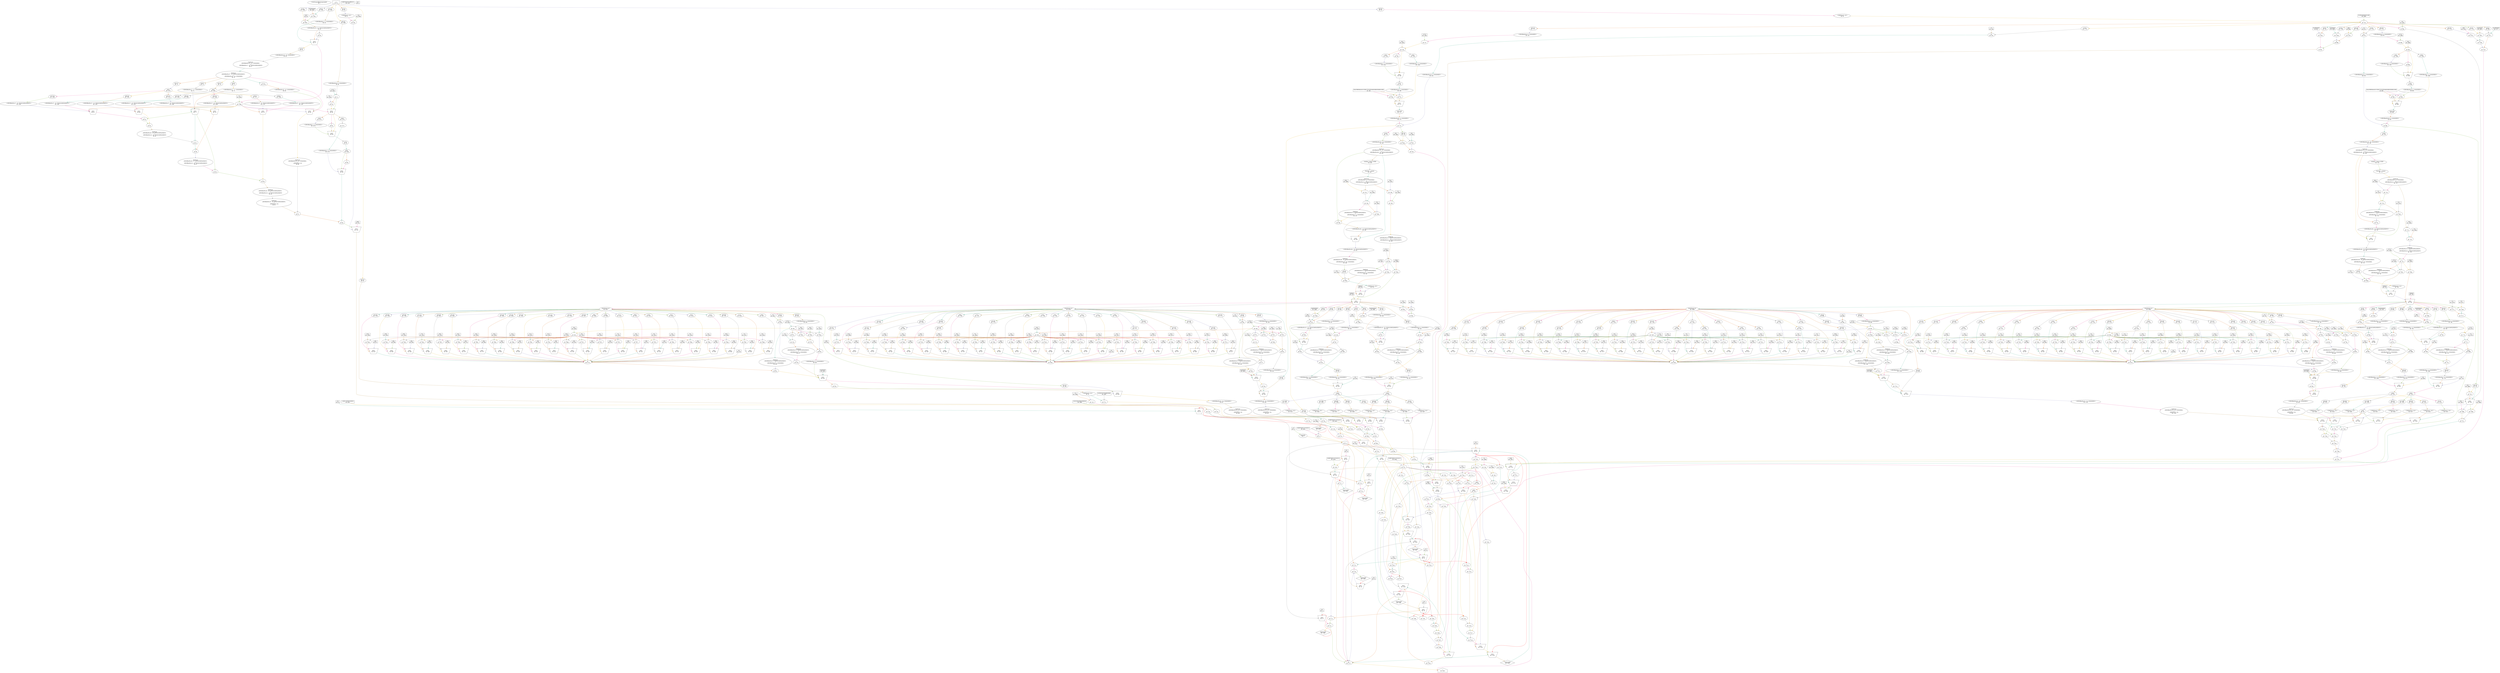 digraph loopKernel_post_dsp_extraction{
	NodeEvalStreamOffset1 [label="EvalStreamOffset(loopLength)\nID: 1"];
	NodeConstantRawBits25 [shape=box, label="0.0\nID: 25"];
	NodeMux26 [shape=invtrapezium, height=0.5, label="MUX\nID: 26"];
	NodeConstantRawBits2007 [shape=box, label="-2.89217678073328E-5\nID: 2007"];
	NodeInput29 [shape=invhouse, label="y\nID: 29"];
	NodeSlice30 [label="[31:0]\nID: 30"];
	NodeReinterpret31 [label="<{HWFloat:8, 24}>\nID: 31"];
	NodeConstantRawBits2006 [shape=box, label="0.0\nID: 2006"];
	NodeGte100 [label=">=\nID: 100"];
	NodeConstantRawBits101 [shape=box, label="NaN\nID: 101"];
	NodeSlice1363 [label="[31:31]\nID: 1363"];
	NodeReinterpret45 [label="<{HWOffsetFix:1, 0, UNSIGNED}>\nID: 45"];
	NodeConstantRawBits40 [shape=box, label="0x0\nID: 40"];
	NodeSlice1364 [label="[30:0]\nID: 1364"];
	NodeConstantRawBits2005 [shape=box, label="0x00000000\nID: 2005"];
	NodeNeqInlined1365 [label="!=\nID: 1365"];
	NodeSlice1366 [label="[22:0]\nID: 1366"];
	NodeCat1367 [label="@\nID: 1367"];
	NodeReinterpret43 [label="<{HWOffsetFix:25, -23, TWOSCOMPLEMENT}>\nID: 43"];
	NodeNeg46 [label="(-)\nID: 46"];
	NodeMux47 [shape=invtrapezium, height=0.5, label="MUX\nID: 47"];
	NodeConstantRawBits2004 [shape=box, label="1.5\nID: 2004"];
	NodeGtInlined1368 [label=">\nID: 1368"];
	NodeSlice1369 [label="[30:23]\nID: 1369"];
	NodeReinterpret49 [label="<{HWOffsetFix:8, 0, UNSIGNED}>\nID: 49"];
	NodeConstantRawBits2003 [shape=box, label="127.0\nID: 2003"];
	NodeSub51 [label="-\nID: 51"];
	NodeConstantRawBits2002 [shape=box, label="1.0\nID: 2002"];
	NodeAdd59 [label="+\nID: 59"];
	NodeMux60 [shape=invtrapezium, height=0.5, label="MUX\nID: 60"];
	NodeSlice1370 [label="[8:8]\nID: 1370"];
	NodeNot1371 [label="~\nID: 1371"];
	NodeReinterpret1372 [label="<{HWOffsetFix:1, 0, UNSIGNED}>\nID: 1372"];
	NodeSlice1373 [label="[8:8]\nID: 1373"];
	NodeReinterpret1374 [label="<{HWOffsetFix:1, 0, UNSIGNED}>\nID: 1374"];
	NodeNeg63 [label="(-)\nID: 63"];
	NodeMux64 [shape=invtrapezium, height=0.5, label="MUX\nID: 64"];
	NodeSlice65 [label="[7:0]\nID: 65"];
	NodeROM1294 [label="ROM\nID: 1294"];
	NodeNeg68 [label="(-)\nID: 68"];
	NodeMux69 [shape=invtrapezium, height=0.5, label="MUX\nID: 69"];
	NodeSlice54 [label="[22:0]\nID: 54"];
	NodeReinterpret56 [label="<{HWOffsetFix:23, -23, UNSIGNED}>\nID: 56"];
	NodeCast57 [label="NodeCast
{HWOffsetFix:23, -23, UNSIGNED} 
->
 {HWOffsetFix:27, -23, TWOSCOMPLEMENT}\nID: 57"];
	NodeCast70 [label="NodeCast
{HWOffsetFix:27, -23, TWOSCOMPLEMENT} 
->
 {HWOffsetFix:25, -24, UNSIGNED}\nID: 70"];
	NodeSlice73 [label="[23:17]\nID: 73"];
	NodeROM1276 [label="ROM\nID: 1276"];
	NodeSlice1283 [label="[107:81]\nID: 1283"];
	NodeReinterpret1284 [label="<{HWOffsetFix:27, -23, TWOSCOMPLEMENT}>\nID: 1284"];
	NodeSlice76 [label="[23:17]\nID: 76"];
	NodeROM1285 [label="ROM\nID: 1285"];
	NodeSlice1292 [label="[107:81]\nID: 1292"];
	NodeReinterpret1293 [label="<{HWOffsetFix:27, -23, TWOSCOMPLEMENT}>\nID: 1293"];
	NodeMux81 [shape=invtrapezium, height=0.5, label="MUX\nID: 81"];
	NodeSlice71 [label="[16:0]\nID: 71"];
	NodeReinterpret72 [label="<{HWOffsetFix:17, -17, UNSIGNED}>\nID: 72"];
	NodeSlice74 [label="[16:0]\nID: 74"];
	NodeReinterpret75 [label="<{HWOffsetFix:17, -17, UNSIGNED}>\nID: 75"];
	NodeMux77 [shape=invtrapezium, height=0.5, label="MUX\nID: 77"];
	NodeMul82 [label="*\nID: 82"];
	NodeSlice1281 [label="[80:54]\nID: 1281"];
	NodeReinterpret1282 [label="<{HWOffsetFix:27, -23, TWOSCOMPLEMENT}>\nID: 1282"];
	NodeSlice1290 [label="[80:54]\nID: 1290"];
	NodeReinterpret1291 [label="<{HWOffsetFix:27, -23, TWOSCOMPLEMENT}>\nID: 1291"];
	NodeMux80 [shape=invtrapezium, height=0.5, label="MUX\nID: 80"];
	NodeAdd83 [label="+\nID: 83"];
	NodeCast84 [label="NodeCast
{HWOffsetFix:45, -40, TWOSCOMPLEMENT} 
->
 {HWOffsetFix:25, -20, TWOSCOMPLEMENT}\nID: 84"];
	NodeMul85 [label="*\nID: 85"];
	NodeSlice1279 [label="[53:27]\nID: 1279"];
	NodeReinterpret1280 [label="<{HWOffsetFix:27, -23, TWOSCOMPLEMENT}>\nID: 1280"];
	NodeSlice1288 [label="[53:27]\nID: 1288"];
	NodeReinterpret1289 [label="<{HWOffsetFix:27, -23, TWOSCOMPLEMENT}>\nID: 1289"];
	NodeMux79 [shape=invtrapezium, height=0.5, label="MUX\nID: 79"];
	NodeAdd86 [label="+\nID: 86"];
	NodeCast87 [label="NodeCast
{HWOffsetFix:43, -37, TWOSCOMPLEMENT} 
->
 {HWOffsetFix:25, -19, TWOSCOMPLEMENT}\nID: 87"];
	NodeMul88 [label="*\nID: 88"];
	NodeSlice1277 [label="[26:0]\nID: 1277"];
	NodeReinterpret1278 [label="<{HWOffsetFix:27, -23, TWOSCOMPLEMENT}>\nID: 1278"];
	NodeSlice1286 [label="[26:0]\nID: 1286"];
	NodeReinterpret1287 [label="<{HWOffsetFix:27, -23, TWOSCOMPLEMENT}>\nID: 1287"];
	NodeMux78 [shape=invtrapezium, height=0.5, label="MUX\nID: 78"];
	NodeAdd89 [label="+\nID: 89"];
	NodeCast90 [label="NodeCast
{HWOffsetFix:42, -36, TWOSCOMPLEMENT} 
->
 {HWOffsetFix:25, -19, TWOSCOMPLEMENT}\nID: 90"];
	NodeCast91 [label="NodeCast
{HWOffsetFix:25, -19, TWOSCOMPLEMENT} 
->
 {HWFloat:8, 24}\nID: 91"];
	NodeShift1375 [label=">> 1\nID: 1375"];
	NodeReinterpret94 [label="<{HWOffsetFix:25, -24, UNSIGNED}>\nID: 94"];
	NodeMux95 [shape=invtrapezium, height=0.5, label="MUX\nID: 95"];
	NodeCast96 [label="NodeCast
{HWOffsetFix:25, -24, UNSIGNED} 
->
 {HWFloat:8, 24}\nID: 96"];
	NodeMul97 [label="*\nID: 97"];
	NodeAdd98 [label="+\nID: 98"];
	NodeMux102 [shape=invtrapezium, height=0.5, label="MUX\nID: 102"];
	NodeMul104 [label="*\nID: 104"];
	NodeAdd105 [label="+\nID: 105"];
	NodeStreamOffset1253 [shape=diamond, label="-loopLength\nID: 1253"];
	NodeConstantRawBits2001 [shape=box, label="9.688792051747441E-4\nID: 2001"];
	NodeGt9 [label=">\nID: 9"];
	NodeConstantRawBits3 [shape=box, label="1.0\nID: 3"];
	NodePulse4 [label="pulse(90)\nID: 4"];
	NodeOr10 [label="|\nID: 10"];
	NodeConstantRawBits11 [shape=box, label="0.0\nID: 11"];
	NodeMux12 [shape=invtrapezium, height=0.5, label="MUX\nID: 12"];
	NodeConstantRawBits2000 [shape=box, label="9.688792051747441E-4\nID: 2000"];
	NodeGt107 [label=">\nID: 107"];
	NodeNot1240 [label="~\nID: 1240"];
	NodeNot1232 [label="~\nID: 1232"];
	NodeNot1244 [label="~\nID: 1244"];
	NodeNot1236 [label="~\nID: 1236"];
	NodeAnd1237 [label="&\nID: 1237"];
	NodeNot1221 [label="~\nID: 1221"];
	NodeMul1191 [label="*\nID: 1191"];
	NodeNot1242 [label="~\nID: 1242"];
	NodeNot1211 [label="~\nID: 1211"];
	NodeAnd1212 [label="&\nID: 1212"];
	NodeConstantRawBits1999 [shape=box, label="1.0\nID: 1999"];
	NodeConstantRawBits129 [shape=box, label="-1.0\nID: 129"];
	NodeConstantRawBits130 [shape=box, label="1.0\nID: 130"];
	NodeConstantRawBits1998 [shape=box, label="1.0\nID: 1998"];
	NodeConstantRawBits1997 [shape=box, label="0.0026470378506928682\nID: 1997"];
	NodeSlice32 [label="[63:32]\nID: 32"];
	NodeReinterpret33 [label="<{HWFloat:8, 24}>\nID: 33"];
	NodeMul121 [label="*\nID: 121"];
	NodeConstantRawBits1996 [shape=box, label="1.0\nID: 1996"];
	NodeSub123 [label="-\nID: 123"];
	NodeConstantRawBits1995 [shape=box, label="0.0013235189253464341\nID: 1995"];
	NodeAdd125 [label="+\nID: 125"];
	NodeDiv126 [label="/\nID: 126"];
	NodeSub128 [label="-\nID: 128"];
	NodeGt131 [label=">\nID: 131"];
	NodeMux132 [shape=invtrapezium, height=0.5, label="MUX\nID: 132"];
	NodeGt133 [label=">\nID: 133"];
	NodeMux134 [shape=invtrapezium, height=0.5, label="MUX\nID: 134"];
	NodeSub136 [label="-\nID: 136"];
	NodeConstantRawBits1994 [shape=box, label="2.0\nID: 1994"];
	NodeSub138 [label="-\nID: 138"];
	NodeMul139 [label="*\nID: 139"];
	NodeSqrt140 [label="sqrt\nID: 140"];
	NodeConstantRawBits1993 [shape=box, label="6.2831854820251465\nID: 1993"];
	NodeSlice34 [label="[95:64]\nID: 34"];
	NodeReinterpret35 [label="<{HWFloat:8, 24}>\nID: 35"];
	NodeMul143 [label="*\nID: 143"];
	NodeSlice668 [label="[30:0]\nID: 668"];
	NodeConstantRawBits1177 [shape=box, label="0x7f800000\nID: 1177"];
	NodeEqInlined1377 [label="==\nID: 1377"];
	NodeSlice1718 [label="[30:23]\nID: 1718"];
	NodeConstantRawBits1182 [shape=box, label="0xff\nID: 1182"];
	NodeEqInlined1379 [label="==\nID: 1379"];
	NodeSlice1719 [label="[22:0]\nID: 1719"];
	NodeConstantRawBits1992 [shape=box, label="0x000000\nID: 1992"];
	NodeNeqInlined1381 [label="!=\nID: 1381"];
	NodeAnd1186 [label="&\nID: 1186"];
	NodeOr1187 [label="|\nID: 1187"];
	NodeConstantRawBits1991 [shape=box, label="0.0\nID: 1991"];
	NodeLt666 [label="<\nID: 666"];
	NodeConstantRawBits672 [shape=box, label="1.0\nID: 672"];
	NodeSlice1720 [label="[22:0]\nID: 1720"];
	NodeCat673 [label="@\nID: 673"];
	NodeReinterpret676 [label="<{HWOffsetFix:24, 0, UNSIGNED}>\nID: 676"];
	NodeSlice1721 [label="[30:23]\nID: 1721"];
	NodeReinterpret678 [label="<{HWOffsetFix:8, 0, UNSIGNED}>\nID: 678"];
	NodeConstantRawBits1990 [shape=box, label="127.0\nID: 1990"];
	NodeSub680 [label="-\nID: 680"];
	NodeConstantRawBits1989 [shape=box, label="24.0\nID: 1989"];
	NodeSub682 [label="-\nID: 682"];
	NodeSlice1384 [label="[8:8]\nID: 1384"];
	NodeReinterpret1385 [label="<{HWOffsetFix:1, 0, UNSIGNED}>\nID: 1385"];
	NodeConstantRawBits683 [shape=box, label="0x0a2f9836e4e441529fc2757d1f534ddc0db6295993c4390\nID: 683"];
	NodeSlice1386 [label="[8:8]\nID: 1386"];
	NodeReinterpret1387 [label="<{HWOffsetFix:1, 0, UNSIGNED}>\nID: 1387"];
	NodeNeg688 [label="(-)\nID: 688"];
	NodeMux689 [shape=invtrapezium, height=0.5, label="MUX\nID: 689"];
	NodeSlice690 [label="[7:0]\nID: 690"];
	NodeReinterpret691 [label="<{HWOffsetFix:8, 0, UNSIGNED}>\nID: 691"];
	NodeShift693 [label="<<\nID: 693"];
	NodeShift692 [label=">>\nID: 692"];
	NodeMux694 [shape=invtrapezium, height=0.5, label="MUX\nID: 694"];
	NodeSlice695 [label="[184:104]\nID: 695"];
	NodeReinterpret697 [label="<{HWOffsetFix:81, 0, UNSIGNED}>\nID: 697"];
	NodeMul698 [label="*\nID: 698"];
	NodeSlice701 [label="[80:79]\nID: 701"];
	NodeConstantRawBits1988 [shape=box, label="0x2\nID: 1988"];
	NodeXor703 [label="^\nID: 703"];
	NodeMux704 [shape=invtrapezium, height=0.5, label="MUX\nID: 704"];
	NodeConstantRawBits1987 [shape=box, label="0x2\nID: 1987"];
	NodeEqInlined1388 [label="==\nID: 1388"];
	NodeConstantRawBits1986 [shape=box, label="0x3\nID: 1986"];
	NodeEqInlined1389 [label="==\nID: 1389"];
	NodeOr752 [label="|\nID: 752"];
	NodeSlice705 [label="[78:0]\nID: 705"];
	NodeReinterpret706 [label="<{HWOffsetFix:79, -79, UNSIGNED}>\nID: 706"];
	NodeCast709 [label="NodeCast
{HWOffsetFix:79, -79, UNSIGNED} 
->
 {HWOffsetFix:80, -79, TWOSCOMPLEMENT}\nID: 709"];
	NodeLeading1Detect710 [label="Leading 1 Detect (MSB)\nID: 710"];
	NodeOneHotDecode711 [label="One-Hot -> binary\nID: 711"];
	NodeCast712 [label="NodeCast
{HWOffsetFix:7, 0, UNSIGNED} 
->
 {HWOffsetFix:8, 0, TWOSCOMPLEMENT}\nID: 712"];
	NodeConstantRawBits1985 [shape=box, label="79.0\nID: 1985"];
	NodeSub714 [label="-\nID: 714"];
	NodeConstantRawBits1984 [shape=box, label="1.0\nID: 1984"];
	NodeSub716 [label="-\nID: 716"];
	NodeCast729 [label="NodeCast
{HWOffsetFix:8, 0, TWOSCOMPLEMENT} 
->
 {HWOffsetFix:9, 0, TWOSCOMPLEMENT}\nID: 729"];
	NodeConstantRawBits1983 [shape=box, label="127.0\nID: 1983"];
	NodeAdd731 [label="+\nID: 731"];
	NodeConstantRawBits1982 [shape=box, label="-126.0\nID: 1982"];
	NodeLtInlined1390 [label="<\nID: 1390"];
	NodeConstantRawBits1981 [shape=box, label="127.0\nID: 1981"];
	NodeGtInlined1391 [label=">\nID: 1391"];
	NodeConstantRawBits1341 [shape=box, label="0.0\nID: 1341"];
	NodeCast734 [label="NodeCast
{HWOffsetFix:9, 0, TWOSCOMPLEMENT} 
->
 {HWOffsetFix:8, 0, UNSIGNED}\nID: 734"];
	NodeConstantRawBits1980 [shape=box, label="80.0\nID: 1980"];
	NodeSub718 [label="-\nID: 718"];
	NodeConstantRawBits1979 [shape=box, label="1.0\nID: 1979"];
	NodeSub720 [label="-\nID: 720"];
	NodeConstantRawBits1978 [shape=box, label="0.0\nID: 1978"];
	NodeGtInlined1392 [label=">\nID: 1392"];
	NodeCast723 [label="NodeCast
{HWOffsetFix:8, 0, TWOSCOMPLEMENT} 
->
 {HWOffsetFix:7, 0, UNSIGNED}\nID: 723"];
	NodeShift724 [label="<<\nID: 724"];
	NodeReinterpret725 [label="<{HWOffsetFix:80, -79, TWOSCOMPLEMENT}>\nID: 725"];
	NodeMux726 [shape=invtrapezium, height=0.5, label="MUX\nID: 726"];
	NodeReinterpret728 [label="<{HWOffsetFix:80, -78, TWOSCOMPLEMENT}>\nID: 728"];
	NodeCast732 [label="NodeCast
{HWOffsetFix:80, -78, TWOSCOMPLEMENT} 
->
 {HWOffsetFix:24, -23, UNSIGNED}\nID: 732"];
	NodeSlice733 [label="[22:0]\nID: 733"];
	NodeCat1393 [label="@\nID: 1393"];
	NodeReinterpret738 [label="<{HWFloat:8, 24}>\nID: 738"];
	NodeConstantRawBits741 [shape=box, label="Infinity\nID: 741"];
	NodeMux742 [shape=invtrapezium, height=0.5, label="MUX\nID: 742"];
	NodeConstantRawBits745 [shape=box, label="-Infinity\nID: 745"];
	NodeMux746 [shape=invtrapezium, height=0.5, label="MUX\nID: 746"];
	NodeConstantRawBits1977 [shape=box, label="0.0\nID: 1977"];
	NodeLt1169 [label="<\nID: 1169"];
	NodeConstantRawBits1976 [shape=box, label="1.0\nID: 1976"];
	NodeGte1171 [label=">=\nID: 1171"];
	NodeOr1172 [label="|\nID: 1172"];
	NodeSlice747 [label="[0:0]\nID: 747"];
	NodeConstantRawBits1975 [shape=box, label="7.0\nID: 1975"];
	NodeSlice767 [label="[30:23]\nID: 767"];
	NodeReinterpret768 [label="<{HWOffsetFix:8, 0, UNSIGNED}>\nID: 768"];
	NodeConstantRawBits1974 [shape=box, label="127.0\nID: 1974"];
	NodeSub770 [label="-\nID: 770"];
	NodeAdd772 [label="+\nID: 772"];
	NodeSlice1394 [label="[8:8]\nID: 1394"];
	NodeReinterpret1395 [label="<{HWOffsetFix:1, 0, UNSIGNED}>\nID: 1395"];
	NodeConstantRawBits765 [shape=box, label="0.0\nID: 765"];
	NodeSlice761 [label="[31:31]\nID: 761"];
	NodeReinterpret762 [label="<{HWOffsetFix:1, 0, UNSIGNED}>\nID: 762"];
	NodeConstantRawBits757 [shape=box, label="0x0\nID: 757"];
	NodeSlice754 [label="[30:0]\nID: 754"];
	NodeConstantRawBits1973 [shape=box, label="0x00000000\nID: 1973"];
	NodeNeqInlined1396 [label="!=\nID: 1396"];
	NodeSlice753 [label="[22:0]\nID: 753"];
	NodeCat1397 [label="@\nID: 1397"];
	NodeReinterpret760 [label="<{HWOffsetFix:25, -23, TWOSCOMPLEMENT}>\nID: 760"];
	NodeNeg763 [label="(-)\nID: 763"];
	NodeMux764 [shape=invtrapezium, height=0.5, label="MUX\nID: 764"];
	NodeCat766 [label="@\nID: 766"];
	NodeCast775 [label="NodeCast
{HWOffsetFix:9, 0, TWOSCOMPLEMENT} 
->
 {HWOffsetFix:5, 0, UNSIGNED}\nID: 775"];
	NodeShift776 [label="<<\nID: 776"];
	NodeSlice777 [label="[29:23]\nID: 777"];
	NodeReinterpret778 [label="<{HWOffsetFix:7, 0, UNSIGNED}>\nID: 778"];
	NodeConstantRawBits779 [shape=box, label="0.0\nID: 779"];
	NodeMux780 [shape=invtrapezium, height=0.5, label="MUX\nID: 780"];
	NodeROM1313 [label="ROM\nID: 1313"];
	NodeSlice1320 [label="[127:96]\nID: 1320"];
	NodeReinterpret1321 [label="<{HWFloat:8, 24}>\nID: 1321"];
	NodeConstantRawBits1972 [shape=box, label="7.0\nID: 1972"];
	NodeSlice968 [label="[30:23]\nID: 968"];
	NodeReinterpret969 [label="<{HWOffsetFix:8, 0, UNSIGNED}>\nID: 969"];
	NodeConstantRawBits1971 [shape=box, label="127.0\nID: 1971"];
	NodeSub971 [label="-\nID: 971"];
	NodeAdd973 [label="+\nID: 973"];
	NodeSlice1398 [label="[8:8]\nID: 1398"];
	NodeReinterpret1399 [label="<{HWOffsetFix:1, 0, UNSIGNED}>\nID: 1399"];
	NodeConstantRawBits966 [shape=box, label="0.0\nID: 966"];
	NodeSlice962 [label="[31:31]\nID: 962"];
	NodeReinterpret963 [label="<{HWOffsetFix:1, 0, UNSIGNED}>\nID: 963"];
	NodeConstantRawBits958 [shape=box, label="0x0\nID: 958"];
	NodeSlice955 [label="[30:0]\nID: 955"];
	NodeConstantRawBits1970 [shape=box, label="0x00000000\nID: 1970"];
	NodeNeqInlined1400 [label="!=\nID: 1400"];
	NodeSlice954 [label="[22:0]\nID: 954"];
	NodeCat1401 [label="@\nID: 1401"];
	NodeReinterpret961 [label="<{HWOffsetFix:25, -23, TWOSCOMPLEMENT}>\nID: 961"];
	NodeNeg964 [label="(-)\nID: 964"];
	NodeMux965 [shape=invtrapezium, height=0.5, label="MUX\nID: 965"];
	NodeCat967 [label="@\nID: 967"];
	NodeCast976 [label="NodeCast
{HWOffsetFix:9, 0, TWOSCOMPLEMENT} 
->
 {HWOffsetFix:5, 0, UNSIGNED}\nID: 976"];
	NodeShift977 [label="<<\nID: 977"];
	NodeSlice978 [label="[29:23]\nID: 978"];
	NodeReinterpret979 [label="<{HWOffsetFix:7, 0, UNSIGNED}>\nID: 979"];
	NodeConstantRawBits980 [shape=box, label="0.0\nID: 980"];
	NodeMux981 [shape=invtrapezium, height=0.5, label="MUX\nID: 981"];
	NodeROM1322 [label="ROM\nID: 1322"];
	NodeSlice1329 [label="[127:96]\nID: 1329"];
	NodeReinterpret1330 [label="<{HWFloat:8, 24}>\nID: 1330"];
	NodeMux1159 [shape=invtrapezium, height=0.5, label="MUX\nID: 1159"];
	NodePO2FPMult2008 [label="PO2FPMult_N7\nID: 2008"];
	NodeSlice790 [label="[31:31]\nID: 790"];
	NodeSlice783 [label="[30:23]\nID: 783"];
	NodeReinterpret784 [label="<{HWOffsetFix:8, 0, UNSIGNED}>\nID: 784"];
	NodeConstantRawBits1968 [shape=box, label="127.0\nID: 1968"];
	NodeSub786 [label="-\nID: 786"];
	NodeConstantRawBits1967 [shape=box, label="23.0\nID: 1967"];
	NodeGteInlined1402 [label=">=\nID: 1402"];
	NodeConstantRawBits1966 [shape=box, label="-24.0\nID: 1966"];
	NodeLteInlined1403 [label="<=\nID: 1403"];
	NodeOr795 [label="|\nID: 795"];
	NodeConstantRawBits1965 [shape=box, label="-1.0\nID: 1965"];
	NodeLteInlined1404 [label="<=\nID: 1404"];
	NodeCat947 [label="@\nID: 947"];
	NodeReinterpret948 [label="<{HWOffsetFix:2, 0, UNSIGNED}>\nID: 948"];
	NodeConstantRawBits1964 [shape=box, label="22.0\nID: 1964"];
	NodeConstantRawBits1963 [shape=box, label="23.0\nID: 1963"];
	NodeSub806 [label="-\nID: 806"];
	NodeLtInlined1405 [label="<\nID: 1405"];
	NodeConstantRawBits942 [shape=box, label="0x0\nID: 942"];
	NodeSlice1722 [label="[22:22]\nID: 1722"];
	NodeMux943 [shape=invtrapezium, height=0.5, label="MUX\nID: 943"];
	NodeConstantRawBits1962 [shape=box, label="21.0\nID: 1962"];
	NodeLtInlined1407 [label="<\nID: 1407"];
	NodeConstantRawBits936 [shape=box, label="0x0\nID: 936"];
	NodeSlice1723 [label="[21:21]\nID: 1723"];
	NodeMux937 [shape=invtrapezium, height=0.5, label="MUX\nID: 937"];
	NodeConstantRawBits1961 [shape=box, label="20.0\nID: 1961"];
	NodeLtInlined1409 [label="<\nID: 1409"];
	NodeConstantRawBits930 [shape=box, label="0x0\nID: 930"];
	NodeSlice1724 [label="[20:20]\nID: 1724"];
	NodeMux931 [shape=invtrapezium, height=0.5, label="MUX\nID: 931"];
	NodeConstantRawBits1960 [shape=box, label="19.0\nID: 1960"];
	NodeLtInlined1411 [label="<\nID: 1411"];
	NodeConstantRawBits924 [shape=box, label="0x0\nID: 924"];
	NodeSlice1725 [label="[19:19]\nID: 1725"];
	NodeMux925 [shape=invtrapezium, height=0.5, label="MUX\nID: 925"];
	NodeConstantRawBits1959 [shape=box, label="18.0\nID: 1959"];
	NodeLtInlined1413 [label="<\nID: 1413"];
	NodeConstantRawBits918 [shape=box, label="0x0\nID: 918"];
	NodeSlice1726 [label="[18:18]\nID: 1726"];
	NodeMux919 [shape=invtrapezium, height=0.5, label="MUX\nID: 919"];
	NodeConstantRawBits1958 [shape=box, label="17.0\nID: 1958"];
	NodeLtInlined1415 [label="<\nID: 1415"];
	NodeConstantRawBits912 [shape=box, label="0x0\nID: 912"];
	NodeSlice1727 [label="[17:17]\nID: 1727"];
	NodeMux913 [shape=invtrapezium, height=0.5, label="MUX\nID: 913"];
	NodeConstantRawBits1957 [shape=box, label="16.0\nID: 1957"];
	NodeLtInlined1417 [label="<\nID: 1417"];
	NodeConstantRawBits906 [shape=box, label="0x0\nID: 906"];
	NodeSlice1728 [label="[16:16]\nID: 1728"];
	NodeMux907 [shape=invtrapezium, height=0.5, label="MUX\nID: 907"];
	NodeConstantRawBits1956 [shape=box, label="15.0\nID: 1956"];
	NodeLtInlined1419 [label="<\nID: 1419"];
	NodeConstantRawBits900 [shape=box, label="0x0\nID: 900"];
	NodeSlice1729 [label="[15:15]\nID: 1729"];
	NodeMux901 [shape=invtrapezium, height=0.5, label="MUX\nID: 901"];
	NodeConstantRawBits1955 [shape=box, label="14.0\nID: 1955"];
	NodeLtInlined1421 [label="<\nID: 1421"];
	NodeConstantRawBits894 [shape=box, label="0x0\nID: 894"];
	NodeSlice1730 [label="[14:14]\nID: 1730"];
	NodeMux895 [shape=invtrapezium, height=0.5, label="MUX\nID: 895"];
	NodeConstantRawBits1954 [shape=box, label="13.0\nID: 1954"];
	NodeLtInlined1423 [label="<\nID: 1423"];
	NodeConstantRawBits888 [shape=box, label="0x0\nID: 888"];
	NodeSlice1731 [label="[13:13]\nID: 1731"];
	NodeMux889 [shape=invtrapezium, height=0.5, label="MUX\nID: 889"];
	NodeConstantRawBits1953 [shape=box, label="12.0\nID: 1953"];
	NodeLtInlined1425 [label="<\nID: 1425"];
	NodeConstantRawBits882 [shape=box, label="0x0\nID: 882"];
	NodeSlice1732 [label="[12:12]\nID: 1732"];
	NodeMux883 [shape=invtrapezium, height=0.5, label="MUX\nID: 883"];
	NodeConstantRawBits1952 [shape=box, label="11.0\nID: 1952"];
	NodeLtInlined1427 [label="<\nID: 1427"];
	NodeConstantRawBits876 [shape=box, label="0x0\nID: 876"];
	NodeSlice1733 [label="[11:11]\nID: 1733"];
	NodeMux877 [shape=invtrapezium, height=0.5, label="MUX\nID: 877"];
	NodeConstantRawBits1951 [shape=box, label="10.0\nID: 1951"];
	NodeLtInlined1429 [label="<\nID: 1429"];
	NodeConstantRawBits870 [shape=box, label="0x0\nID: 870"];
	NodeSlice1734 [label="[10:10]\nID: 1734"];
	NodeMux871 [shape=invtrapezium, height=0.5, label="MUX\nID: 871"];
	NodeConstantRawBits1950 [shape=box, label="9.0\nID: 1950"];
	NodeLtInlined1431 [label="<\nID: 1431"];
	NodeConstantRawBits864 [shape=box, label="0x0\nID: 864"];
	NodeSlice1735 [label="[9:9]\nID: 1735"];
	NodeMux865 [shape=invtrapezium, height=0.5, label="MUX\nID: 865"];
	NodeConstantRawBits1949 [shape=box, label="8.0\nID: 1949"];
	NodeLtInlined1433 [label="<\nID: 1433"];
	NodeConstantRawBits858 [shape=box, label="0x0\nID: 858"];
	NodeSlice1736 [label="[8:8]\nID: 1736"];
	NodeMux859 [shape=invtrapezium, height=0.5, label="MUX\nID: 859"];
	NodeConstantRawBits1948 [shape=box, label="7.0\nID: 1948"];
	NodeLtInlined1435 [label="<\nID: 1435"];
	NodeConstantRawBits852 [shape=box, label="0x0\nID: 852"];
	NodeSlice1737 [label="[7:7]\nID: 1737"];
	NodeMux853 [shape=invtrapezium, height=0.5, label="MUX\nID: 853"];
	NodeConstantRawBits1947 [shape=box, label="6.0\nID: 1947"];
	NodeLtInlined1437 [label="<\nID: 1437"];
	NodeConstantRawBits846 [shape=box, label="0x0\nID: 846"];
	NodeSlice1738 [label="[6:6]\nID: 1738"];
	NodeMux847 [shape=invtrapezium, height=0.5, label="MUX\nID: 847"];
	NodeConstantRawBits1946 [shape=box, label="5.0\nID: 1946"];
	NodeLtInlined1439 [label="<\nID: 1439"];
	NodeConstantRawBits840 [shape=box, label="0x0\nID: 840"];
	NodeSlice1739 [label="[5:5]\nID: 1739"];
	NodeMux841 [shape=invtrapezium, height=0.5, label="MUX\nID: 841"];
	NodeConstantRawBits1945 [shape=box, label="4.0\nID: 1945"];
	NodeLtInlined1441 [label="<\nID: 1441"];
	NodeConstantRawBits834 [shape=box, label="0x0\nID: 834"];
	NodeSlice1740 [label="[4:4]\nID: 1740"];
	NodeMux835 [shape=invtrapezium, height=0.5, label="MUX\nID: 835"];
	NodeConstantRawBits1944 [shape=box, label="3.0\nID: 1944"];
	NodeLtInlined1443 [label="<\nID: 1443"];
	NodeConstantRawBits828 [shape=box, label="0x0\nID: 828"];
	NodeSlice1741 [label="[3:3]\nID: 1741"];
	NodeMux829 [shape=invtrapezium, height=0.5, label="MUX\nID: 829"];
	NodeConstantRawBits1943 [shape=box, label="2.0\nID: 1943"];
	NodeLtInlined1445 [label="<\nID: 1445"];
	NodeConstantRawBits822 [shape=box, label="0x0\nID: 822"];
	NodeSlice1742 [label="[2:2]\nID: 1742"];
	NodeMux823 [shape=invtrapezium, height=0.5, label="MUX\nID: 823"];
	NodeConstantRawBits1942 [shape=box, label="1.0\nID: 1942"];
	NodeLtInlined1447 [label="<\nID: 1447"];
	NodeConstantRawBits816 [shape=box, label="0x0\nID: 816"];
	NodeSlice1743 [label="[1:1]\nID: 1743"];
	NodeMux817 [shape=invtrapezium, height=0.5, label="MUX\nID: 817"];
	NodeConstantRawBits1941 [shape=box, label="0.0\nID: 1941"];
	NodeLtInlined1449 [label="<\nID: 1449"];
	NodeConstantRawBits810 [shape=box, label="0x0\nID: 810"];
	NodeSlice1744 [label="[0:0]\nID: 1744"];
	NodeMux811 [shape=invtrapezium, height=0.5, label="MUX\nID: 811"];
	NodeConstantRawBits804 [shape=box, label="0.0\nID: 804"];
	NodeCat1472 [label="@\nID: 1472"];
	NodeCast945 [label="NodeCast
{HWOffsetFix:9, 0, TWOSCOMPLEMENT} 
->
 {HWOffsetFix:5, 0, UNSIGNED}\nID: 945"];
	NodeShift946 [label="<<\nID: 946"];
	NodeConstantRawBits787 [shape=box, label="1.0\nID: 787"];
	NodeSlice788 [label="[22:0]\nID: 788"];
	NodeCat789 [label="@\nID: 789"];
	NodeNeg799 [label="(-)\nID: 799"];
	NodeConstantRawBits1940 [shape=box, label="1.0\nID: 1940"];
	NodeSub801 [label="-\nID: 801"];
	NodeCast802 [label="NodeCast
{HWOffsetFix:9, 0, TWOSCOMPLEMENT} 
->
 {HWOffsetFix:5, 0, UNSIGNED}\nID: 802"];
	NodeShift803 [label=">>\nID: 803"];
	NodeConstantRawBits1939 [shape=box, label="0x000000\nID: 1939"];
	NodeMux949 [shape=invtrapezium, height=0.5, label="MUX\nID: 949"];
	NodeNot950 [label="~\nID: 950"];
	NodeMux951 [shape=invtrapezium, height=0.5, label="MUX\nID: 951"];
	NodeReinterpret952 [label="<{HWOffsetFix:24, -24, UNSIGNED}>\nID: 952"];
	NodeCast953 [label="NodeCast
{HWOffsetFix:24, -24, UNSIGNED} 
->
 {HWFloat:8, 24}\nID: 953"];
	NodePO2FPMult2009 [label="PO2FPMult_N7\nID: 2009"];
	NodeSlice991 [label="[31:31]\nID: 991"];
	NodeSlice984 [label="[30:23]\nID: 984"];
	NodeReinterpret985 [label="<{HWOffsetFix:8, 0, UNSIGNED}>\nID: 985"];
	NodeConstantRawBits1937 [shape=box, label="127.0\nID: 1937"];
	NodeSub987 [label="-\nID: 987"];
	NodeConstantRawBits1936 [shape=box, label="23.0\nID: 1936"];
	NodeGteInlined1473 [label=">=\nID: 1473"];
	NodeConstantRawBits1935 [shape=box, label="-24.0\nID: 1935"];
	NodeLteInlined1474 [label="<=\nID: 1474"];
	NodeOr996 [label="|\nID: 996"];
	NodeConstantRawBits1934 [shape=box, label="-1.0\nID: 1934"];
	NodeLteInlined1475 [label="<=\nID: 1475"];
	NodeCat1148 [label="@\nID: 1148"];
	NodeReinterpret1149 [label="<{HWOffsetFix:2, 0, UNSIGNED}>\nID: 1149"];
	NodeConstantRawBits1933 [shape=box, label="22.0\nID: 1933"];
	NodeConstantRawBits1932 [shape=box, label="23.0\nID: 1932"];
	NodeSub1007 [label="-\nID: 1007"];
	NodeLtInlined1476 [label="<\nID: 1476"];
	NodeConstantRawBits1143 [shape=box, label="0x0\nID: 1143"];
	NodeSlice1745 [label="[22:22]\nID: 1745"];
	NodeMux1144 [shape=invtrapezium, height=0.5, label="MUX\nID: 1144"];
	NodeConstantRawBits1931 [shape=box, label="21.0\nID: 1931"];
	NodeLtInlined1478 [label="<\nID: 1478"];
	NodeConstantRawBits1137 [shape=box, label="0x0\nID: 1137"];
	NodeSlice1746 [label="[21:21]\nID: 1746"];
	NodeMux1138 [shape=invtrapezium, height=0.5, label="MUX\nID: 1138"];
	NodeConstantRawBits1930 [shape=box, label="20.0\nID: 1930"];
	NodeLtInlined1480 [label="<\nID: 1480"];
	NodeConstantRawBits1131 [shape=box, label="0x0\nID: 1131"];
	NodeSlice1747 [label="[20:20]\nID: 1747"];
	NodeMux1132 [shape=invtrapezium, height=0.5, label="MUX\nID: 1132"];
	NodeConstantRawBits1929 [shape=box, label="19.0\nID: 1929"];
	NodeLtInlined1482 [label="<\nID: 1482"];
	NodeConstantRawBits1125 [shape=box, label="0x0\nID: 1125"];
	NodeSlice1748 [label="[19:19]\nID: 1748"];
	NodeMux1126 [shape=invtrapezium, height=0.5, label="MUX\nID: 1126"];
	NodeConstantRawBits1928 [shape=box, label="18.0\nID: 1928"];
	NodeLtInlined1484 [label="<\nID: 1484"];
	NodeConstantRawBits1119 [shape=box, label="0x0\nID: 1119"];
	NodeSlice1749 [label="[18:18]\nID: 1749"];
	NodeMux1120 [shape=invtrapezium, height=0.5, label="MUX\nID: 1120"];
	NodeConstantRawBits1927 [shape=box, label="17.0\nID: 1927"];
	NodeLtInlined1486 [label="<\nID: 1486"];
	NodeConstantRawBits1113 [shape=box, label="0x0\nID: 1113"];
	NodeSlice1750 [label="[17:17]\nID: 1750"];
	NodeMux1114 [shape=invtrapezium, height=0.5, label="MUX\nID: 1114"];
	NodeConstantRawBits1926 [shape=box, label="16.0\nID: 1926"];
	NodeLtInlined1488 [label="<\nID: 1488"];
	NodeConstantRawBits1107 [shape=box, label="0x0\nID: 1107"];
	NodeSlice1751 [label="[16:16]\nID: 1751"];
	NodeMux1108 [shape=invtrapezium, height=0.5, label="MUX\nID: 1108"];
	NodeConstantRawBits1925 [shape=box, label="15.0\nID: 1925"];
	NodeLtInlined1490 [label="<\nID: 1490"];
	NodeConstantRawBits1101 [shape=box, label="0x0\nID: 1101"];
	NodeSlice1752 [label="[15:15]\nID: 1752"];
	NodeMux1102 [shape=invtrapezium, height=0.5, label="MUX\nID: 1102"];
	NodeConstantRawBits1924 [shape=box, label="14.0\nID: 1924"];
	NodeLtInlined1492 [label="<\nID: 1492"];
	NodeConstantRawBits1095 [shape=box, label="0x0\nID: 1095"];
	NodeSlice1753 [label="[14:14]\nID: 1753"];
	NodeMux1096 [shape=invtrapezium, height=0.5, label="MUX\nID: 1096"];
	NodeConstantRawBits1923 [shape=box, label="13.0\nID: 1923"];
	NodeLtInlined1494 [label="<\nID: 1494"];
	NodeConstantRawBits1089 [shape=box, label="0x0\nID: 1089"];
	NodeSlice1754 [label="[13:13]\nID: 1754"];
	NodeMux1090 [shape=invtrapezium, height=0.5, label="MUX\nID: 1090"];
	NodeConstantRawBits1922 [shape=box, label="12.0\nID: 1922"];
	NodeLtInlined1496 [label="<\nID: 1496"];
	NodeConstantRawBits1083 [shape=box, label="0x0\nID: 1083"];
	NodeSlice1755 [label="[12:12]\nID: 1755"];
	NodeMux1084 [shape=invtrapezium, height=0.5, label="MUX\nID: 1084"];
	NodeConstantRawBits1921 [shape=box, label="11.0\nID: 1921"];
	NodeLtInlined1498 [label="<\nID: 1498"];
	NodeConstantRawBits1077 [shape=box, label="0x0\nID: 1077"];
	NodeSlice1756 [label="[11:11]\nID: 1756"];
	NodeMux1078 [shape=invtrapezium, height=0.5, label="MUX\nID: 1078"];
	NodeConstantRawBits1920 [shape=box, label="10.0\nID: 1920"];
	NodeLtInlined1500 [label="<\nID: 1500"];
	NodeConstantRawBits1071 [shape=box, label="0x0\nID: 1071"];
	NodeSlice1757 [label="[10:10]\nID: 1757"];
	NodeMux1072 [shape=invtrapezium, height=0.5, label="MUX\nID: 1072"];
	NodeConstantRawBits1919 [shape=box, label="9.0\nID: 1919"];
	NodeLtInlined1502 [label="<\nID: 1502"];
	NodeConstantRawBits1065 [shape=box, label="0x0\nID: 1065"];
	NodeSlice1758 [label="[9:9]\nID: 1758"];
	NodeMux1066 [shape=invtrapezium, height=0.5, label="MUX\nID: 1066"];
	NodeConstantRawBits1918 [shape=box, label="8.0\nID: 1918"];
	NodeLtInlined1504 [label="<\nID: 1504"];
	NodeConstantRawBits1059 [shape=box, label="0x0\nID: 1059"];
	NodeSlice1759 [label="[8:8]\nID: 1759"];
	NodeMux1060 [shape=invtrapezium, height=0.5, label="MUX\nID: 1060"];
	NodeConstantRawBits1917 [shape=box, label="7.0\nID: 1917"];
	NodeLtInlined1506 [label="<\nID: 1506"];
	NodeConstantRawBits1053 [shape=box, label="0x0\nID: 1053"];
	NodeSlice1760 [label="[7:7]\nID: 1760"];
	NodeMux1054 [shape=invtrapezium, height=0.5, label="MUX\nID: 1054"];
	NodeConstantRawBits1916 [shape=box, label="6.0\nID: 1916"];
	NodeLtInlined1508 [label="<\nID: 1508"];
	NodeConstantRawBits1047 [shape=box, label="0x0\nID: 1047"];
	NodeSlice1761 [label="[6:6]\nID: 1761"];
	NodeMux1048 [shape=invtrapezium, height=0.5, label="MUX\nID: 1048"];
	NodeConstantRawBits1915 [shape=box, label="5.0\nID: 1915"];
	NodeLtInlined1510 [label="<\nID: 1510"];
	NodeConstantRawBits1041 [shape=box, label="0x0\nID: 1041"];
	NodeSlice1762 [label="[5:5]\nID: 1762"];
	NodeMux1042 [shape=invtrapezium, height=0.5, label="MUX\nID: 1042"];
	NodeConstantRawBits1914 [shape=box, label="4.0\nID: 1914"];
	NodeLtInlined1512 [label="<\nID: 1512"];
	NodeConstantRawBits1035 [shape=box, label="0x0\nID: 1035"];
	NodeSlice1763 [label="[4:4]\nID: 1763"];
	NodeMux1036 [shape=invtrapezium, height=0.5, label="MUX\nID: 1036"];
	NodeConstantRawBits1913 [shape=box, label="3.0\nID: 1913"];
	NodeLtInlined1514 [label="<\nID: 1514"];
	NodeConstantRawBits1029 [shape=box, label="0x0\nID: 1029"];
	NodeSlice1764 [label="[3:3]\nID: 1764"];
	NodeMux1030 [shape=invtrapezium, height=0.5, label="MUX\nID: 1030"];
	NodeConstantRawBits1912 [shape=box, label="2.0\nID: 1912"];
	NodeLtInlined1516 [label="<\nID: 1516"];
	NodeConstantRawBits1023 [shape=box, label="0x0\nID: 1023"];
	NodeSlice1765 [label="[2:2]\nID: 1765"];
	NodeMux1024 [shape=invtrapezium, height=0.5, label="MUX\nID: 1024"];
	NodeConstantRawBits1911 [shape=box, label="1.0\nID: 1911"];
	NodeLtInlined1518 [label="<\nID: 1518"];
	NodeConstantRawBits1017 [shape=box, label="0x0\nID: 1017"];
	NodeSlice1766 [label="[1:1]\nID: 1766"];
	NodeMux1018 [shape=invtrapezium, height=0.5, label="MUX\nID: 1018"];
	NodeConstantRawBits1910 [shape=box, label="0.0\nID: 1910"];
	NodeLtInlined1520 [label="<\nID: 1520"];
	NodeConstantRawBits1011 [shape=box, label="0x0\nID: 1011"];
	NodeSlice1767 [label="[0:0]\nID: 1767"];
	NodeMux1012 [shape=invtrapezium, height=0.5, label="MUX\nID: 1012"];
	NodeConstantRawBits1005 [shape=box, label="0.0\nID: 1005"];
	NodeCat1543 [label="@\nID: 1543"];
	NodeCast1146 [label="NodeCast
{HWOffsetFix:9, 0, TWOSCOMPLEMENT} 
->
 {HWOffsetFix:5, 0, UNSIGNED}\nID: 1146"];
	NodeShift1147 [label="<<\nID: 1147"];
	NodeConstantRawBits988 [shape=box, label="1.0\nID: 988"];
	NodeSlice989 [label="[22:0]\nID: 989"];
	NodeCat990 [label="@\nID: 990"];
	NodeNeg1000 [label="(-)\nID: 1000"];
	NodeConstantRawBits1909 [shape=box, label="1.0\nID: 1909"];
	NodeSub1002 [label="-\nID: 1002"];
	NodeCast1003 [label="NodeCast
{HWOffsetFix:9, 0, TWOSCOMPLEMENT} 
->
 {HWOffsetFix:5, 0, UNSIGNED}\nID: 1003"];
	NodeShift1004 [label=">>\nID: 1004"];
	NodeConstantRawBits1908 [shape=box, label="0x000000\nID: 1908"];
	NodeMux1150 [shape=invtrapezium, height=0.5, label="MUX\nID: 1150"];
	NodeNot1151 [label="~\nID: 1151"];
	NodeMux1152 [shape=invtrapezium, height=0.5, label="MUX\nID: 1152"];
	NodeReinterpret1153 [label="<{HWOffsetFix:24, -24, UNSIGNED}>\nID: 1153"];
	NodeCast1154 [label="NodeCast
{HWOffsetFix:24, -24, UNSIGNED} 
->
 {HWFloat:8, 24}\nID: 1154"];
	NodeMux1155 [shape=invtrapezium, height=0.5, label="MUX\nID: 1155"];
	NodeMul1161 [label="*\nID: 1161"];
	NodeMul1160 [label="*\nID: 1160"];
	NodeMul1162 [label="*\nID: 1162"];
	NodeSlice1318 [label="[95:64]\nID: 1318"];
	NodeReinterpret1319 [label="<{HWFloat:8, 24}>\nID: 1319"];
	NodeSlice1327 [label="[95:64]\nID: 1327"];
	NodeReinterpret1328 [label="<{HWFloat:8, 24}>\nID: 1328"];
	NodeMux1158 [shape=invtrapezium, height=0.5, label="MUX\nID: 1158"];
	NodeMul1163 [label="*\nID: 1163"];
	NodeAdd1164 [label="+\nID: 1164"];
	NodeSlice1316 [label="[63:32]\nID: 1316"];
	NodeReinterpret1317 [label="<{HWFloat:8, 24}>\nID: 1317"];
	NodeSlice1325 [label="[63:32]\nID: 1325"];
	NodeReinterpret1326 [label="<{HWFloat:8, 24}>\nID: 1326"];
	NodeMux1157 [shape=invtrapezium, height=0.5, label="MUX\nID: 1157"];
	NodeMul1165 [label="*\nID: 1165"];
	NodeAdd1166 [label="+\nID: 1166"];
	NodeSlice1314 [label="[31:0]\nID: 1314"];
	NodeReinterpret1315 [label="<{HWFloat:8, 24}>\nID: 1315"];
	NodeSlice1323 [label="[31:0]\nID: 1323"];
	NodeReinterpret1324 [label="<{HWFloat:8, 24}>\nID: 1324"];
	NodeMux1156 [shape=invtrapezium, height=0.5, label="MUX\nID: 1156"];
	NodeAdd1167 [label="+\nID: 1167"];
	NodeConstantRawBits1907 [shape=box, label="NaN\nID: 1907"];
	NodeMux1174 [shape=invtrapezium, height=0.5, label="MUX\nID: 1174"];
	NodeNeg1175 [label="(-)\nID: 1175"];
	NodeMux1176 [shape=invtrapezium, height=0.5, label="MUX\nID: 1176"];
	NodeConstantRawBits1188 [shape=box, label="NaN\nID: 1188"];
	NodeMux1189 [shape=invtrapezium, height=0.5, label="MUX\nID: 1189"];
	NodeMul1190 [label="*\nID: 1190"];
	NodeMul1213 [label="*\nID: 1213"];
	NodeSlice145 [label="[30:0]\nID: 145"];
	NodeConstantRawBits651 [shape=box, label="0x7f800000\nID: 651"];
	NodeEqInlined1545 [label="==\nID: 1545"];
	NodeSlice1768 [label="[30:23]\nID: 1768"];
	NodeConstantRawBits656 [shape=box, label="0xff\nID: 656"];
	NodeEqInlined1547 [label="==\nID: 1547"];
	NodeSlice1769 [label="[22:0]\nID: 1769"];
	NodeConstantRawBits1906 [shape=box, label="0x000000\nID: 1906"];
	NodeNeqInlined1549 [label="!=\nID: 1549"];
	NodeAnd660 [label="&\nID: 660"];
	NodeOr661 [label="|\nID: 661"];
	NodeConstantRawBits149 [shape=box, label="1.0\nID: 149"];
	NodeSlice1770 [label="[22:0]\nID: 1770"];
	NodeCat150 [label="@\nID: 150"];
	NodeReinterpret153 [label="<{HWOffsetFix:24, 0, UNSIGNED}>\nID: 153"];
	NodeSlice1771 [label="[30:23]\nID: 1771"];
	NodeReinterpret155 [label="<{HWOffsetFix:8, 0, UNSIGNED}>\nID: 155"];
	NodeConstantRawBits1905 [shape=box, label="127.0\nID: 1905"];
	NodeSub157 [label="-\nID: 157"];
	NodeConstantRawBits1904 [shape=box, label="24.0\nID: 1904"];
	NodeSub159 [label="-\nID: 159"];
	NodeSlice1552 [label="[8:8]\nID: 1552"];
	NodeReinterpret1553 [label="<{HWOffsetFix:1, 0, UNSIGNED}>\nID: 1553"];
	NodeConstantRawBits160 [shape=box, label="0x0a2f9836e4e441529fc2757d1f534ddc0db6295993c4390\nID: 160"];
	NodeSlice1554 [label="[8:8]\nID: 1554"];
	NodeReinterpret1555 [label="<{HWOffsetFix:1, 0, UNSIGNED}>\nID: 1555"];
	NodeNeg165 [label="(-)\nID: 165"];
	NodeMux166 [shape=invtrapezium, height=0.5, label="MUX\nID: 166"];
	NodeSlice167 [label="[7:0]\nID: 167"];
	NodeReinterpret168 [label="<{HWOffsetFix:8, 0, UNSIGNED}>\nID: 168"];
	NodeShift170 [label="<<\nID: 170"];
	NodeShift169 [label=">>\nID: 169"];
	NodeMux171 [shape=invtrapezium, height=0.5, label="MUX\nID: 171"];
	NodeSlice172 [label="[184:104]\nID: 172"];
	NodeReinterpret174 [label="<{HWOffsetFix:81, 0, UNSIGNED}>\nID: 174"];
	NodeMul175 [label="*\nID: 175"];
	NodeSlice178 [label="[80:79]\nID: 178"];
	NodeConstantRawBits1903 [shape=box, label="0x1\nID: 1903"];
	NodeEqInlined1556 [label="==\nID: 1556"];
	NodeConstantRawBits1902 [shape=box, label="0x2\nID: 1902"];
	NodeEqInlined1557 [label="==\nID: 1557"];
	NodeOr226 [label="|\nID: 226"];
	NodeSlice179 [label="[78:0]\nID: 179"];
	NodeReinterpret180 [label="<{HWOffsetFix:79, -79, UNSIGNED}>\nID: 180"];
	NodeCast183 [label="NodeCast
{HWOffsetFix:79, -79, UNSIGNED} 
->
 {HWOffsetFix:80, -79, TWOSCOMPLEMENT}\nID: 183"];
	NodeLeading1Detect184 [label="Leading 1 Detect (MSB)\nID: 184"];
	NodeOneHotDecode185 [label="One-Hot -> binary\nID: 185"];
	NodeCast186 [label="NodeCast
{HWOffsetFix:7, 0, UNSIGNED} 
->
 {HWOffsetFix:8, 0, TWOSCOMPLEMENT}\nID: 186"];
	NodeConstantRawBits1901 [shape=box, label="79.0\nID: 1901"];
	NodeSub188 [label="-\nID: 188"];
	NodeConstantRawBits1900 [shape=box, label="1.0\nID: 1900"];
	NodeSub190 [label="-\nID: 190"];
	NodeCast203 [label="NodeCast
{HWOffsetFix:8, 0, TWOSCOMPLEMENT} 
->
 {HWOffsetFix:9, 0, TWOSCOMPLEMENT}\nID: 203"];
	NodeConstantRawBits1899 [shape=box, label="127.0\nID: 1899"];
	NodeAdd205 [label="+\nID: 205"];
	NodeConstantRawBits1898 [shape=box, label="-126.0\nID: 1898"];
	NodeLtInlined1558 [label="<\nID: 1558"];
	NodeConstantRawBits1897 [shape=box, label="127.0\nID: 1897"];
	NodeGtInlined1559 [label=">\nID: 1559"];
	NodeConstantRawBits1342 [shape=box, label="0.0\nID: 1342"];
	NodeCast208 [label="NodeCast
{HWOffsetFix:9, 0, TWOSCOMPLEMENT} 
->
 {HWOffsetFix:8, 0, UNSIGNED}\nID: 208"];
	NodeConstantRawBits1896 [shape=box, label="80.0\nID: 1896"];
	NodeSub192 [label="-\nID: 192"];
	NodeConstantRawBits1895 [shape=box, label="1.0\nID: 1895"];
	NodeSub194 [label="-\nID: 194"];
	NodeConstantRawBits1894 [shape=box, label="0.0\nID: 1894"];
	NodeGtInlined1560 [label=">\nID: 1560"];
	NodeCast197 [label="NodeCast
{HWOffsetFix:8, 0, TWOSCOMPLEMENT} 
->
 {HWOffsetFix:7, 0, UNSIGNED}\nID: 197"];
	NodeShift198 [label="<<\nID: 198"];
	NodeReinterpret199 [label="<{HWOffsetFix:80, -79, TWOSCOMPLEMENT}>\nID: 199"];
	NodeMux200 [shape=invtrapezium, height=0.5, label="MUX\nID: 200"];
	NodeReinterpret202 [label="<{HWOffsetFix:80, -78, TWOSCOMPLEMENT}>\nID: 202"];
	NodeCast206 [label="NodeCast
{HWOffsetFix:80, -78, TWOSCOMPLEMENT} 
->
 {HWOffsetFix:24, -23, UNSIGNED}\nID: 206"];
	NodeSlice207 [label="[22:0]\nID: 207"];
	NodeCat1561 [label="@\nID: 1561"];
	NodeReinterpret212 [label="<{HWFloat:8, 24}>\nID: 212"];
	NodeConstantRawBits215 [shape=box, label="Infinity\nID: 215"];
	NodeMux216 [shape=invtrapezium, height=0.5, label="MUX\nID: 216"];
	NodeConstantRawBits219 [shape=box, label="-Infinity\nID: 219"];
	NodeMux220 [shape=invtrapezium, height=0.5, label="MUX\nID: 220"];
	NodeConstantRawBits1893 [shape=box, label="0.0\nID: 1893"];
	NodeLt643 [label="<\nID: 643"];
	NodeConstantRawBits1892 [shape=box, label="1.0\nID: 1892"];
	NodeGte645 [label=">=\nID: 645"];
	NodeOr646 [label="|\nID: 646"];
	NodeSlice1562 [label="[79:79]\nID: 1562"];
	NodeConstantRawBits1891 [shape=box, label="7.0\nID: 1891"];
	NodeSlice241 [label="[30:23]\nID: 241"];
	NodeReinterpret242 [label="<{HWOffsetFix:8, 0, UNSIGNED}>\nID: 242"];
	NodeConstantRawBits1890 [shape=box, label="127.0\nID: 1890"];
	NodeSub244 [label="-\nID: 244"];
	NodeAdd246 [label="+\nID: 246"];
	NodeSlice1563 [label="[8:8]\nID: 1563"];
	NodeReinterpret1564 [label="<{HWOffsetFix:1, 0, UNSIGNED}>\nID: 1564"];
	NodeConstantRawBits239 [shape=box, label="0.0\nID: 239"];
	NodeSlice235 [label="[31:31]\nID: 235"];
	NodeReinterpret236 [label="<{HWOffsetFix:1, 0, UNSIGNED}>\nID: 236"];
	NodeConstantRawBits231 [shape=box, label="0x0\nID: 231"];
	NodeSlice228 [label="[30:0]\nID: 228"];
	NodeConstantRawBits1889 [shape=box, label="0x00000000\nID: 1889"];
	NodeNeqInlined1565 [label="!=\nID: 1565"];
	NodeSlice227 [label="[22:0]\nID: 227"];
	NodeCat1566 [label="@\nID: 1566"];
	NodeReinterpret234 [label="<{HWOffsetFix:25, -23, TWOSCOMPLEMENT}>\nID: 234"];
	NodeNeg237 [label="(-)\nID: 237"];
	NodeMux238 [shape=invtrapezium, height=0.5, label="MUX\nID: 238"];
	NodeCat240 [label="@\nID: 240"];
	NodeCast249 [label="NodeCast
{HWOffsetFix:9, 0, TWOSCOMPLEMENT} 
->
 {HWOffsetFix:5, 0, UNSIGNED}\nID: 249"];
	NodeShift250 [label="<<\nID: 250"];
	NodeSlice251 [label="[29:23]\nID: 251"];
	NodeReinterpret252 [label="<{HWOffsetFix:7, 0, UNSIGNED}>\nID: 252"];
	NodeConstantRawBits253 [shape=box, label="0.0\nID: 253"];
	NodeMux254 [shape=invtrapezium, height=0.5, label="MUX\nID: 254"];
	NodeROM1295 [label="ROM\nID: 1295"];
	NodeSlice1302 [label="[127:96]\nID: 1302"];
	NodeReinterpret1303 [label="<{HWFloat:8, 24}>\nID: 1303"];
	NodeConstantRawBits1888 [shape=box, label="7.0\nID: 1888"];
	NodeSlice442 [label="[30:23]\nID: 442"];
	NodeReinterpret443 [label="<{HWOffsetFix:8, 0, UNSIGNED}>\nID: 443"];
	NodeConstantRawBits1887 [shape=box, label="127.0\nID: 1887"];
	NodeSub445 [label="-\nID: 445"];
	NodeAdd447 [label="+\nID: 447"];
	NodeSlice1567 [label="[8:8]\nID: 1567"];
	NodeReinterpret1568 [label="<{HWOffsetFix:1, 0, UNSIGNED}>\nID: 1568"];
	NodeConstantRawBits440 [shape=box, label="0.0\nID: 440"];
	NodeSlice436 [label="[31:31]\nID: 436"];
	NodeReinterpret437 [label="<{HWOffsetFix:1, 0, UNSIGNED}>\nID: 437"];
	NodeConstantRawBits432 [shape=box, label="0x0\nID: 432"];
	NodeSlice429 [label="[30:0]\nID: 429"];
	NodeConstantRawBits1886 [shape=box, label="0x00000000\nID: 1886"];
	NodeNeqInlined1569 [label="!=\nID: 1569"];
	NodeSlice428 [label="[22:0]\nID: 428"];
	NodeCat1570 [label="@\nID: 1570"];
	NodeReinterpret435 [label="<{HWOffsetFix:25, -23, TWOSCOMPLEMENT}>\nID: 435"];
	NodeNeg438 [label="(-)\nID: 438"];
	NodeMux439 [shape=invtrapezium, height=0.5, label="MUX\nID: 439"];
	NodeCat441 [label="@\nID: 441"];
	NodeCast450 [label="NodeCast
{HWOffsetFix:9, 0, TWOSCOMPLEMENT} 
->
 {HWOffsetFix:5, 0, UNSIGNED}\nID: 450"];
	NodeShift451 [label="<<\nID: 451"];
	NodeSlice452 [label="[29:23]\nID: 452"];
	NodeReinterpret453 [label="<{HWOffsetFix:7, 0, UNSIGNED}>\nID: 453"];
	NodeConstantRawBits454 [shape=box, label="0.0\nID: 454"];
	NodeMux455 [shape=invtrapezium, height=0.5, label="MUX\nID: 455"];
	NodeROM1304 [label="ROM\nID: 1304"];
	NodeSlice1311 [label="[127:96]\nID: 1311"];
	NodeReinterpret1312 [label="<{HWFloat:8, 24}>\nID: 1312"];
	NodeMux633 [shape=invtrapezium, height=0.5, label="MUX\nID: 633"];
	NodePO2FPMult2010 [label="PO2FPMult_N7\nID: 2010"];
	NodeSlice264 [label="[31:31]\nID: 264"];
	NodeSlice257 [label="[30:23]\nID: 257"];
	NodeReinterpret258 [label="<{HWOffsetFix:8, 0, UNSIGNED}>\nID: 258"];
	NodeConstantRawBits1884 [shape=box, label="127.0\nID: 1884"];
	NodeSub260 [label="-\nID: 260"];
	NodeConstantRawBits1883 [shape=box, label="23.0\nID: 1883"];
	NodeGteInlined1571 [label=">=\nID: 1571"];
	NodeConstantRawBits1882 [shape=box, label="-24.0\nID: 1882"];
	NodeLteInlined1572 [label="<=\nID: 1572"];
	NodeOr269 [label="|\nID: 269"];
	NodeConstantRawBits1881 [shape=box, label="-1.0\nID: 1881"];
	NodeLteInlined1573 [label="<=\nID: 1573"];
	NodeCat421 [label="@\nID: 421"];
	NodeReinterpret422 [label="<{HWOffsetFix:2, 0, UNSIGNED}>\nID: 422"];
	NodeConstantRawBits1880 [shape=box, label="22.0\nID: 1880"];
	NodeConstantRawBits1879 [shape=box, label="23.0\nID: 1879"];
	NodeSub280 [label="-\nID: 280"];
	NodeLtInlined1574 [label="<\nID: 1574"];
	NodeConstantRawBits416 [shape=box, label="0x0\nID: 416"];
	NodeSlice1772 [label="[22:22]\nID: 1772"];
	NodeMux417 [shape=invtrapezium, height=0.5, label="MUX\nID: 417"];
	NodeConstantRawBits1878 [shape=box, label="21.0\nID: 1878"];
	NodeLtInlined1576 [label="<\nID: 1576"];
	NodeConstantRawBits410 [shape=box, label="0x0\nID: 410"];
	NodeSlice1773 [label="[21:21]\nID: 1773"];
	NodeMux411 [shape=invtrapezium, height=0.5, label="MUX\nID: 411"];
	NodeConstantRawBits1877 [shape=box, label="20.0\nID: 1877"];
	NodeLtInlined1578 [label="<\nID: 1578"];
	NodeConstantRawBits404 [shape=box, label="0x0\nID: 404"];
	NodeSlice1774 [label="[20:20]\nID: 1774"];
	NodeMux405 [shape=invtrapezium, height=0.5, label="MUX\nID: 405"];
	NodeConstantRawBits1876 [shape=box, label="19.0\nID: 1876"];
	NodeLtInlined1580 [label="<\nID: 1580"];
	NodeConstantRawBits398 [shape=box, label="0x0\nID: 398"];
	NodeSlice1775 [label="[19:19]\nID: 1775"];
	NodeMux399 [shape=invtrapezium, height=0.5, label="MUX\nID: 399"];
	NodeConstantRawBits1875 [shape=box, label="18.0\nID: 1875"];
	NodeLtInlined1582 [label="<\nID: 1582"];
	NodeConstantRawBits392 [shape=box, label="0x0\nID: 392"];
	NodeSlice1776 [label="[18:18]\nID: 1776"];
	NodeMux393 [shape=invtrapezium, height=0.5, label="MUX\nID: 393"];
	NodeConstantRawBits1874 [shape=box, label="17.0\nID: 1874"];
	NodeLtInlined1584 [label="<\nID: 1584"];
	NodeConstantRawBits386 [shape=box, label="0x0\nID: 386"];
	NodeSlice1777 [label="[17:17]\nID: 1777"];
	NodeMux387 [shape=invtrapezium, height=0.5, label="MUX\nID: 387"];
	NodeConstantRawBits1873 [shape=box, label="16.0\nID: 1873"];
	NodeLtInlined1586 [label="<\nID: 1586"];
	NodeConstantRawBits380 [shape=box, label="0x0\nID: 380"];
	NodeSlice1778 [label="[16:16]\nID: 1778"];
	NodeMux381 [shape=invtrapezium, height=0.5, label="MUX\nID: 381"];
	NodeConstantRawBits1872 [shape=box, label="15.0\nID: 1872"];
	NodeLtInlined1588 [label="<\nID: 1588"];
	NodeConstantRawBits374 [shape=box, label="0x0\nID: 374"];
	NodeSlice1779 [label="[15:15]\nID: 1779"];
	NodeMux375 [shape=invtrapezium, height=0.5, label="MUX\nID: 375"];
	NodeConstantRawBits1871 [shape=box, label="14.0\nID: 1871"];
	NodeLtInlined1590 [label="<\nID: 1590"];
	NodeConstantRawBits368 [shape=box, label="0x0\nID: 368"];
	NodeSlice1780 [label="[14:14]\nID: 1780"];
	NodeMux369 [shape=invtrapezium, height=0.5, label="MUX\nID: 369"];
	NodeConstantRawBits1870 [shape=box, label="13.0\nID: 1870"];
	NodeLtInlined1592 [label="<\nID: 1592"];
	NodeConstantRawBits362 [shape=box, label="0x0\nID: 362"];
	NodeSlice1781 [label="[13:13]\nID: 1781"];
	NodeMux363 [shape=invtrapezium, height=0.5, label="MUX\nID: 363"];
	NodeConstantRawBits1869 [shape=box, label="12.0\nID: 1869"];
	NodeLtInlined1594 [label="<\nID: 1594"];
	NodeConstantRawBits356 [shape=box, label="0x0\nID: 356"];
	NodeSlice1782 [label="[12:12]\nID: 1782"];
	NodeMux357 [shape=invtrapezium, height=0.5, label="MUX\nID: 357"];
	NodeConstantRawBits1868 [shape=box, label="11.0\nID: 1868"];
	NodeLtInlined1596 [label="<\nID: 1596"];
	NodeConstantRawBits350 [shape=box, label="0x0\nID: 350"];
	NodeSlice1783 [label="[11:11]\nID: 1783"];
	NodeMux351 [shape=invtrapezium, height=0.5, label="MUX\nID: 351"];
	NodeConstantRawBits1867 [shape=box, label="10.0\nID: 1867"];
	NodeLtInlined1598 [label="<\nID: 1598"];
	NodeConstantRawBits344 [shape=box, label="0x0\nID: 344"];
	NodeSlice1784 [label="[10:10]\nID: 1784"];
	NodeMux345 [shape=invtrapezium, height=0.5, label="MUX\nID: 345"];
	NodeConstantRawBits1866 [shape=box, label="9.0\nID: 1866"];
	NodeLtInlined1600 [label="<\nID: 1600"];
	NodeConstantRawBits338 [shape=box, label="0x0\nID: 338"];
	NodeSlice1785 [label="[9:9]\nID: 1785"];
	NodeMux339 [shape=invtrapezium, height=0.5, label="MUX\nID: 339"];
	NodeConstantRawBits1865 [shape=box, label="8.0\nID: 1865"];
	NodeLtInlined1602 [label="<\nID: 1602"];
	NodeConstantRawBits332 [shape=box, label="0x0\nID: 332"];
	NodeSlice1786 [label="[8:8]\nID: 1786"];
	NodeMux333 [shape=invtrapezium, height=0.5, label="MUX\nID: 333"];
	NodeConstantRawBits1864 [shape=box, label="7.0\nID: 1864"];
	NodeLtInlined1604 [label="<\nID: 1604"];
	NodeConstantRawBits326 [shape=box, label="0x0\nID: 326"];
	NodeSlice1787 [label="[7:7]\nID: 1787"];
	NodeMux327 [shape=invtrapezium, height=0.5, label="MUX\nID: 327"];
	NodeConstantRawBits1863 [shape=box, label="6.0\nID: 1863"];
	NodeLtInlined1606 [label="<\nID: 1606"];
	NodeConstantRawBits320 [shape=box, label="0x0\nID: 320"];
	NodeSlice1788 [label="[6:6]\nID: 1788"];
	NodeMux321 [shape=invtrapezium, height=0.5, label="MUX\nID: 321"];
	NodeConstantRawBits1862 [shape=box, label="5.0\nID: 1862"];
	NodeLtInlined1608 [label="<\nID: 1608"];
	NodeConstantRawBits314 [shape=box, label="0x0\nID: 314"];
	NodeSlice1789 [label="[5:5]\nID: 1789"];
	NodeMux315 [shape=invtrapezium, height=0.5, label="MUX\nID: 315"];
	NodeConstantRawBits1861 [shape=box, label="4.0\nID: 1861"];
	NodeLtInlined1610 [label="<\nID: 1610"];
	NodeConstantRawBits308 [shape=box, label="0x0\nID: 308"];
	NodeSlice1790 [label="[4:4]\nID: 1790"];
	NodeMux309 [shape=invtrapezium, height=0.5, label="MUX\nID: 309"];
	NodeConstantRawBits1860 [shape=box, label="3.0\nID: 1860"];
	NodeLtInlined1612 [label="<\nID: 1612"];
	NodeConstantRawBits302 [shape=box, label="0x0\nID: 302"];
	NodeSlice1791 [label="[3:3]\nID: 1791"];
	NodeMux303 [shape=invtrapezium, height=0.5, label="MUX\nID: 303"];
	NodeConstantRawBits1859 [shape=box, label="2.0\nID: 1859"];
	NodeLtInlined1614 [label="<\nID: 1614"];
	NodeConstantRawBits296 [shape=box, label="0x0\nID: 296"];
	NodeSlice1792 [label="[2:2]\nID: 1792"];
	NodeMux297 [shape=invtrapezium, height=0.5, label="MUX\nID: 297"];
	NodeConstantRawBits1858 [shape=box, label="1.0\nID: 1858"];
	NodeLtInlined1616 [label="<\nID: 1616"];
	NodeConstantRawBits290 [shape=box, label="0x0\nID: 290"];
	NodeSlice1793 [label="[1:1]\nID: 1793"];
	NodeMux291 [shape=invtrapezium, height=0.5, label="MUX\nID: 291"];
	NodeConstantRawBits1857 [shape=box, label="0.0\nID: 1857"];
	NodeLtInlined1618 [label="<\nID: 1618"];
	NodeConstantRawBits284 [shape=box, label="0x0\nID: 284"];
	NodeSlice1794 [label="[0:0]\nID: 1794"];
	NodeMux285 [shape=invtrapezium, height=0.5, label="MUX\nID: 285"];
	NodeConstantRawBits278 [shape=box, label="0.0\nID: 278"];
	NodeCat1641 [label="@\nID: 1641"];
	NodeCast419 [label="NodeCast
{HWOffsetFix:9, 0, TWOSCOMPLEMENT} 
->
 {HWOffsetFix:5, 0, UNSIGNED}\nID: 419"];
	NodeShift420 [label="<<\nID: 420"];
	NodeConstantRawBits261 [shape=box, label="1.0\nID: 261"];
	NodeSlice262 [label="[22:0]\nID: 262"];
	NodeCat263 [label="@\nID: 263"];
	NodeNeg273 [label="(-)\nID: 273"];
	NodeConstantRawBits1856 [shape=box, label="1.0\nID: 1856"];
	NodeSub275 [label="-\nID: 275"];
	NodeCast276 [label="NodeCast
{HWOffsetFix:9, 0, TWOSCOMPLEMENT} 
->
 {HWOffsetFix:5, 0, UNSIGNED}\nID: 276"];
	NodeShift277 [label=">>\nID: 277"];
	NodeConstantRawBits1855 [shape=box, label="0x000000\nID: 1855"];
	NodeMux423 [shape=invtrapezium, height=0.5, label="MUX\nID: 423"];
	NodeNot424 [label="~\nID: 424"];
	NodeMux425 [shape=invtrapezium, height=0.5, label="MUX\nID: 425"];
	NodeReinterpret426 [label="<{HWOffsetFix:24, -24, UNSIGNED}>\nID: 426"];
	NodeCast427 [label="NodeCast
{HWOffsetFix:24, -24, UNSIGNED} 
->
 {HWFloat:8, 24}\nID: 427"];
	NodePO2FPMult2011 [label="PO2FPMult_N7\nID: 2011"];
	NodeSlice465 [label="[31:31]\nID: 465"];
	NodeSlice458 [label="[30:23]\nID: 458"];
	NodeReinterpret459 [label="<{HWOffsetFix:8, 0, UNSIGNED}>\nID: 459"];
	NodeConstantRawBits1853 [shape=box, label="127.0\nID: 1853"];
	NodeSub461 [label="-\nID: 461"];
	NodeConstantRawBits1852 [shape=box, label="23.0\nID: 1852"];
	NodeGteInlined1642 [label=">=\nID: 1642"];
	NodeConstantRawBits1851 [shape=box, label="-24.0\nID: 1851"];
	NodeLteInlined1643 [label="<=\nID: 1643"];
	NodeOr470 [label="|\nID: 470"];
	NodeConstantRawBits1850 [shape=box, label="-1.0\nID: 1850"];
	NodeLteInlined1644 [label="<=\nID: 1644"];
	NodeCat622 [label="@\nID: 622"];
	NodeReinterpret623 [label="<{HWOffsetFix:2, 0, UNSIGNED}>\nID: 623"];
	NodeConstantRawBits1849 [shape=box, label="22.0\nID: 1849"];
	NodeConstantRawBits1848 [shape=box, label="23.0\nID: 1848"];
	NodeSub481 [label="-\nID: 481"];
	NodeLtInlined1645 [label="<\nID: 1645"];
	NodeConstantRawBits617 [shape=box, label="0x0\nID: 617"];
	NodeSlice1795 [label="[22:22]\nID: 1795"];
	NodeMux618 [shape=invtrapezium, height=0.5, label="MUX\nID: 618"];
	NodeConstantRawBits1847 [shape=box, label="21.0\nID: 1847"];
	NodeLtInlined1647 [label="<\nID: 1647"];
	NodeConstantRawBits611 [shape=box, label="0x0\nID: 611"];
	NodeSlice1796 [label="[21:21]\nID: 1796"];
	NodeMux612 [shape=invtrapezium, height=0.5, label="MUX\nID: 612"];
	NodeConstantRawBits1846 [shape=box, label="20.0\nID: 1846"];
	NodeLtInlined1649 [label="<\nID: 1649"];
	NodeConstantRawBits605 [shape=box, label="0x0\nID: 605"];
	NodeSlice1797 [label="[20:20]\nID: 1797"];
	NodeMux606 [shape=invtrapezium, height=0.5, label="MUX\nID: 606"];
	NodeConstantRawBits1845 [shape=box, label="19.0\nID: 1845"];
	NodeLtInlined1651 [label="<\nID: 1651"];
	NodeConstantRawBits599 [shape=box, label="0x0\nID: 599"];
	NodeSlice1798 [label="[19:19]\nID: 1798"];
	NodeMux600 [shape=invtrapezium, height=0.5, label="MUX\nID: 600"];
	NodeConstantRawBits1844 [shape=box, label="18.0\nID: 1844"];
	NodeLtInlined1653 [label="<\nID: 1653"];
	NodeConstantRawBits593 [shape=box, label="0x0\nID: 593"];
	NodeSlice1799 [label="[18:18]\nID: 1799"];
	NodeMux594 [shape=invtrapezium, height=0.5, label="MUX\nID: 594"];
	NodeConstantRawBits1843 [shape=box, label="17.0\nID: 1843"];
	NodeLtInlined1655 [label="<\nID: 1655"];
	NodeConstantRawBits587 [shape=box, label="0x0\nID: 587"];
	NodeSlice1800 [label="[17:17]\nID: 1800"];
	NodeMux588 [shape=invtrapezium, height=0.5, label="MUX\nID: 588"];
	NodeConstantRawBits1842 [shape=box, label="16.0\nID: 1842"];
	NodeLtInlined1657 [label="<\nID: 1657"];
	NodeConstantRawBits581 [shape=box, label="0x0\nID: 581"];
	NodeSlice1801 [label="[16:16]\nID: 1801"];
	NodeMux582 [shape=invtrapezium, height=0.5, label="MUX\nID: 582"];
	NodeConstantRawBits1841 [shape=box, label="15.0\nID: 1841"];
	NodeLtInlined1659 [label="<\nID: 1659"];
	NodeConstantRawBits575 [shape=box, label="0x0\nID: 575"];
	NodeSlice1802 [label="[15:15]\nID: 1802"];
	NodeMux576 [shape=invtrapezium, height=0.5, label="MUX\nID: 576"];
	NodeConstantRawBits1840 [shape=box, label="14.0\nID: 1840"];
	NodeLtInlined1661 [label="<\nID: 1661"];
	NodeConstantRawBits569 [shape=box, label="0x0\nID: 569"];
	NodeSlice1803 [label="[14:14]\nID: 1803"];
	NodeMux570 [shape=invtrapezium, height=0.5, label="MUX\nID: 570"];
	NodeConstantRawBits1839 [shape=box, label="13.0\nID: 1839"];
	NodeLtInlined1663 [label="<\nID: 1663"];
	NodeConstantRawBits563 [shape=box, label="0x0\nID: 563"];
	NodeSlice1804 [label="[13:13]\nID: 1804"];
	NodeMux564 [shape=invtrapezium, height=0.5, label="MUX\nID: 564"];
	NodeConstantRawBits1838 [shape=box, label="12.0\nID: 1838"];
	NodeLtInlined1665 [label="<\nID: 1665"];
	NodeConstantRawBits557 [shape=box, label="0x0\nID: 557"];
	NodeSlice1805 [label="[12:12]\nID: 1805"];
	NodeMux558 [shape=invtrapezium, height=0.5, label="MUX\nID: 558"];
	NodeConstantRawBits1837 [shape=box, label="11.0\nID: 1837"];
	NodeLtInlined1667 [label="<\nID: 1667"];
	NodeConstantRawBits551 [shape=box, label="0x0\nID: 551"];
	NodeSlice1806 [label="[11:11]\nID: 1806"];
	NodeMux552 [shape=invtrapezium, height=0.5, label="MUX\nID: 552"];
	NodeConstantRawBits1836 [shape=box, label="10.0\nID: 1836"];
	NodeLtInlined1669 [label="<\nID: 1669"];
	NodeConstantRawBits545 [shape=box, label="0x0\nID: 545"];
	NodeSlice1807 [label="[10:10]\nID: 1807"];
	NodeMux546 [shape=invtrapezium, height=0.5, label="MUX\nID: 546"];
	NodeConstantRawBits1835 [shape=box, label="9.0\nID: 1835"];
	NodeLtInlined1671 [label="<\nID: 1671"];
	NodeConstantRawBits539 [shape=box, label="0x0\nID: 539"];
	NodeSlice1808 [label="[9:9]\nID: 1808"];
	NodeMux540 [shape=invtrapezium, height=0.5, label="MUX\nID: 540"];
	NodeConstantRawBits1834 [shape=box, label="8.0\nID: 1834"];
	NodeLtInlined1673 [label="<\nID: 1673"];
	NodeConstantRawBits533 [shape=box, label="0x0\nID: 533"];
	NodeSlice1809 [label="[8:8]\nID: 1809"];
	NodeMux534 [shape=invtrapezium, height=0.5, label="MUX\nID: 534"];
	NodeConstantRawBits1833 [shape=box, label="7.0\nID: 1833"];
	NodeLtInlined1675 [label="<\nID: 1675"];
	NodeConstantRawBits527 [shape=box, label="0x0\nID: 527"];
	NodeSlice1810 [label="[7:7]\nID: 1810"];
	NodeMux528 [shape=invtrapezium, height=0.5, label="MUX\nID: 528"];
	NodeConstantRawBits1832 [shape=box, label="6.0\nID: 1832"];
	NodeLtInlined1677 [label="<\nID: 1677"];
	NodeConstantRawBits521 [shape=box, label="0x0\nID: 521"];
	NodeSlice1811 [label="[6:6]\nID: 1811"];
	NodeMux522 [shape=invtrapezium, height=0.5, label="MUX\nID: 522"];
	NodeConstantRawBits1831 [shape=box, label="5.0\nID: 1831"];
	NodeLtInlined1679 [label="<\nID: 1679"];
	NodeConstantRawBits515 [shape=box, label="0x0\nID: 515"];
	NodeSlice1812 [label="[5:5]\nID: 1812"];
	NodeMux516 [shape=invtrapezium, height=0.5, label="MUX\nID: 516"];
	NodeConstantRawBits1830 [shape=box, label="4.0\nID: 1830"];
	NodeLtInlined1681 [label="<\nID: 1681"];
	NodeConstantRawBits509 [shape=box, label="0x0\nID: 509"];
	NodeSlice1813 [label="[4:4]\nID: 1813"];
	NodeMux510 [shape=invtrapezium, height=0.5, label="MUX\nID: 510"];
	NodeConstantRawBits1829 [shape=box, label="3.0\nID: 1829"];
	NodeLtInlined1683 [label="<\nID: 1683"];
	NodeConstantRawBits503 [shape=box, label="0x0\nID: 503"];
	NodeSlice1814 [label="[3:3]\nID: 1814"];
	NodeMux504 [shape=invtrapezium, height=0.5, label="MUX\nID: 504"];
	NodeConstantRawBits1828 [shape=box, label="2.0\nID: 1828"];
	NodeLtInlined1685 [label="<\nID: 1685"];
	NodeConstantRawBits497 [shape=box, label="0x0\nID: 497"];
	NodeSlice1815 [label="[2:2]\nID: 1815"];
	NodeMux498 [shape=invtrapezium, height=0.5, label="MUX\nID: 498"];
	NodeConstantRawBits1827 [shape=box, label="1.0\nID: 1827"];
	NodeLtInlined1687 [label="<\nID: 1687"];
	NodeConstantRawBits491 [shape=box, label="0x0\nID: 491"];
	NodeSlice1816 [label="[1:1]\nID: 1816"];
	NodeMux492 [shape=invtrapezium, height=0.5, label="MUX\nID: 492"];
	NodeConstantRawBits1826 [shape=box, label="0.0\nID: 1826"];
	NodeLtInlined1689 [label="<\nID: 1689"];
	NodeConstantRawBits485 [shape=box, label="0x0\nID: 485"];
	NodeSlice1817 [label="[0:0]\nID: 1817"];
	NodeMux486 [shape=invtrapezium, height=0.5, label="MUX\nID: 486"];
	NodeConstantRawBits479 [shape=box, label="0.0\nID: 479"];
	NodeCat1712 [label="@\nID: 1712"];
	NodeCast620 [label="NodeCast
{HWOffsetFix:9, 0, TWOSCOMPLEMENT} 
->
 {HWOffsetFix:5, 0, UNSIGNED}\nID: 620"];
	NodeShift621 [label="<<\nID: 621"];
	NodeConstantRawBits462 [shape=box, label="1.0\nID: 462"];
	NodeSlice463 [label="[22:0]\nID: 463"];
	NodeCat464 [label="@\nID: 464"];
	NodeNeg474 [label="(-)\nID: 474"];
	NodeConstantRawBits1825 [shape=box, label="1.0\nID: 1825"];
	NodeSub476 [label="-\nID: 476"];
	NodeCast477 [label="NodeCast
{HWOffsetFix:9, 0, TWOSCOMPLEMENT} 
->
 {HWOffsetFix:5, 0, UNSIGNED}\nID: 477"];
	NodeShift478 [label=">>\nID: 478"];
	NodeConstantRawBits1824 [shape=box, label="0x000000\nID: 1824"];
	NodeMux624 [shape=invtrapezium, height=0.5, label="MUX\nID: 624"];
	NodeNot625 [label="~\nID: 625"];
	NodeMux626 [shape=invtrapezium, height=0.5, label="MUX\nID: 626"];
	NodeReinterpret627 [label="<{HWOffsetFix:24, -24, UNSIGNED}>\nID: 627"];
	NodeCast628 [label="NodeCast
{HWOffsetFix:24, -24, UNSIGNED} 
->
 {HWFloat:8, 24}\nID: 628"];
	NodeMux629 [shape=invtrapezium, height=0.5, label="MUX\nID: 629"];
	NodeMul635 [label="*\nID: 635"];
	NodeMul634 [label="*\nID: 634"];
	NodeMul636 [label="*\nID: 636"];
	NodeSlice1300 [label="[95:64]\nID: 1300"];
	NodeReinterpret1301 [label="<{HWFloat:8, 24}>\nID: 1301"];
	NodeSlice1309 [label="[95:64]\nID: 1309"];
	NodeReinterpret1310 [label="<{HWFloat:8, 24}>\nID: 1310"];
	NodeMux632 [shape=invtrapezium, height=0.5, label="MUX\nID: 632"];
	NodeMul637 [label="*\nID: 637"];
	NodeAdd638 [label="+\nID: 638"];
	NodeSlice1298 [label="[63:32]\nID: 1298"];
	NodeReinterpret1299 [label="<{HWFloat:8, 24}>\nID: 1299"];
	NodeSlice1307 [label="[63:32]\nID: 1307"];
	NodeReinterpret1308 [label="<{HWFloat:8, 24}>\nID: 1308"];
	NodeMux631 [shape=invtrapezium, height=0.5, label="MUX\nID: 631"];
	NodeMul639 [label="*\nID: 639"];
	NodeAdd640 [label="+\nID: 640"];
	NodeSlice1296 [label="[31:0]\nID: 1296"];
	NodeReinterpret1297 [label="<{HWFloat:8, 24}>\nID: 1297"];
	NodeSlice1305 [label="[31:0]\nID: 1305"];
	NodeReinterpret1306 [label="<{HWFloat:8, 24}>\nID: 1306"];
	NodeMux630 [shape=invtrapezium, height=0.5, label="MUX\nID: 630"];
	NodeAdd641 [label="+\nID: 641"];
	NodeConstantRawBits1823 [shape=box, label="NaN\nID: 1823"];
	NodeMux648 [shape=invtrapezium, height=0.5, label="MUX\nID: 648"];
	NodeNeg649 [label="(-)\nID: 649"];
	NodeMux650 [shape=invtrapezium, height=0.5, label="MUX\nID: 650"];
	NodeConstantRawBits662 [shape=box, label="NaN\nID: 662"];
	NodeMux663 [shape=invtrapezium, height=0.5, label="MUX\nID: 663"];
	NodeMul664 [label="*\nID: 664"];
	NodeMul1214 [label="*\nID: 1214"];
	NodeMul1215 [label="*\nID: 1215"];
	NodeSub1216 [label="-\nID: 1216"];
	NodeNot1196 [label="~\nID: 1196"];
	NodeAnd1197 [label="&\nID: 1197"];
	NodeSqrt1198 [label="sqrt\nID: 1198"];
	NodeMux1200 [shape=invtrapezium, height=0.5, label="MUX\nID: 1200"];
	NodeDiv1217 [label="/\nID: 1217"];
	NodeMul1218 [label="*\nID: 1218"];
	NodeAdd1219 [label="+\nID: 1219"];
	NodeMux1220 [shape=invtrapezium, height=0.5, label="MUX\nID: 1220"];
	NodeMux1243 [shape=invtrapezium, height=0.5, label="MUX\nID: 1243"];
	NodeStreamOffset1250 [shape=diamond, label="-loopLength\nID: 1250"];
	NodeConstantRawBits19 [shape=box, label="0.0\nID: 19"];
	NodeMux20 [shape=invtrapezium, height=0.5, label="MUX\nID: 20"];
	NodeMul1192 [label="*\nID: 1192"];
	NodeAdd1193 [label="+\nID: 1193"];
	NodeConstantRawBits1822 [shape=box, label="0.0\nID: 1822"];
	NodeGt1195 [label=">\nID: 1195"];
	NodeAnd1222 [label="&\nID: 1222"];
	NodeNeg1223 [label="(-)\nID: 1223"];
	NodeMul1224 [label="*\nID: 1224"];
	NodeMul1225 [label="*\nID: 1225"];
	NodeAdd1226 [label="+\nID: 1226"];
	NodeMux1227 [shape=invtrapezium, height=0.5, label="MUX\nID: 1227"];
	NodeNeg1238 [label="(-)\nID: 1238"];
	NodeMux1239 [shape=invtrapezium, height=0.5, label="MUX\nID: 1239"];
	NodeMux1245 [shape=invtrapezium, height=0.5, label="MUX\nID: 1245"];
	NodeStreamOffset1251 [shape=diamond, label="-loopLength\nID: 1251"];
	NodeConstantRawBits21 [shape=box, label="1.0\nID: 21"];
	NodeMux22 [shape=invtrapezium, height=0.5, label="MUX\nID: 22"];
	NodeConstantRawBits1821 [shape=box, label="0.0\nID: 1821"];
	NodeLt1229 [label="<\nID: 1229"];
	NodeNot1230 [label="~\nID: 1230"];
	NodeAnd1231 [label="&\nID: 1231"];
	NodeAnd1233 [label="&\nID: 1233"];
	NodeNot1201 [label="~\nID: 1201"];
	NodeAnd1202 [label="&\nID: 1202"];
	NodeMul1203 [label="*\nID: 1203"];
	NodeMul1204 [label="*\nID: 1204"];
	NodeMul1205 [label="*\nID: 1205"];
	NodeSub1206 [label="-\nID: 1206"];
	NodeDiv1207 [label="/\nID: 1207"];
	NodeMul1208 [label="*\nID: 1208"];
	NodeAdd1209 [label="+\nID: 1209"];
	NodeMux1210 [shape=invtrapezium, height=0.5, label="MUX\nID: 1210"];
	NodeNeg1234 [label="(-)\nID: 1234"];
	NodeMux1235 [shape=invtrapezium, height=0.5, label="MUX\nID: 1235"];
	NodeMux1241 [shape=invtrapezium, height=0.5, label="MUX\nID: 1241"];
	NodeStreamOffset1249 [shape=diamond, label="-loopLength\nID: 1249"];
	NodeConstantRawBits17 [shape=box, label="0.0\nID: 17"];
	NodeMux18 [shape=invtrapezium, height=0.5, label="MUX\nID: 18"];
	NodeConstantRawBits1820 [shape=box, label="9.688792051747441E-4\nID: 1820"];
	NodeAdd117 [label="+\nID: 117"];
	NodeStreamOffset1252 [shape=diamond, label="-loopLength\nID: 1252"];
	NodeConstantRawBits23 [shape=box, label="0.0\nID: 23"];
	NodeMux24 [shape=invtrapezium, height=0.5, label="MUX\nID: 24"];
	NodeSub109 [label="-\nID: 109"];
	NodeMux110 [shape=invtrapezium, height=0.5, label="MUX\nID: 110"];
	NodeMul111 [label="*\nID: 111"];
	NodeAdd112 [label="+\nID: 112"];
	NodeStreamOffset1246 [shape=diamond, label="-loopLength\nID: 1246"];
	NodeConstantRawBits15 [shape=box, label="0.0\nID: 15"];
	NodeMux16 [shape=invtrapezium, height=0.5, label="MUX\nID: 16"];
	NodeMul115 [label="*\nID: 115"];
	NodeAdd116 [label="+\nID: 116"];
	NodeStreamOffset1248 [shape=diamond, label="-loopLength\nID: 1248"];
	NodeStreamOffset1247 [shape=diamond, label="-loopLength\nID: 1247"];
	NodeConstantRawBits13 [shape=box, label="0.0\nID: 13"];
	NodeMux14 [shape=invtrapezium, height=0.5, label="MUX\nID: 14"];
	NodeMul113 [label="*\nID: 113"];
	NodeAdd114 [label="+\nID: 114"];
	NodeConstantRawBits1257 [shape=box, label="9.688792023218961E-4\nID: 1257"];
	NodeConstantRawBits1819 [shape=box, label="9.688792051747441E-4\nID: 1819"];
	NodeGt1255 [label=">\nID: 1255"];
	NodeCat1717 [label="@\nID: 1717"];
	NodeOutput1262 [shape=house, label="z\nID: 1262"];
	NodeConstantRawBits0 [shape=box, label="0.0\nID: 0"];
	NodeOr10 -> NodeMux26[headport="w" headport="n" tailport="s" color=red photon_data="EDGE,SrcNode:10,SrcNodePort:result"];
	NodeStreamOffset1253 -> NodeMux26[headport="n" tailport="s" color=red photon_data="EDGE,SrcNode:1253,SrcNodePort:output"];
	NodeConstantRawBits25 -> NodeMux26[color="/dark28/1" photon_data="EDGE,SrcNode:25,SrcNodePort:value"];
	NodeInput29 -> NodeSlice30[color="/dark28/2" photon_data="EDGE,SrcNode:29,SrcNodePort:data"];
	NodeSlice30 -> NodeReinterpret31[color="/dark28/3" photon_data="EDGE,SrcNode:30,SrcNodePort:result"];
	NodeReinterpret31 -> NodeGte100[color="/dark28/4" photon_data="EDGE,SrcNode:31,SrcNodePort:output"];
	NodeConstantRawBits2006 -> NodeGte100[color="/dark28/5" photon_data="EDGE,SrcNode:2006,SrcNodePort:value"];
	NodeInput29 -> NodeSlice1363[color="/dark28/6" photon_data="EDGE,SrcNode:29,SrcNodePort:data"];
	NodeSlice1363 -> NodeReinterpret45[color="/dark28/7" photon_data="EDGE,SrcNode:1363,SrcNodePort:result"];
	NodeInput29 -> NodeSlice1364[color="/dark28/8" photon_data="EDGE,SrcNode:29,SrcNodePort:data"];
	NodeSlice1364 -> NodeNeqInlined1365[color="/dark28/1" photon_data="EDGE,SrcNode:1364,SrcNodePort:result"];
	NodeConstantRawBits2005 -> NodeNeqInlined1365[color="/dark28/2" photon_data="EDGE,SrcNode:2005,SrcNodePort:value"];
	NodeInput29 -> NodeSlice1366[color="/dark28/3" photon_data="EDGE,SrcNode:29,SrcNodePort:data"];
	NodeConstantRawBits40 -> NodeCat1367[color="/dark28/4" photon_data="EDGE,SrcNode:40,SrcNodePort:value"];
	NodeNeqInlined1365 -> NodeCat1367[color="/dark28/5" photon_data="EDGE,SrcNode:1365,SrcNodePort:result"];
	NodeSlice1366 -> NodeCat1367[color="/dark28/6" photon_data="EDGE,SrcNode:1366,SrcNodePort:result"];
	NodeCat1367 -> NodeReinterpret43[color="/dark28/7" photon_data="EDGE,SrcNode:1367,SrcNodePort:result"];
	NodeReinterpret43 -> NodeNeg46[color="/dark28/8" photon_data="EDGE,SrcNode:43,SrcNodePort:output"];
	NodeReinterpret45 -> NodeMux47[headport="w" color="/dark28/1" photon_data="EDGE,SrcNode:45,SrcNodePort:output"];
	NodeReinterpret43 -> NodeMux47[color="/dark28/2" photon_data="EDGE,SrcNode:43,SrcNodePort:output"];
	NodeNeg46 -> NodeMux47[color="/dark28/3" photon_data="EDGE,SrcNode:46,SrcNodePort:result"];
	NodeMux47 -> NodeGtInlined1368[color="/dark28/4" photon_data="EDGE,SrcNode:47,SrcNodePort:result"];
	NodeConstantRawBits2004 -> NodeGtInlined1368[color="/dark28/5" photon_data="EDGE,SrcNode:2004,SrcNodePort:value"];
	NodeInput29 -> NodeSlice1369[color="/dark28/6" photon_data="EDGE,SrcNode:29,SrcNodePort:data"];
	NodeSlice1369 -> NodeReinterpret49[color="/dark28/7" photon_data="EDGE,SrcNode:1369,SrcNodePort:result"];
	NodeReinterpret49 -> NodeSub51[color="/dark28/8" photon_data="EDGE,SrcNode:49,SrcNodePort:output"];
	NodeConstantRawBits2003 -> NodeSub51[color="/dark28/1" photon_data="EDGE,SrcNode:2003,SrcNodePort:value"];
	NodeSub51 -> NodeAdd59[color="/dark28/2" photon_data="EDGE,SrcNode:51,SrcNodePort:result"];
	NodeConstantRawBits2002 -> NodeAdd59[color="/dark28/3" photon_data="EDGE,SrcNode:2002,SrcNodePort:value"];
	NodeGtInlined1368 -> NodeMux60[headport="w" color="/dark28/4" photon_data="EDGE,SrcNode:1368,SrcNodePort:result"];
	NodeSub51 -> NodeMux60[color="/dark28/5" photon_data="EDGE,SrcNode:51,SrcNodePort:result"];
	NodeAdd59 -> NodeMux60[color="/dark28/6" photon_data="EDGE,SrcNode:59,SrcNodePort:result"];
	NodeMux60 -> NodeSlice1370[color="/dark28/7" photon_data="EDGE,SrcNode:60,SrcNodePort:result"];
	NodeSlice1370 -> NodeNot1371[color="/dark28/8" photon_data="EDGE,SrcNode:1370,SrcNodePort:result"];
	NodeNot1371 -> NodeReinterpret1372[color="/dark28/1" photon_data="EDGE,SrcNode:1371,SrcNodePort:result"];
	NodeMux60 -> NodeSlice1373[color="/dark28/2" photon_data="EDGE,SrcNode:60,SrcNodePort:result"];
	NodeSlice1373 -> NodeReinterpret1374[color="/dark28/3" photon_data="EDGE,SrcNode:1373,SrcNodePort:result"];
	NodeMux60 -> NodeNeg63[color="/dark28/4" photon_data="EDGE,SrcNode:60,SrcNodePort:result"];
	NodeReinterpret1374 -> NodeMux64[headport="w" color="/dark28/5" photon_data="EDGE,SrcNode:1374,SrcNodePort:output"];
	NodeMux60 -> NodeMux64[color="/dark28/6" photon_data="EDGE,SrcNode:60,SrcNodePort:result"];
	NodeNeg63 -> NodeMux64[color="/dark28/7" photon_data="EDGE,SrcNode:63,SrcNodePort:result"];
	NodeMux64 -> NodeSlice65[color="/dark28/8" photon_data="EDGE,SrcNode:64,SrcNodePort:result"];
	NodeSlice65 -> NodeROM1294[color="/dark28/1" photon_data="EDGE,SrcNode:65,SrcNodePort:result"];
	NodeROM1294 -> NodeNeg68[color="/dark28/2" photon_data="EDGE,SrcNode:1294,SrcNodePort:dout"];
	NodeReinterpret1372 -> NodeMux69[headport="w" color="/dark28/3" photon_data="EDGE,SrcNode:1372,SrcNodePort:output"];
	NodeNeg68 -> NodeMux69[color="/dark28/4" photon_data="EDGE,SrcNode:68,SrcNodePort:result"];
	NodeROM1294 -> NodeMux69[color="/dark28/5" photon_data="EDGE,SrcNode:1294,SrcNodePort:dout"];
	NodeMux47 -> NodeSlice54[color="/dark28/6" photon_data="EDGE,SrcNode:47,SrcNodePort:result"];
	NodeSlice54 -> NodeReinterpret56[color="/dark28/7" photon_data="EDGE,SrcNode:54,SrcNodePort:result"];
	NodeReinterpret56 -> NodeCast57[color="/dark28/8" photon_data="EDGE,SrcNode:56,SrcNodePort:output"];
	NodeCast57 -> NodeCast70[color="/dark28/1" photon_data="EDGE,SrcNode:57,SrcNodePort:o"];
	NodeCast70 -> NodeSlice73[color="/dark28/2" photon_data="EDGE,SrcNode:70,SrcNodePort:o"];
	NodeSlice73 -> NodeROM1276[color="/dark28/3" photon_data="EDGE,SrcNode:73,SrcNodePort:result"];
	NodeROM1276 -> NodeSlice1283[color="/dark28/4" photon_data="EDGE,SrcNode:1276,SrcNodePort:dout"];
	NodeSlice1283 -> NodeReinterpret1284[color="/dark28/5" photon_data="EDGE,SrcNode:1283,SrcNodePort:result"];
	NodeCast70 -> NodeSlice76[color="/dark28/6" photon_data="EDGE,SrcNode:70,SrcNodePort:o"];
	NodeSlice76 -> NodeROM1285[color="/dark28/7" photon_data="EDGE,SrcNode:76,SrcNodePort:result"];
	NodeROM1285 -> NodeSlice1292[color="/dark28/8" photon_data="EDGE,SrcNode:1285,SrcNodePort:dout"];
	NodeSlice1292 -> NodeReinterpret1293[color="/dark28/1" photon_data="EDGE,SrcNode:1292,SrcNodePort:result"];
	NodeGtInlined1368 -> NodeMux81[headport="w" color="/dark28/2" photon_data="EDGE,SrcNode:1368,SrcNodePort:result"];
	NodeReinterpret1284 -> NodeMux81[color="/dark28/3" photon_data="EDGE,SrcNode:1284,SrcNodePort:output"];
	NodeReinterpret1293 -> NodeMux81[color="/dark28/4" photon_data="EDGE,SrcNode:1293,SrcNodePort:output"];
	NodeCast70 -> NodeSlice71[color="/dark28/5" photon_data="EDGE,SrcNode:70,SrcNodePort:o"];
	NodeSlice71 -> NodeReinterpret72[color="/dark28/6" photon_data="EDGE,SrcNode:71,SrcNodePort:result"];
	NodeCast70 -> NodeSlice74[color="/dark28/7" photon_data="EDGE,SrcNode:70,SrcNodePort:o"];
	NodeSlice74 -> NodeReinterpret75[color="/dark28/8" photon_data="EDGE,SrcNode:74,SrcNodePort:result"];
	NodeGtInlined1368 -> NodeMux77[headport="w" color="/dark28/1" photon_data="EDGE,SrcNode:1368,SrcNodePort:result"];
	NodeReinterpret72 -> NodeMux77[color="/dark28/2" photon_data="EDGE,SrcNode:72,SrcNodePort:output"];
	NodeReinterpret75 -> NodeMux77[color="/dark28/3" photon_data="EDGE,SrcNode:75,SrcNodePort:output"];
	NodeMux81 -> NodeMul82[color="/dark28/4" photon_data="EDGE,SrcNode:81,SrcNodePort:result"];
	NodeMux77 -> NodeMul82[color="/dark28/5" photon_data="EDGE,SrcNode:77,SrcNodePort:result"];
	NodeROM1276 -> NodeSlice1281[color="/dark28/6" photon_data="EDGE,SrcNode:1276,SrcNodePort:dout"];
	NodeSlice1281 -> NodeReinterpret1282[color="/dark28/7" photon_data="EDGE,SrcNode:1281,SrcNodePort:result"];
	NodeROM1285 -> NodeSlice1290[color="/dark28/8" photon_data="EDGE,SrcNode:1285,SrcNodePort:dout"];
	NodeSlice1290 -> NodeReinterpret1291[color="/dark28/1" photon_data="EDGE,SrcNode:1290,SrcNodePort:result"];
	NodeGtInlined1368 -> NodeMux80[headport="w" color="/dark28/2" photon_data="EDGE,SrcNode:1368,SrcNodePort:result"];
	NodeReinterpret1282 -> NodeMux80[color="/dark28/3" photon_data="EDGE,SrcNode:1282,SrcNodePort:output"];
	NodeReinterpret1291 -> NodeMux80[color="/dark28/4" photon_data="EDGE,SrcNode:1291,SrcNodePort:output"];
	NodeMul82 -> NodeAdd83[color="/dark28/5" photon_data="EDGE,SrcNode:82,SrcNodePort:result"];
	NodeMux80 -> NodeAdd83[color="/dark28/6" photon_data="EDGE,SrcNode:80,SrcNodePort:result"];
	NodeAdd83 -> NodeCast84[color="/dark28/7" photon_data="EDGE,SrcNode:83,SrcNodePort:result"];
	NodeCast84 -> NodeMul85[color="/dark28/8" photon_data="EDGE,SrcNode:84,SrcNodePort:o"];
	NodeMux77 -> NodeMul85[color="/dark28/1" photon_data="EDGE,SrcNode:77,SrcNodePort:result"];
	NodeROM1276 -> NodeSlice1279[color="/dark28/2" photon_data="EDGE,SrcNode:1276,SrcNodePort:dout"];
	NodeSlice1279 -> NodeReinterpret1280[color="/dark28/3" photon_data="EDGE,SrcNode:1279,SrcNodePort:result"];
	NodeROM1285 -> NodeSlice1288[color="/dark28/4" photon_data="EDGE,SrcNode:1285,SrcNodePort:dout"];
	NodeSlice1288 -> NodeReinterpret1289[color="/dark28/5" photon_data="EDGE,SrcNode:1288,SrcNodePort:result"];
	NodeGtInlined1368 -> NodeMux79[headport="w" color="/dark28/6" photon_data="EDGE,SrcNode:1368,SrcNodePort:result"];
	NodeReinterpret1280 -> NodeMux79[color="/dark28/7" photon_data="EDGE,SrcNode:1280,SrcNodePort:output"];
	NodeReinterpret1289 -> NodeMux79[color="/dark28/8" photon_data="EDGE,SrcNode:1289,SrcNodePort:output"];
	NodeMul85 -> NodeAdd86[color="/dark28/1" photon_data="EDGE,SrcNode:85,SrcNodePort:result"];
	NodeMux79 -> NodeAdd86[color="/dark28/2" photon_data="EDGE,SrcNode:79,SrcNodePort:result"];
	NodeAdd86 -> NodeCast87[color="/dark28/3" photon_data="EDGE,SrcNode:86,SrcNodePort:result"];
	NodeCast87 -> NodeMul88[color="/dark28/4" photon_data="EDGE,SrcNode:87,SrcNodePort:o"];
	NodeMux77 -> NodeMul88[color="/dark28/5" photon_data="EDGE,SrcNode:77,SrcNodePort:result"];
	NodeROM1276 -> NodeSlice1277[color="/dark28/6" photon_data="EDGE,SrcNode:1276,SrcNodePort:dout"];
	NodeSlice1277 -> NodeReinterpret1278[color="/dark28/7" photon_data="EDGE,SrcNode:1277,SrcNodePort:result"];
	NodeROM1285 -> NodeSlice1286[color="/dark28/8" photon_data="EDGE,SrcNode:1285,SrcNodePort:dout"];
	NodeSlice1286 -> NodeReinterpret1287[color="/dark28/1" photon_data="EDGE,SrcNode:1286,SrcNodePort:result"];
	NodeGtInlined1368 -> NodeMux78[headport="w" color="/dark28/2" photon_data="EDGE,SrcNode:1368,SrcNodePort:result"];
	NodeReinterpret1278 -> NodeMux78[color="/dark28/3" photon_data="EDGE,SrcNode:1278,SrcNodePort:output"];
	NodeReinterpret1287 -> NodeMux78[color="/dark28/4" photon_data="EDGE,SrcNode:1287,SrcNodePort:output"];
	NodeMul88 -> NodeAdd89[color="/dark28/5" photon_data="EDGE,SrcNode:88,SrcNodePort:result"];
	NodeMux78 -> NodeAdd89[color="/dark28/6" photon_data="EDGE,SrcNode:78,SrcNodePort:result"];
	NodeAdd89 -> NodeCast90[color="/dark28/7" photon_data="EDGE,SrcNode:89,SrcNodePort:result"];
	NodeCast90 -> NodeCast91[color="/dark28/8" photon_data="EDGE,SrcNode:90,SrcNodePort:o"];
	NodeCast70 -> NodeShift1375[color="/dark28/1" photon_data="EDGE,SrcNode:70,SrcNodePort:o"];
	NodeShift1375 -> NodeReinterpret94[color="/dark28/2" photon_data="EDGE,SrcNode:1375,SrcNodePort:dataout"];
	NodeGtInlined1368 -> NodeMux95[headport="w" color="/dark28/3" photon_data="EDGE,SrcNode:1368,SrcNodePort:result"];
	NodeCast70 -> NodeMux95[color="/dark28/4" photon_data="EDGE,SrcNode:70,SrcNodePort:o"];
	NodeReinterpret94 -> NodeMux95[color="/dark28/5" photon_data="EDGE,SrcNode:94,SrcNodePort:output"];
	NodeMux95 -> NodeCast96[color="/dark28/6" photon_data="EDGE,SrcNode:95,SrcNodePort:result"];
	NodeCast91 -> NodeMul97[color="/dark28/7" photon_data="EDGE,SrcNode:91,SrcNodePort:o"];
	NodeCast96 -> NodeMul97[color="/dark28/8" photon_data="EDGE,SrcNode:96,SrcNodePort:o"];
	NodeMux69 -> NodeAdd98[color="/dark28/1" photon_data="EDGE,SrcNode:69,SrcNodePort:result"];
	NodeMul97 -> NodeAdd98[color="/dark28/2" photon_data="EDGE,SrcNode:97,SrcNodePort:result"];
	NodeGte100 -> NodeMux102[headport="w" color="/dark28/3" photon_data="EDGE,SrcNode:100,SrcNodePort:result"];
	NodeConstantRawBits101 -> NodeMux102[color="/dark28/4" photon_data="EDGE,SrcNode:101,SrcNodePort:value"];
	NodeAdd98 -> NodeMux102[color="/dark28/5" photon_data="EDGE,SrcNode:98,SrcNodePort:result"];
	NodeConstantRawBits2007 -> NodeMul104[color="/dark28/6" photon_data="EDGE,SrcNode:2007,SrcNodePort:value"];
	NodeMux102 -> NodeMul104[color="/dark28/7" photon_data="EDGE,SrcNode:102,SrcNodePort:result"];
	NodeMux26 -> NodeAdd105[color="/dark28/8" photon_data="EDGE,SrcNode:26,SrcNodePort:result"];
	NodeMul104 -> NodeAdd105[color="/dark28/1" photon_data="EDGE,SrcNode:104,SrcNodePort:result"];
	NodeAdd105 -> NodeStreamOffset1253[color="/dark28/2" photon_data="EDGE,SrcNode:105,SrcNodePort:result"];
	NodeStreamOffset1253 -> NodeGt9[color="/dark28/3" photon_data="EDGE,SrcNode:1253,SrcNodePort:output"];
	NodeConstantRawBits2001 -> NodeGt9[color="/dark28/4" photon_data="EDGE,SrcNode:2001,SrcNodePort:value"];
	NodeConstantRawBits3 -> NodePulse4[color="/dark28/5" photon_data="EDGE,SrcNode:3,SrcNodePort:value"];
	NodeGt9 -> NodeOr10[color="/dark28/6" photon_data="EDGE,SrcNode:9,SrcNodePort:result"];
	NodePulse4 -> NodeOr10[color="/dark28/7" photon_data="EDGE,SrcNode:4,SrcNodePort:output"];
	NodeOr10 -> NodeMux12[headport="w" color="/dark28/8" photon_data="EDGE,SrcNode:10,SrcNodePort:result"];
	NodeStreamOffset1246 -> NodeMux12[headport="n" tailport="s" color=red photon_data="EDGE,SrcNode:1246,SrcNodePort:output"];
	NodeConstantRawBits11 -> NodeMux12[color="/dark28/1" photon_data="EDGE,SrcNode:11,SrcNodePort:value"];
	NodeAdd105 -> NodeGt107[color="/dark28/2" photon_data="EDGE,SrcNode:105,SrcNodePort:result"];
	NodeConstantRawBits2000 -> NodeGt107[color="/dark28/3" photon_data="EDGE,SrcNode:2000,SrcNodePort:value"];
	NodeGt107 -> NodeOutput1262[headport="w" color="/dark28/4" ];
	NodeGt107 -> NodeNot1240[color="/dark28/5" photon_data="EDGE,SrcNode:107,SrcNodePort:result"];
	NodeGt107 -> NodeNot1232[color="/dark28/6" photon_data="EDGE,SrcNode:107,SrcNodePort:result"];
	NodeGt107 -> NodeNot1244[color="/dark28/7" photon_data="EDGE,SrcNode:107,SrcNodePort:result"];
	NodeGt107 -> NodeNot1236[color="/dark28/8" photon_data="EDGE,SrcNode:107,SrcNodePort:result"];
	NodeNot1236 -> NodeAnd1237[color="/dark28/1" photon_data="EDGE,SrcNode:1236,SrcNodePort:result"];
	NodeAnd1231 -> NodeAnd1237[headport="n" tailport="s" color=red photon_data="EDGE,SrcNode:1231,SrcNodePort:result"];
	NodeGt107 -> NodeNot1221[color="/dark28/2" photon_data="EDGE,SrcNode:107,SrcNodePort:result"];
	NodeMux18 -> NodeMul1191[headport="n" tailport="s" color=red photon_data="EDGE,SrcNode:18,SrcNodePort:result"];
	NodeMux18 -> NodeMul1191[headport="n" tailport="s" color=red photon_data="EDGE,SrcNode:18,SrcNodePort:result"];
	NodeGt107 -> NodeNot1242[color="/dark28/3" photon_data="EDGE,SrcNode:107,SrcNodePort:result"];
	NodeGt107 -> NodeNot1211[color="/dark28/4" photon_data="EDGE,SrcNode:107,SrcNodePort:result"];
	NodeNot1211 -> NodeAnd1212[color="/dark28/5" photon_data="EDGE,SrcNode:1211,SrcNodePort:result"];
	NodeGt1195 -> NodeAnd1212[headport="n" tailport="s" color=red photon_data="EDGE,SrcNode:1195,SrcNodePort:result"];
	NodeInput29 -> NodeSlice32[color="/dark28/6" photon_data="EDGE,SrcNode:29,SrcNodePort:data"];
	NodeSlice32 -> NodeReinterpret33[color="/dark28/7" photon_data="EDGE,SrcNode:32,SrcNodePort:result"];
	NodeConstantRawBits1997 -> NodeMul121[color="/dark28/8" photon_data="EDGE,SrcNode:1997,SrcNodePort:value"];
	NodeReinterpret33 -> NodeMul121[color="/dark28/1" photon_data="EDGE,SrcNode:33,SrcNodePort:output"];
	NodeConstantRawBits1996 -> NodeSub123[color="/dark28/2" photon_data="EDGE,SrcNode:1996,SrcNodePort:value"];
	NodeReinterpret33 -> NodeSub123[color="/dark28/3" photon_data="EDGE,SrcNode:33,SrcNodePort:output"];
	NodeSub123 -> NodeAdd125[color="/dark28/4" photon_data="EDGE,SrcNode:123,SrcNodePort:result"];
	NodeConstantRawBits1995 -> NodeAdd125[color="/dark28/5" photon_data="EDGE,SrcNode:1995,SrcNodePort:value"];
	NodeMul121 -> NodeDiv126[color="/dark28/6" photon_data="EDGE,SrcNode:121,SrcNodePort:result"];
	NodeAdd125 -> NodeDiv126[color="/dark28/7" photon_data="EDGE,SrcNode:125,SrcNodePort:result"];
	NodeConstantRawBits1998 -> NodeSub128[color="/dark28/8" photon_data="EDGE,SrcNode:1998,SrcNodePort:value"];
	NodeDiv126 -> NodeSub128[color="/dark28/1" photon_data="EDGE,SrcNode:126,SrcNodePort:result"];
	NodeConstantRawBits130 -> NodeGt131[color="/dark28/2" photon_data="EDGE,SrcNode:130,SrcNodePort:value"];
	NodeSub128 -> NodeGt131[color="/dark28/3" photon_data="EDGE,SrcNode:128,SrcNodePort:result"];
	NodeGt131 -> NodeMux132[headport="w" color="/dark28/4" photon_data="EDGE,SrcNode:131,SrcNodePort:result"];
	NodeConstantRawBits130 -> NodeMux132[color="/dark28/5" photon_data="EDGE,SrcNode:130,SrcNodePort:value"];
	NodeSub128 -> NodeMux132[color="/dark28/6" photon_data="EDGE,SrcNode:128,SrcNodePort:result"];
	NodeConstantRawBits129 -> NodeGt133[color="/dark28/7" photon_data="EDGE,SrcNode:129,SrcNodePort:value"];
	NodeMux132 -> NodeGt133[color="/dark28/8" photon_data="EDGE,SrcNode:132,SrcNodePort:result"];
	NodeGt133 -> NodeMux134[headport="w" color="/dark28/1" photon_data="EDGE,SrcNode:133,SrcNodePort:result"];
	NodeMux132 -> NodeMux134[color="/dark28/2" photon_data="EDGE,SrcNode:132,SrcNodePort:result"];
	NodeConstantRawBits129 -> NodeMux134[color="/dark28/3" photon_data="EDGE,SrcNode:129,SrcNodePort:value"];
	NodeConstantRawBits1999 -> NodeSub136[color="/dark28/4" photon_data="EDGE,SrcNode:1999,SrcNodePort:value"];
	NodeMux134 -> NodeSub136[color="/dark28/5" photon_data="EDGE,SrcNode:134,SrcNodePort:result"];
	NodeConstantRawBits1994 -> NodeSub138[color="/dark28/6" photon_data="EDGE,SrcNode:1994,SrcNodePort:value"];
	NodeSub136 -> NodeSub138[color="/dark28/7" photon_data="EDGE,SrcNode:136,SrcNodePort:result"];
	NodeSub136 -> NodeMul139[color="/dark28/8" photon_data="EDGE,SrcNode:136,SrcNodePort:result"];
	NodeSub138 -> NodeMul139[color="/dark28/1" photon_data="EDGE,SrcNode:138,SrcNodePort:result"];
	NodeMul139 -> NodeSqrt140[color="/dark28/2" photon_data="EDGE,SrcNode:139,SrcNodePort:result"];
	NodeInput29 -> NodeSlice34[color="/dark28/3" photon_data="EDGE,SrcNode:29,SrcNodePort:data"];
	NodeSlice34 -> NodeReinterpret35[color="/dark28/4" photon_data="EDGE,SrcNode:34,SrcNodePort:result"];
	NodeConstantRawBits1993 -> NodeMul143[color="/dark28/5" photon_data="EDGE,SrcNode:1993,SrcNodePort:value"];
	NodeReinterpret35 -> NodeMul143[color="/dark28/6" photon_data="EDGE,SrcNode:35,SrcNodePort:output"];
	NodeMul143 -> NodeSlice668[color="/dark28/7" photon_data="EDGE,SrcNode:143,SrcNodePort:result"];
	NodeSlice668 -> NodeEqInlined1377[color="/dark28/8" photon_data="EDGE,SrcNode:668,SrcNodePort:result"];
	NodeConstantRawBits1177 -> NodeEqInlined1377[color="/dark28/1" photon_data="EDGE,SrcNode:1177,SrcNodePort:value"];
	NodeMul143 -> NodeSlice1718[color="/dark28/2" photon_data="EDGE,SrcNode:143,SrcNodePort:result"];
	NodeSlice1718 -> NodeEqInlined1379[color="/dark28/3" photon_data="EDGE,SrcNode:1718,SrcNodePort:result"];
	NodeConstantRawBits1182 -> NodeEqInlined1379[color="/dark28/4" photon_data="EDGE,SrcNode:1182,SrcNodePort:value"];
	NodeMul143 -> NodeSlice1719[color="/dark28/5" photon_data="EDGE,SrcNode:143,SrcNodePort:result"];
	NodeSlice1719 -> NodeNeqInlined1381[color="/dark28/6" photon_data="EDGE,SrcNode:1719,SrcNodePort:result"];
	NodeConstantRawBits1992 -> NodeNeqInlined1381[color="/dark28/7" photon_data="EDGE,SrcNode:1992,SrcNodePort:value"];
	NodeEqInlined1379 -> NodeAnd1186[color="/dark28/8" photon_data="EDGE,SrcNode:1379,SrcNodePort:result"];
	NodeNeqInlined1381 -> NodeAnd1186[color="/dark28/1" photon_data="EDGE,SrcNode:1381,SrcNodePort:result"];
	NodeEqInlined1377 -> NodeOr1187[color="/dark28/2" photon_data="EDGE,SrcNode:1377,SrcNodePort:result"];
	NodeAnd1186 -> NodeOr1187[color="/dark28/3" photon_data="EDGE,SrcNode:1186,SrcNodePort:result"];
	NodeMul143 -> NodeLt666[color="/dark28/4" photon_data="EDGE,SrcNode:143,SrcNodePort:result"];
	NodeConstantRawBits1991 -> NodeLt666[color="/dark28/5" photon_data="EDGE,SrcNode:1991,SrcNodePort:value"];
	NodeMul143 -> NodeSlice1720[color="/dark28/6" photon_data="EDGE,SrcNode:143,SrcNodePort:result"];
	NodeConstantRawBits672 -> NodeCat673[color="/dark28/7" photon_data="EDGE,SrcNode:672,SrcNodePort:value"];
	NodeSlice1720 -> NodeCat673[color="/dark28/8" photon_data="EDGE,SrcNode:1720,SrcNodePort:result"];
	NodeCat673 -> NodeReinterpret676[color="/dark28/1" photon_data="EDGE,SrcNode:673,SrcNodePort:result"];
	NodeMul143 -> NodeSlice1721[color="/dark28/2" photon_data="EDGE,SrcNode:143,SrcNodePort:result"];
	NodeSlice1721 -> NodeReinterpret678[color="/dark28/3" photon_data="EDGE,SrcNode:1721,SrcNodePort:result"];
	NodeReinterpret678 -> NodeSub680[color="/dark28/4" photon_data="EDGE,SrcNode:678,SrcNodePort:output"];
	NodeConstantRawBits1990 -> NodeSub680[color="/dark28/5" photon_data="EDGE,SrcNode:1990,SrcNodePort:value"];
	NodeSub680 -> NodeSub682[color="/dark28/6" photon_data="EDGE,SrcNode:680,SrcNodePort:result"];
	NodeConstantRawBits1989 -> NodeSub682[color="/dark28/7" photon_data="EDGE,SrcNode:1989,SrcNodePort:value"];
	NodeSub682 -> NodeSlice1384[color="/dark28/8" photon_data="EDGE,SrcNode:682,SrcNodePort:result"];
	NodeSlice1384 -> NodeReinterpret1385[color="/dark28/1" photon_data="EDGE,SrcNode:1384,SrcNodePort:result"];
	NodeSub682 -> NodeSlice1386[color="/dark28/2" photon_data="EDGE,SrcNode:682,SrcNodePort:result"];
	NodeSlice1386 -> NodeReinterpret1387[color="/dark28/3" photon_data="EDGE,SrcNode:1386,SrcNodePort:result"];
	NodeSub682 -> NodeNeg688[color="/dark28/4" photon_data="EDGE,SrcNode:682,SrcNodePort:result"];
	NodeReinterpret1387 -> NodeMux689[headport="w" color="/dark28/5" photon_data="EDGE,SrcNode:1387,SrcNodePort:output"];
	NodeSub682 -> NodeMux689[color="/dark28/6" photon_data="EDGE,SrcNode:682,SrcNodePort:result"];
	NodeNeg688 -> NodeMux689[color="/dark28/7" photon_data="EDGE,SrcNode:688,SrcNodePort:result"];
	NodeMux689 -> NodeSlice690[color="/dark28/8" photon_data="EDGE,SrcNode:689,SrcNodePort:result"];
	NodeSlice690 -> NodeReinterpret691[color="/dark28/1" photon_data="EDGE,SrcNode:690,SrcNodePort:result"];
	NodeConstantRawBits683 -> NodeShift693[color="/dark28/2" photon_data="EDGE,SrcNode:683,SrcNodePort:value"];
	NodeReinterpret691 -> NodeShift693[color="/dark28/3" photon_data="EDGE,SrcNode:691,SrcNodePort:output"];
	NodeConstantRawBits683 -> NodeShift692[color="/dark28/4" photon_data="EDGE,SrcNode:683,SrcNodePort:value"];
	NodeReinterpret691 -> NodeShift692[color="/dark28/5" photon_data="EDGE,SrcNode:691,SrcNodePort:output"];
	NodeReinterpret1385 -> NodeMux694[headport="w" color="/dark28/6" photon_data="EDGE,SrcNode:1385,SrcNodePort:output"];
	NodeShift693 -> NodeMux694[color="/dark28/7" photon_data="EDGE,SrcNode:693,SrcNodePort:dataout"];
	NodeShift692 -> NodeMux694[color="/dark28/8" photon_data="EDGE,SrcNode:692,SrcNodePort:dataout"];
	NodeMux694 -> NodeSlice695[color="/dark28/1" photon_data="EDGE,SrcNode:694,SrcNodePort:result"];
	NodeSlice695 -> NodeReinterpret697[color="/dark28/2" photon_data="EDGE,SrcNode:695,SrcNodePort:result"];
	NodeReinterpret676 -> NodeMul698[color="/dark28/3" photon_data="EDGE,SrcNode:676,SrcNodePort:output"];
	NodeReinterpret697 -> NodeMul698[color="/dark28/4" photon_data="EDGE,SrcNode:697,SrcNodePort:output"];
	NodeMul698 -> NodeSlice701[color="/dark28/5" photon_data="EDGE,SrcNode:698,SrcNodePort:result"];
	NodeSlice701 -> NodeXor703[color="/dark28/6" photon_data="EDGE,SrcNode:701,SrcNodePort:result"];
	NodeConstantRawBits1988 -> NodeXor703[color="/dark28/7" photon_data="EDGE,SrcNode:1988,SrcNodePort:value"];
	NodeLt666 -> NodeMux704[headport="w" color="/dark28/8" photon_data="EDGE,SrcNode:666,SrcNodePort:result"];
	NodeSlice701 -> NodeMux704[color="/dark28/1" photon_data="EDGE,SrcNode:701,SrcNodePort:result"];
	NodeXor703 -> NodeMux704[color="/dark28/2" photon_data="EDGE,SrcNode:703,SrcNodePort:result"];
	NodeMux704 -> NodeEqInlined1388[color="/dark28/3" photon_data="EDGE,SrcNode:704,SrcNodePort:result"];
	NodeConstantRawBits1987 -> NodeEqInlined1388[color="/dark28/4" photon_data="EDGE,SrcNode:1987,SrcNodePort:value"];
	NodeMux704 -> NodeEqInlined1389[color="/dark28/5" photon_data="EDGE,SrcNode:704,SrcNodePort:result"];
	NodeConstantRawBits1986 -> NodeEqInlined1389[color="/dark28/6" photon_data="EDGE,SrcNode:1986,SrcNodePort:value"];
	NodeEqInlined1388 -> NodeOr752[color="/dark28/7" photon_data="EDGE,SrcNode:1388,SrcNodePort:result"];
	NodeEqInlined1389 -> NodeOr752[color="/dark28/8" photon_data="EDGE,SrcNode:1389,SrcNodePort:result"];
	NodeMul698 -> NodeSlice705[color="/dark28/1" photon_data="EDGE,SrcNode:698,SrcNodePort:result"];
	NodeSlice705 -> NodeReinterpret706[color="/dark28/2" photon_data="EDGE,SrcNode:705,SrcNodePort:result"];
	NodeReinterpret706 -> NodeCast709[color="/dark28/3" photon_data="EDGE,SrcNode:706,SrcNodePort:output"];
	NodeCast709 -> NodeLeading1Detect710[color="/dark28/4" photon_data="EDGE,SrcNode:709,SrcNodePort:o"];
	NodeLeading1Detect710 -> NodeOneHotDecode711[color="/dark28/5" photon_data="EDGE,SrcNode:710,SrcNodePort:output"];
	NodeOneHotDecode711 -> NodeCast712[color="/dark28/6" photon_data="EDGE,SrcNode:711,SrcNodePort:output"];
	NodeCast712 -> NodeSub714[color="/dark28/7" photon_data="EDGE,SrcNode:712,SrcNodePort:o"];
	NodeConstantRawBits1985 -> NodeSub714[color="/dark28/8" photon_data="EDGE,SrcNode:1985,SrcNodePort:value"];
	NodeSub714 -> NodeSub716[color="/dark28/1" photon_data="EDGE,SrcNode:714,SrcNodePort:result"];
	NodeConstantRawBits1984 -> NodeSub716[color="/dark28/2" photon_data="EDGE,SrcNode:1984,SrcNodePort:value"];
	NodeSub716 -> NodeCast729[color="/dark28/3" photon_data="EDGE,SrcNode:716,SrcNodePort:result"];
	NodeCast729 -> NodeAdd731[color="/dark28/4" photon_data="EDGE,SrcNode:729,SrcNodePort:o"];
	NodeConstantRawBits1983 -> NodeAdd731[color="/dark28/5" photon_data="EDGE,SrcNode:1983,SrcNodePort:value"];
	NodeAdd731 -> NodeLtInlined1390[color="/dark28/6" photon_data="EDGE,SrcNode:731,SrcNodePort:result"];
	NodeConstantRawBits1982 -> NodeLtInlined1390[color="/dark28/7" photon_data="EDGE,SrcNode:1982,SrcNodePort:value"];
	NodeAdd731 -> NodeGtInlined1391[color="/dark28/8" photon_data="EDGE,SrcNode:731,SrcNodePort:result"];
	NodeConstantRawBits1981 -> NodeGtInlined1391[color="/dark28/1" photon_data="EDGE,SrcNode:1981,SrcNodePort:value"];
	NodeAdd731 -> NodeCast734[color="/dark28/2" photon_data="EDGE,SrcNode:731,SrcNodePort:result"];
	NodeConstantRawBits1980 -> NodeSub718[color="/dark28/3" photon_data="EDGE,SrcNode:1980,SrcNodePort:value"];
	NodeCast712 -> NodeSub718[color="/dark28/4" photon_data="EDGE,SrcNode:712,SrcNodePort:o"];
	NodeSub718 -> NodeSub720[color="/dark28/5" photon_data="EDGE,SrcNode:718,SrcNodePort:result"];
	NodeConstantRawBits1979 -> NodeSub720[color="/dark28/6" photon_data="EDGE,SrcNode:1979,SrcNodePort:value"];
	NodeSub720 -> NodeGtInlined1392[color="/dark28/7" photon_data="EDGE,SrcNode:720,SrcNodePort:result"];
	NodeConstantRawBits1978 -> NodeGtInlined1392[color="/dark28/8" photon_data="EDGE,SrcNode:1978,SrcNodePort:value"];
	NodeSub720 -> NodeCast723[color="/dark28/1" photon_data="EDGE,SrcNode:720,SrcNodePort:result"];
	NodeCast709 -> NodeShift724[color="/dark28/2" photon_data="EDGE,SrcNode:709,SrcNodePort:o"];
	NodeCast723 -> NodeShift724[color="/dark28/3" photon_data="EDGE,SrcNode:723,SrcNodePort:o"];
	NodeShift724 -> NodeReinterpret725[color="/dark28/4" photon_data="EDGE,SrcNode:724,SrcNodePort:dataout"];
	NodeGtInlined1392 -> NodeMux726[headport="w" color="/dark28/5" photon_data="EDGE,SrcNode:1392,SrcNodePort:result"];
	NodeCast709 -> NodeMux726[color="/dark28/6" photon_data="EDGE,SrcNode:709,SrcNodePort:o"];
	NodeReinterpret725 -> NodeMux726[color="/dark28/7" photon_data="EDGE,SrcNode:725,SrcNodePort:output"];
	NodeMux726 -> NodeReinterpret728[color="/dark28/8" photon_data="EDGE,SrcNode:726,SrcNodePort:result"];
	NodeReinterpret728 -> NodeCast732[color="/dark28/1" photon_data="EDGE,SrcNode:728,SrcNodePort:output"];
	NodeCast732 -> NodeSlice733[color="/dark28/2" photon_data="EDGE,SrcNode:732,SrcNodePort:o"];
	NodeConstantRawBits1341 -> NodeCat1393[color="/dark28/3" photon_data="EDGE,SrcNode:1341,SrcNodePort:value"];
	NodeCast734 -> NodeCat1393[color="/dark28/4" photon_data="EDGE,SrcNode:734,SrcNodePort:o"];
	NodeSlice733 -> NodeCat1393[color="/dark28/5" photon_data="EDGE,SrcNode:733,SrcNodePort:result"];
	NodeCat1393 -> NodeReinterpret738[color="/dark28/6" photon_data="EDGE,SrcNode:1393,SrcNodePort:result"];
	NodeGtInlined1391 -> NodeMux742[headport="w" color="/dark28/7" photon_data="EDGE,SrcNode:1391,SrcNodePort:result"];
	NodeReinterpret738 -> NodeMux742[color="/dark28/8" photon_data="EDGE,SrcNode:738,SrcNodePort:output"];
	NodeConstantRawBits741 -> NodeMux742[color="/dark28/1" photon_data="EDGE,SrcNode:741,SrcNodePort:value"];
	NodeLtInlined1390 -> NodeMux746[headport="w" color="/dark28/2" photon_data="EDGE,SrcNode:1390,SrcNodePort:result"];
	NodeMux742 -> NodeMux746[color="/dark28/3" photon_data="EDGE,SrcNode:742,SrcNodePort:result"];
	NodeConstantRawBits745 -> NodeMux746[color="/dark28/4" photon_data="EDGE,SrcNode:745,SrcNodePort:value"];
	NodeMux746 -> NodeLt1169[color="/dark28/5" photon_data="EDGE,SrcNode:746,SrcNodePort:result"];
	NodeConstantRawBits1977 -> NodeLt1169[color="/dark28/6" photon_data="EDGE,SrcNode:1977,SrcNodePort:value"];
	NodeMux746 -> NodeGte1171[color="/dark28/7" photon_data="EDGE,SrcNode:746,SrcNodePort:result"];
	NodeConstantRawBits1976 -> NodeGte1171[color="/dark28/8" photon_data="EDGE,SrcNode:1976,SrcNodePort:value"];
	NodeLt1169 -> NodeOr1172[color="/dark28/1" photon_data="EDGE,SrcNode:1169,SrcNodePort:result"];
	NodeGte1171 -> NodeOr1172[color="/dark28/2" photon_data="EDGE,SrcNode:1171,SrcNodePort:result"];
	NodeMux704 -> NodeSlice747[color="/dark28/3" photon_data="EDGE,SrcNode:704,SrcNodePort:result"];
	NodeMux746 -> NodeSlice767[color="/dark28/4" photon_data="EDGE,SrcNode:746,SrcNodePort:result"];
	NodeSlice767 -> NodeReinterpret768[color="/dark28/5" photon_data="EDGE,SrcNode:767,SrcNodePort:result"];
	NodeReinterpret768 -> NodeSub770[color="/dark28/6" photon_data="EDGE,SrcNode:768,SrcNodePort:output"];
	NodeConstantRawBits1974 -> NodeSub770[color="/dark28/7" photon_data="EDGE,SrcNode:1974,SrcNodePort:value"];
	NodeConstantRawBits1975 -> NodeAdd772[color="/dark28/8" photon_data="EDGE,SrcNode:1975,SrcNodePort:value"];
	NodeSub770 -> NodeAdd772[color="/dark28/1" photon_data="EDGE,SrcNode:770,SrcNodePort:result"];
	NodeAdd772 -> NodeSlice1394[color="/dark28/2" photon_data="EDGE,SrcNode:772,SrcNodePort:result"];
	NodeSlice1394 -> NodeReinterpret1395[color="/dark28/3" photon_data="EDGE,SrcNode:1394,SrcNodePort:result"];
	NodeMux746 -> NodeSlice761[color="/dark28/4" photon_data="EDGE,SrcNode:746,SrcNodePort:result"];
	NodeSlice761 -> NodeReinterpret762[color="/dark28/5" photon_data="EDGE,SrcNode:761,SrcNodePort:result"];
	NodeMux746 -> NodeSlice754[color="/dark28/6" photon_data="EDGE,SrcNode:746,SrcNodePort:result"];
	NodeSlice754 -> NodeNeqInlined1396[color="/dark28/7" photon_data="EDGE,SrcNode:754,SrcNodePort:result"];
	NodeConstantRawBits1973 -> NodeNeqInlined1396[color="/dark28/8" photon_data="EDGE,SrcNode:1973,SrcNodePort:value"];
	NodeMux746 -> NodeSlice753[color="/dark28/1" photon_data="EDGE,SrcNode:746,SrcNodePort:result"];
	NodeConstantRawBits757 -> NodeCat1397[color="/dark28/2" photon_data="EDGE,SrcNode:757,SrcNodePort:value"];
	NodeNeqInlined1396 -> NodeCat1397[color="/dark28/3" photon_data="EDGE,SrcNode:1396,SrcNodePort:result"];
	NodeSlice753 -> NodeCat1397[color="/dark28/4" photon_data="EDGE,SrcNode:753,SrcNodePort:result"];
	NodeCat1397 -> NodeReinterpret760[color="/dark28/5" photon_data="EDGE,SrcNode:1397,SrcNodePort:result"];
	NodeReinterpret760 -> NodeNeg763[color="/dark28/6" photon_data="EDGE,SrcNode:760,SrcNodePort:output"];
	NodeReinterpret762 -> NodeMux764[headport="w" color="/dark28/7" photon_data="EDGE,SrcNode:762,SrcNodePort:output"];
	NodeReinterpret760 -> NodeMux764[color="/dark28/8" photon_data="EDGE,SrcNode:760,SrcNodePort:output"];
	NodeNeg763 -> NodeMux764[color="/dark28/1" photon_data="EDGE,SrcNode:763,SrcNodePort:result"];
	NodeConstantRawBits765 -> NodeCat766[color="/dark28/2" photon_data="EDGE,SrcNode:765,SrcNodePort:value"];
	NodeMux764 -> NodeCat766[color="/dark28/3" photon_data="EDGE,SrcNode:764,SrcNodePort:result"];
	NodeAdd772 -> NodeCast775[color="/dark28/4" photon_data="EDGE,SrcNode:772,SrcNodePort:result"];
	NodeCat766 -> NodeShift776[color="/dark28/5" photon_data="EDGE,SrcNode:766,SrcNodePort:result"];
	NodeCast775 -> NodeShift776[color="/dark28/6" photon_data="EDGE,SrcNode:775,SrcNodePort:o"];
	NodeShift776 -> NodeSlice777[color="/dark28/7" photon_data="EDGE,SrcNode:776,SrcNodePort:dataout"];
	NodeSlice777 -> NodeReinterpret778[color="/dark28/8" photon_data="EDGE,SrcNode:777,SrcNodePort:result"];
	NodeReinterpret1395 -> NodeMux780[headport="w" color="/dark28/1" photon_data="EDGE,SrcNode:1395,SrcNodePort:output"];
	NodeReinterpret778 -> NodeMux780[color="/dark28/2" photon_data="EDGE,SrcNode:778,SrcNodePort:output"];
	NodeConstantRawBits779 -> NodeMux780[color="/dark28/3" photon_data="EDGE,SrcNode:779,SrcNodePort:value"];
	NodeMux780 -> NodeROM1313[color="/dark28/4" photon_data="EDGE,SrcNode:780,SrcNodePort:result"];
	NodeROM1313 -> NodeSlice1320[color="/dark28/5" photon_data="EDGE,SrcNode:1313,SrcNodePort:dout"];
	NodeSlice1320 -> NodeReinterpret1321[color="/dark28/6" photon_data="EDGE,SrcNode:1320,SrcNodePort:result"];
	NodeMux746 -> NodeSlice968[color="/dark28/7" photon_data="EDGE,SrcNode:746,SrcNodePort:result"];
	NodeSlice968 -> NodeReinterpret969[color="/dark28/8" photon_data="EDGE,SrcNode:968,SrcNodePort:result"];
	NodeReinterpret969 -> NodeSub971[color="/dark28/1" photon_data="EDGE,SrcNode:969,SrcNodePort:output"];
	NodeConstantRawBits1971 -> NodeSub971[color="/dark28/2" photon_data="EDGE,SrcNode:1971,SrcNodePort:value"];
	NodeConstantRawBits1972 -> NodeAdd973[color="/dark28/3" photon_data="EDGE,SrcNode:1972,SrcNodePort:value"];
	NodeSub971 -> NodeAdd973[color="/dark28/4" photon_data="EDGE,SrcNode:971,SrcNodePort:result"];
	NodeAdd973 -> NodeSlice1398[color="/dark28/5" photon_data="EDGE,SrcNode:973,SrcNodePort:result"];
	NodeSlice1398 -> NodeReinterpret1399[color="/dark28/6" photon_data="EDGE,SrcNode:1398,SrcNodePort:result"];
	NodeMux746 -> NodeSlice962[color="/dark28/7" photon_data="EDGE,SrcNode:746,SrcNodePort:result"];
	NodeSlice962 -> NodeReinterpret963[color="/dark28/8" photon_data="EDGE,SrcNode:962,SrcNodePort:result"];
	NodeMux746 -> NodeSlice955[color="/dark28/1" photon_data="EDGE,SrcNode:746,SrcNodePort:result"];
	NodeSlice955 -> NodeNeqInlined1400[color="/dark28/2" photon_data="EDGE,SrcNode:955,SrcNodePort:result"];
	NodeConstantRawBits1970 -> NodeNeqInlined1400[color="/dark28/3" photon_data="EDGE,SrcNode:1970,SrcNodePort:value"];
	NodeMux746 -> NodeSlice954[color="/dark28/4" photon_data="EDGE,SrcNode:746,SrcNodePort:result"];
	NodeConstantRawBits958 -> NodeCat1401[color="/dark28/5" photon_data="EDGE,SrcNode:958,SrcNodePort:value"];
	NodeNeqInlined1400 -> NodeCat1401[color="/dark28/6" photon_data="EDGE,SrcNode:1400,SrcNodePort:result"];
	NodeSlice954 -> NodeCat1401[color="/dark28/7" photon_data="EDGE,SrcNode:954,SrcNodePort:result"];
	NodeCat1401 -> NodeReinterpret961[color="/dark28/8" photon_data="EDGE,SrcNode:1401,SrcNodePort:result"];
	NodeReinterpret961 -> NodeNeg964[color="/dark28/1" photon_data="EDGE,SrcNode:961,SrcNodePort:output"];
	NodeReinterpret963 -> NodeMux965[headport="w" color="/dark28/2" photon_data="EDGE,SrcNode:963,SrcNodePort:output"];
	NodeReinterpret961 -> NodeMux965[color="/dark28/3" photon_data="EDGE,SrcNode:961,SrcNodePort:output"];
	NodeNeg964 -> NodeMux965[color="/dark28/4" photon_data="EDGE,SrcNode:964,SrcNodePort:result"];
	NodeConstantRawBits966 -> NodeCat967[color="/dark28/5" photon_data="EDGE,SrcNode:966,SrcNodePort:value"];
	NodeMux965 -> NodeCat967[color="/dark28/6" photon_data="EDGE,SrcNode:965,SrcNodePort:result"];
	NodeAdd973 -> NodeCast976[color="/dark28/7" photon_data="EDGE,SrcNode:973,SrcNodePort:result"];
	NodeCat967 -> NodeShift977[color="/dark28/8" photon_data="EDGE,SrcNode:967,SrcNodePort:result"];
	NodeCast976 -> NodeShift977[color="/dark28/1" photon_data="EDGE,SrcNode:976,SrcNodePort:o"];
	NodeShift977 -> NodeSlice978[color="/dark28/2" photon_data="EDGE,SrcNode:977,SrcNodePort:dataout"];
	NodeSlice978 -> NodeReinterpret979[color="/dark28/3" photon_data="EDGE,SrcNode:978,SrcNodePort:result"];
	NodeReinterpret1399 -> NodeMux981[headport="w" color="/dark28/4" photon_data="EDGE,SrcNode:1399,SrcNodePort:output"];
	NodeReinterpret979 -> NodeMux981[color="/dark28/5" photon_data="EDGE,SrcNode:979,SrcNodePort:output"];
	NodeConstantRawBits980 -> NodeMux981[color="/dark28/6" photon_data="EDGE,SrcNode:980,SrcNodePort:value"];
	NodeMux981 -> NodeROM1322[color="/dark28/7" photon_data="EDGE,SrcNode:981,SrcNodePort:result"];
	NodeROM1322 -> NodeSlice1329[color="/dark28/8" photon_data="EDGE,SrcNode:1322,SrcNodePort:dout"];
	NodeSlice1329 -> NodeReinterpret1330[color="/dark28/1" photon_data="EDGE,SrcNode:1329,SrcNodePort:result"];
	NodeSlice747 -> NodeMux1159[headport="w" color="/dark28/2" photon_data="EDGE,SrcNode:747,SrcNodePort:result"];
	NodeReinterpret1321 -> NodeMux1159[color="/dark28/3" photon_data="EDGE,SrcNode:1321,SrcNodePort:output"];
	NodeReinterpret1330 -> NodeMux1159[color="/dark28/4" photon_data="EDGE,SrcNode:1330,SrcNodePort:output"];
	NodeMux746 -> NodePO2FPMult2008[color="/dark28/5" photon_data="EDGE,SrcNode:746,SrcNodePort:result"];
	NodePO2FPMult2008 -> NodeSlice790[color="/dark28/6" photon_data="EDGE,SrcNode:2008,SrcNodePort:floatOut"];
	NodePO2FPMult2008 -> NodeSlice783[color="/dark28/7" photon_data="EDGE,SrcNode:2008,SrcNodePort:floatOut"];
	NodeSlice783 -> NodeReinterpret784[color="/dark28/8" photon_data="EDGE,SrcNode:783,SrcNodePort:result"];
	NodeReinterpret784 -> NodeSub786[color="/dark28/1" photon_data="EDGE,SrcNode:784,SrcNodePort:output"];
	NodeConstantRawBits1968 -> NodeSub786[color="/dark28/2" photon_data="EDGE,SrcNode:1968,SrcNodePort:value"];
	NodeSub786 -> NodeGteInlined1402[color="/dark28/3" photon_data="EDGE,SrcNode:786,SrcNodePort:result"];
	NodeConstantRawBits1967 -> NodeGteInlined1402[color="/dark28/4" photon_data="EDGE,SrcNode:1967,SrcNodePort:value"];
	NodeSub786 -> NodeLteInlined1403[color="/dark28/5" photon_data="EDGE,SrcNode:786,SrcNodePort:result"];
	NodeConstantRawBits1966 -> NodeLteInlined1403[color="/dark28/6" photon_data="EDGE,SrcNode:1966,SrcNodePort:value"];
	NodeGteInlined1402 -> NodeOr795[color="/dark28/7" photon_data="EDGE,SrcNode:1402,SrcNodePort:result"];
	NodeLteInlined1403 -> NodeOr795[color="/dark28/8" photon_data="EDGE,SrcNode:1403,SrcNodePort:result"];
	NodeSub786 -> NodeLteInlined1404[color="/dark28/1" photon_data="EDGE,SrcNode:786,SrcNodePort:result"];
	NodeConstantRawBits1965 -> NodeLteInlined1404[color="/dark28/2" photon_data="EDGE,SrcNode:1965,SrcNodePort:value"];
	NodeOr795 -> NodeCat947[color="/dark28/3" photon_data="EDGE,SrcNode:795,SrcNodePort:result"];
	NodeLteInlined1404 -> NodeCat947[color="/dark28/4" photon_data="EDGE,SrcNode:1404,SrcNodePort:result"];
	NodeCat947 -> NodeReinterpret948[color="/dark28/5" photon_data="EDGE,SrcNode:947,SrcNodePort:result"];
	NodeConstantRawBits1963 -> NodeSub806[color="/dark28/6" photon_data="EDGE,SrcNode:1963,SrcNodePort:value"];
	NodeSub786 -> NodeSub806[color="/dark28/7" photon_data="EDGE,SrcNode:786,SrcNodePort:result"];
	NodeConstantRawBits1964 -> NodeLtInlined1405[color="/dark28/8" photon_data="EDGE,SrcNode:1964,SrcNodePort:value"];
	NodeSub806 -> NodeLtInlined1405[color="/dark28/1" photon_data="EDGE,SrcNode:806,SrcNodePort:result"];
	NodePO2FPMult2008 -> NodeSlice1722[color="/dark28/2" photon_data="EDGE,SrcNode:2008,SrcNodePort:floatOut"];
	NodeLtInlined1405 -> NodeMux943[headport="w" color="/dark28/3" photon_data="EDGE,SrcNode:1405,SrcNodePort:result"];
	NodeConstantRawBits942 -> NodeMux943[color="/dark28/4" photon_data="EDGE,SrcNode:942,SrcNodePort:value"];
	NodeSlice1722 -> NodeMux943[color="/dark28/5" photon_data="EDGE,SrcNode:1722,SrcNodePort:result"];
	NodeConstantRawBits1962 -> NodeLtInlined1407[color="/dark28/6" photon_data="EDGE,SrcNode:1962,SrcNodePort:value"];
	NodeSub806 -> NodeLtInlined1407[color="/dark28/7" photon_data="EDGE,SrcNode:806,SrcNodePort:result"];
	NodePO2FPMult2008 -> NodeSlice1723[color="/dark28/8" photon_data="EDGE,SrcNode:2008,SrcNodePort:floatOut"];
	NodeLtInlined1407 -> NodeMux937[headport="w" color="/dark28/1" photon_data="EDGE,SrcNode:1407,SrcNodePort:result"];
	NodeConstantRawBits936 -> NodeMux937[color="/dark28/2" photon_data="EDGE,SrcNode:936,SrcNodePort:value"];
	NodeSlice1723 -> NodeMux937[color="/dark28/3" photon_data="EDGE,SrcNode:1723,SrcNodePort:result"];
	NodeConstantRawBits1961 -> NodeLtInlined1409[color="/dark28/4" photon_data="EDGE,SrcNode:1961,SrcNodePort:value"];
	NodeSub806 -> NodeLtInlined1409[color="/dark28/5" photon_data="EDGE,SrcNode:806,SrcNodePort:result"];
	NodePO2FPMult2008 -> NodeSlice1724[color="/dark28/6" photon_data="EDGE,SrcNode:2008,SrcNodePort:floatOut"];
	NodeLtInlined1409 -> NodeMux931[headport="w" color="/dark28/7" photon_data="EDGE,SrcNode:1409,SrcNodePort:result"];
	NodeConstantRawBits930 -> NodeMux931[color="/dark28/8" photon_data="EDGE,SrcNode:930,SrcNodePort:value"];
	NodeSlice1724 -> NodeMux931[color="/dark28/1" photon_data="EDGE,SrcNode:1724,SrcNodePort:result"];
	NodeConstantRawBits1960 -> NodeLtInlined1411[color="/dark28/2" photon_data="EDGE,SrcNode:1960,SrcNodePort:value"];
	NodeSub806 -> NodeLtInlined1411[color="/dark28/3" photon_data="EDGE,SrcNode:806,SrcNodePort:result"];
	NodePO2FPMult2008 -> NodeSlice1725[color="/dark28/4" photon_data="EDGE,SrcNode:2008,SrcNodePort:floatOut"];
	NodeLtInlined1411 -> NodeMux925[headport="w" color="/dark28/5" photon_data="EDGE,SrcNode:1411,SrcNodePort:result"];
	NodeConstantRawBits924 -> NodeMux925[color="/dark28/6" photon_data="EDGE,SrcNode:924,SrcNodePort:value"];
	NodeSlice1725 -> NodeMux925[color="/dark28/7" photon_data="EDGE,SrcNode:1725,SrcNodePort:result"];
	NodeConstantRawBits1959 -> NodeLtInlined1413[color="/dark28/8" photon_data="EDGE,SrcNode:1959,SrcNodePort:value"];
	NodeSub806 -> NodeLtInlined1413[color="/dark28/1" photon_data="EDGE,SrcNode:806,SrcNodePort:result"];
	NodePO2FPMult2008 -> NodeSlice1726[color="/dark28/2" photon_data="EDGE,SrcNode:2008,SrcNodePort:floatOut"];
	NodeLtInlined1413 -> NodeMux919[headport="w" color="/dark28/3" photon_data="EDGE,SrcNode:1413,SrcNodePort:result"];
	NodeConstantRawBits918 -> NodeMux919[color="/dark28/4" photon_data="EDGE,SrcNode:918,SrcNodePort:value"];
	NodeSlice1726 -> NodeMux919[color="/dark28/5" photon_data="EDGE,SrcNode:1726,SrcNodePort:result"];
	NodeConstantRawBits1958 -> NodeLtInlined1415[color="/dark28/6" photon_data="EDGE,SrcNode:1958,SrcNodePort:value"];
	NodeSub806 -> NodeLtInlined1415[color="/dark28/7" photon_data="EDGE,SrcNode:806,SrcNodePort:result"];
	NodePO2FPMult2008 -> NodeSlice1727[color="/dark28/8" photon_data="EDGE,SrcNode:2008,SrcNodePort:floatOut"];
	NodeLtInlined1415 -> NodeMux913[headport="w" color="/dark28/1" photon_data="EDGE,SrcNode:1415,SrcNodePort:result"];
	NodeConstantRawBits912 -> NodeMux913[color="/dark28/2" photon_data="EDGE,SrcNode:912,SrcNodePort:value"];
	NodeSlice1727 -> NodeMux913[color="/dark28/3" photon_data="EDGE,SrcNode:1727,SrcNodePort:result"];
	NodeConstantRawBits1957 -> NodeLtInlined1417[color="/dark28/4" photon_data="EDGE,SrcNode:1957,SrcNodePort:value"];
	NodeSub806 -> NodeLtInlined1417[color="/dark28/5" photon_data="EDGE,SrcNode:806,SrcNodePort:result"];
	NodePO2FPMult2008 -> NodeSlice1728[color="/dark28/6" photon_data="EDGE,SrcNode:2008,SrcNodePort:floatOut"];
	NodeLtInlined1417 -> NodeMux907[headport="w" color="/dark28/7" photon_data="EDGE,SrcNode:1417,SrcNodePort:result"];
	NodeConstantRawBits906 -> NodeMux907[color="/dark28/8" photon_data="EDGE,SrcNode:906,SrcNodePort:value"];
	NodeSlice1728 -> NodeMux907[color="/dark28/1" photon_data="EDGE,SrcNode:1728,SrcNodePort:result"];
	NodeConstantRawBits1956 -> NodeLtInlined1419[color="/dark28/2" photon_data="EDGE,SrcNode:1956,SrcNodePort:value"];
	NodeSub806 -> NodeLtInlined1419[color="/dark28/3" photon_data="EDGE,SrcNode:806,SrcNodePort:result"];
	NodePO2FPMult2008 -> NodeSlice1729[color="/dark28/4" photon_data="EDGE,SrcNode:2008,SrcNodePort:floatOut"];
	NodeLtInlined1419 -> NodeMux901[headport="w" color="/dark28/5" photon_data="EDGE,SrcNode:1419,SrcNodePort:result"];
	NodeConstantRawBits900 -> NodeMux901[color="/dark28/6" photon_data="EDGE,SrcNode:900,SrcNodePort:value"];
	NodeSlice1729 -> NodeMux901[color="/dark28/7" photon_data="EDGE,SrcNode:1729,SrcNodePort:result"];
	NodeConstantRawBits1955 -> NodeLtInlined1421[color="/dark28/8" photon_data="EDGE,SrcNode:1955,SrcNodePort:value"];
	NodeSub806 -> NodeLtInlined1421[color="/dark28/1" photon_data="EDGE,SrcNode:806,SrcNodePort:result"];
	NodePO2FPMult2008 -> NodeSlice1730[color="/dark28/2" photon_data="EDGE,SrcNode:2008,SrcNodePort:floatOut"];
	NodeLtInlined1421 -> NodeMux895[headport="w" color="/dark28/3" photon_data="EDGE,SrcNode:1421,SrcNodePort:result"];
	NodeConstantRawBits894 -> NodeMux895[color="/dark28/4" photon_data="EDGE,SrcNode:894,SrcNodePort:value"];
	NodeSlice1730 -> NodeMux895[color="/dark28/5" photon_data="EDGE,SrcNode:1730,SrcNodePort:result"];
	NodeConstantRawBits1954 -> NodeLtInlined1423[color="/dark28/6" photon_data="EDGE,SrcNode:1954,SrcNodePort:value"];
	NodeSub806 -> NodeLtInlined1423[color="/dark28/7" photon_data="EDGE,SrcNode:806,SrcNodePort:result"];
	NodePO2FPMult2008 -> NodeSlice1731[color="/dark28/8" photon_data="EDGE,SrcNode:2008,SrcNodePort:floatOut"];
	NodeLtInlined1423 -> NodeMux889[headport="w" color="/dark28/1" photon_data="EDGE,SrcNode:1423,SrcNodePort:result"];
	NodeConstantRawBits888 -> NodeMux889[color="/dark28/2" photon_data="EDGE,SrcNode:888,SrcNodePort:value"];
	NodeSlice1731 -> NodeMux889[color="/dark28/3" photon_data="EDGE,SrcNode:1731,SrcNodePort:result"];
	NodeConstantRawBits1953 -> NodeLtInlined1425[color="/dark28/4" photon_data="EDGE,SrcNode:1953,SrcNodePort:value"];
	NodeSub806 -> NodeLtInlined1425[color="/dark28/5" photon_data="EDGE,SrcNode:806,SrcNodePort:result"];
	NodePO2FPMult2008 -> NodeSlice1732[color="/dark28/6" photon_data="EDGE,SrcNode:2008,SrcNodePort:floatOut"];
	NodeLtInlined1425 -> NodeMux883[headport="w" color="/dark28/7" photon_data="EDGE,SrcNode:1425,SrcNodePort:result"];
	NodeConstantRawBits882 -> NodeMux883[color="/dark28/8" photon_data="EDGE,SrcNode:882,SrcNodePort:value"];
	NodeSlice1732 -> NodeMux883[color="/dark28/1" photon_data="EDGE,SrcNode:1732,SrcNodePort:result"];
	NodeConstantRawBits1952 -> NodeLtInlined1427[color="/dark28/2" photon_data="EDGE,SrcNode:1952,SrcNodePort:value"];
	NodeSub806 -> NodeLtInlined1427[color="/dark28/3" photon_data="EDGE,SrcNode:806,SrcNodePort:result"];
	NodePO2FPMult2008 -> NodeSlice1733[color="/dark28/4" photon_data="EDGE,SrcNode:2008,SrcNodePort:floatOut"];
	NodeLtInlined1427 -> NodeMux877[headport="w" color="/dark28/5" photon_data="EDGE,SrcNode:1427,SrcNodePort:result"];
	NodeConstantRawBits876 -> NodeMux877[color="/dark28/6" photon_data="EDGE,SrcNode:876,SrcNodePort:value"];
	NodeSlice1733 -> NodeMux877[color="/dark28/7" photon_data="EDGE,SrcNode:1733,SrcNodePort:result"];
	NodeConstantRawBits1951 -> NodeLtInlined1429[color="/dark28/8" photon_data="EDGE,SrcNode:1951,SrcNodePort:value"];
	NodeSub806 -> NodeLtInlined1429[color="/dark28/1" photon_data="EDGE,SrcNode:806,SrcNodePort:result"];
	NodePO2FPMult2008 -> NodeSlice1734[color="/dark28/2" photon_data="EDGE,SrcNode:2008,SrcNodePort:floatOut"];
	NodeLtInlined1429 -> NodeMux871[headport="w" color="/dark28/3" photon_data="EDGE,SrcNode:1429,SrcNodePort:result"];
	NodeConstantRawBits870 -> NodeMux871[color="/dark28/4" photon_data="EDGE,SrcNode:870,SrcNodePort:value"];
	NodeSlice1734 -> NodeMux871[color="/dark28/5" photon_data="EDGE,SrcNode:1734,SrcNodePort:result"];
	NodeConstantRawBits1950 -> NodeLtInlined1431[color="/dark28/6" photon_data="EDGE,SrcNode:1950,SrcNodePort:value"];
	NodeSub806 -> NodeLtInlined1431[color="/dark28/7" photon_data="EDGE,SrcNode:806,SrcNodePort:result"];
	NodePO2FPMult2008 -> NodeSlice1735[color="/dark28/8" photon_data="EDGE,SrcNode:2008,SrcNodePort:floatOut"];
	NodeLtInlined1431 -> NodeMux865[headport="w" color="/dark28/1" photon_data="EDGE,SrcNode:1431,SrcNodePort:result"];
	NodeConstantRawBits864 -> NodeMux865[color="/dark28/2" photon_data="EDGE,SrcNode:864,SrcNodePort:value"];
	NodeSlice1735 -> NodeMux865[color="/dark28/3" photon_data="EDGE,SrcNode:1735,SrcNodePort:result"];
	NodeConstantRawBits1949 -> NodeLtInlined1433[color="/dark28/4" photon_data="EDGE,SrcNode:1949,SrcNodePort:value"];
	NodeSub806 -> NodeLtInlined1433[color="/dark28/5" photon_data="EDGE,SrcNode:806,SrcNodePort:result"];
	NodePO2FPMult2008 -> NodeSlice1736[color="/dark28/6" photon_data="EDGE,SrcNode:2008,SrcNodePort:floatOut"];
	NodeLtInlined1433 -> NodeMux859[headport="w" color="/dark28/7" photon_data="EDGE,SrcNode:1433,SrcNodePort:result"];
	NodeConstantRawBits858 -> NodeMux859[color="/dark28/8" photon_data="EDGE,SrcNode:858,SrcNodePort:value"];
	NodeSlice1736 -> NodeMux859[color="/dark28/1" photon_data="EDGE,SrcNode:1736,SrcNodePort:result"];
	NodeConstantRawBits1948 -> NodeLtInlined1435[color="/dark28/2" photon_data="EDGE,SrcNode:1948,SrcNodePort:value"];
	NodeSub806 -> NodeLtInlined1435[color="/dark28/3" photon_data="EDGE,SrcNode:806,SrcNodePort:result"];
	NodePO2FPMult2008 -> NodeSlice1737[color="/dark28/4" photon_data="EDGE,SrcNode:2008,SrcNodePort:floatOut"];
	NodeLtInlined1435 -> NodeMux853[headport="w" color="/dark28/5" photon_data="EDGE,SrcNode:1435,SrcNodePort:result"];
	NodeConstantRawBits852 -> NodeMux853[color="/dark28/6" photon_data="EDGE,SrcNode:852,SrcNodePort:value"];
	NodeSlice1737 -> NodeMux853[color="/dark28/7" photon_data="EDGE,SrcNode:1737,SrcNodePort:result"];
	NodeConstantRawBits1947 -> NodeLtInlined1437[color="/dark28/8" photon_data="EDGE,SrcNode:1947,SrcNodePort:value"];
	NodeSub806 -> NodeLtInlined1437[color="/dark28/1" photon_data="EDGE,SrcNode:806,SrcNodePort:result"];
	NodePO2FPMult2008 -> NodeSlice1738[color="/dark28/2" photon_data="EDGE,SrcNode:2008,SrcNodePort:floatOut"];
	NodeLtInlined1437 -> NodeMux847[headport="w" color="/dark28/3" photon_data="EDGE,SrcNode:1437,SrcNodePort:result"];
	NodeConstantRawBits846 -> NodeMux847[color="/dark28/4" photon_data="EDGE,SrcNode:846,SrcNodePort:value"];
	NodeSlice1738 -> NodeMux847[color="/dark28/5" photon_data="EDGE,SrcNode:1738,SrcNodePort:result"];
	NodeConstantRawBits1946 -> NodeLtInlined1439[color="/dark28/6" photon_data="EDGE,SrcNode:1946,SrcNodePort:value"];
	NodeSub806 -> NodeLtInlined1439[color="/dark28/7" photon_data="EDGE,SrcNode:806,SrcNodePort:result"];
	NodePO2FPMult2008 -> NodeSlice1739[color="/dark28/8" photon_data="EDGE,SrcNode:2008,SrcNodePort:floatOut"];
	NodeLtInlined1439 -> NodeMux841[headport="w" color="/dark28/1" photon_data="EDGE,SrcNode:1439,SrcNodePort:result"];
	NodeConstantRawBits840 -> NodeMux841[color="/dark28/2" photon_data="EDGE,SrcNode:840,SrcNodePort:value"];
	NodeSlice1739 -> NodeMux841[color="/dark28/3" photon_data="EDGE,SrcNode:1739,SrcNodePort:result"];
	NodeConstantRawBits1945 -> NodeLtInlined1441[color="/dark28/4" photon_data="EDGE,SrcNode:1945,SrcNodePort:value"];
	NodeSub806 -> NodeLtInlined1441[color="/dark28/5" photon_data="EDGE,SrcNode:806,SrcNodePort:result"];
	NodePO2FPMult2008 -> NodeSlice1740[color="/dark28/6" photon_data="EDGE,SrcNode:2008,SrcNodePort:floatOut"];
	NodeLtInlined1441 -> NodeMux835[headport="w" color="/dark28/7" photon_data="EDGE,SrcNode:1441,SrcNodePort:result"];
	NodeConstantRawBits834 -> NodeMux835[color="/dark28/8" photon_data="EDGE,SrcNode:834,SrcNodePort:value"];
	NodeSlice1740 -> NodeMux835[color="/dark28/1" photon_data="EDGE,SrcNode:1740,SrcNodePort:result"];
	NodeConstantRawBits1944 -> NodeLtInlined1443[color="/dark28/2" photon_data="EDGE,SrcNode:1944,SrcNodePort:value"];
	NodeSub806 -> NodeLtInlined1443[color="/dark28/3" photon_data="EDGE,SrcNode:806,SrcNodePort:result"];
	NodePO2FPMult2008 -> NodeSlice1741[color="/dark28/4" photon_data="EDGE,SrcNode:2008,SrcNodePort:floatOut"];
	NodeLtInlined1443 -> NodeMux829[headport="w" color="/dark28/5" photon_data="EDGE,SrcNode:1443,SrcNodePort:result"];
	NodeConstantRawBits828 -> NodeMux829[color="/dark28/6" photon_data="EDGE,SrcNode:828,SrcNodePort:value"];
	NodeSlice1741 -> NodeMux829[color="/dark28/7" photon_data="EDGE,SrcNode:1741,SrcNodePort:result"];
	NodeConstantRawBits1943 -> NodeLtInlined1445[color="/dark28/8" photon_data="EDGE,SrcNode:1943,SrcNodePort:value"];
	NodeSub806 -> NodeLtInlined1445[color="/dark28/1" photon_data="EDGE,SrcNode:806,SrcNodePort:result"];
	NodePO2FPMult2008 -> NodeSlice1742[color="/dark28/2" photon_data="EDGE,SrcNode:2008,SrcNodePort:floatOut"];
	NodeLtInlined1445 -> NodeMux823[headport="w" color="/dark28/3" photon_data="EDGE,SrcNode:1445,SrcNodePort:result"];
	NodeConstantRawBits822 -> NodeMux823[color="/dark28/4" photon_data="EDGE,SrcNode:822,SrcNodePort:value"];
	NodeSlice1742 -> NodeMux823[color="/dark28/5" photon_data="EDGE,SrcNode:1742,SrcNodePort:result"];
	NodeConstantRawBits1942 -> NodeLtInlined1447[color="/dark28/6" photon_data="EDGE,SrcNode:1942,SrcNodePort:value"];
	NodeSub806 -> NodeLtInlined1447[color="/dark28/7" photon_data="EDGE,SrcNode:806,SrcNodePort:result"];
	NodePO2FPMult2008 -> NodeSlice1743[color="/dark28/8" photon_data="EDGE,SrcNode:2008,SrcNodePort:floatOut"];
	NodeLtInlined1447 -> NodeMux817[headport="w" color="/dark28/1" photon_data="EDGE,SrcNode:1447,SrcNodePort:result"];
	NodeConstantRawBits816 -> NodeMux817[color="/dark28/2" photon_data="EDGE,SrcNode:816,SrcNodePort:value"];
	NodeSlice1743 -> NodeMux817[color="/dark28/3" photon_data="EDGE,SrcNode:1743,SrcNodePort:result"];
	NodeConstantRawBits1941 -> NodeLtInlined1449[color="/dark28/4" photon_data="EDGE,SrcNode:1941,SrcNodePort:value"];
	NodeSub806 -> NodeLtInlined1449[color="/dark28/5" photon_data="EDGE,SrcNode:806,SrcNodePort:result"];
	NodePO2FPMult2008 -> NodeSlice1744[color="/dark28/6" photon_data="EDGE,SrcNode:2008,SrcNodePort:floatOut"];
	NodeLtInlined1449 -> NodeMux811[headport="w" color="/dark28/7" photon_data="EDGE,SrcNode:1449,SrcNodePort:result"];
	NodeConstantRawBits810 -> NodeMux811[color="/dark28/8" photon_data="EDGE,SrcNode:810,SrcNodePort:value"];
	NodeSlice1744 -> NodeMux811[color="/dark28/1" photon_data="EDGE,SrcNode:1744,SrcNodePort:result"];
	NodeMux943 -> NodeCat1472[color="/dark28/2" photon_data="EDGE,SrcNode:943,SrcNodePort:result"];
	NodeMux937 -> NodeCat1472[color="/dark28/3" photon_data="EDGE,SrcNode:937,SrcNodePort:result"];
	NodeMux931 -> NodeCat1472[color="/dark28/4" photon_data="EDGE,SrcNode:931,SrcNodePort:result"];
	NodeMux925 -> NodeCat1472[color="/dark28/5" photon_data="EDGE,SrcNode:925,SrcNodePort:result"];
	NodeMux919 -> NodeCat1472[color="/dark28/6" photon_data="EDGE,SrcNode:919,SrcNodePort:result"];
	NodeMux913 -> NodeCat1472[color="/dark28/7" photon_data="EDGE,SrcNode:913,SrcNodePort:result"];
	NodeMux907 -> NodeCat1472[color="/dark28/8" photon_data="EDGE,SrcNode:907,SrcNodePort:result"];
	NodeMux901 -> NodeCat1472[color="/dark28/1" photon_data="EDGE,SrcNode:901,SrcNodePort:result"];
	NodeMux895 -> NodeCat1472[color="/dark28/2" photon_data="EDGE,SrcNode:895,SrcNodePort:result"];
	NodeMux889 -> NodeCat1472[color="/dark28/3" photon_data="EDGE,SrcNode:889,SrcNodePort:result"];
	NodeMux883 -> NodeCat1472[color="/dark28/4" photon_data="EDGE,SrcNode:883,SrcNodePort:result"];
	NodeMux877 -> NodeCat1472[color="/dark28/5" photon_data="EDGE,SrcNode:877,SrcNodePort:result"];
	NodeMux871 -> NodeCat1472[color="/dark28/6" photon_data="EDGE,SrcNode:871,SrcNodePort:result"];
	NodeMux865 -> NodeCat1472[color="/dark28/7" photon_data="EDGE,SrcNode:865,SrcNodePort:result"];
	NodeMux859 -> NodeCat1472[color="/dark28/8" photon_data="EDGE,SrcNode:859,SrcNodePort:result"];
	NodeMux853 -> NodeCat1472[color="/dark28/1" photon_data="EDGE,SrcNode:853,SrcNodePort:result"];
	NodeMux847 -> NodeCat1472[color="/dark28/2" photon_data="EDGE,SrcNode:847,SrcNodePort:result"];
	NodeMux841 -> NodeCat1472[color="/dark28/3" photon_data="EDGE,SrcNode:841,SrcNodePort:result"];
	NodeMux835 -> NodeCat1472[color="/dark28/4" photon_data="EDGE,SrcNode:835,SrcNodePort:result"];
	NodeMux829 -> NodeCat1472[color="/dark28/5" photon_data="EDGE,SrcNode:829,SrcNodePort:result"];
	NodeMux823 -> NodeCat1472[color="/dark28/6" photon_data="EDGE,SrcNode:823,SrcNodePort:result"];
	NodeMux817 -> NodeCat1472[color="/dark28/7" photon_data="EDGE,SrcNode:817,SrcNodePort:result"];
	NodeMux811 -> NodeCat1472[color="/dark28/8" photon_data="EDGE,SrcNode:811,SrcNodePort:result"];
	NodeConstantRawBits804 -> NodeCat1472[color="/dark28/1" photon_data="EDGE,SrcNode:804,SrcNodePort:value"];
	NodeSub786 -> NodeCast945[color="/dark28/2" photon_data="EDGE,SrcNode:786,SrcNodePort:result"];
	NodeCat1472 -> NodeShift946[color="/dark28/3" photon_data="EDGE,SrcNode:1472,SrcNodePort:result"];
	NodeCast945 -> NodeShift946[color="/dark28/4" photon_data="EDGE,SrcNode:945,SrcNodePort:o"];
	NodePO2FPMult2008 -> NodeSlice788[color="/dark28/5" photon_data="EDGE,SrcNode:2008,SrcNodePort:floatOut"];
	NodeConstantRawBits787 -> NodeCat789[color="/dark28/6" photon_data="EDGE,SrcNode:787,SrcNodePort:value"];
	NodeSlice788 -> NodeCat789[color="/dark28/7" photon_data="EDGE,SrcNode:788,SrcNodePort:result"];
	NodeSub786 -> NodeNeg799[color="/dark28/8" photon_data="EDGE,SrcNode:786,SrcNodePort:result"];
	NodeNeg799 -> NodeSub801[color="/dark28/1" photon_data="EDGE,SrcNode:799,SrcNodePort:result"];
	NodeConstantRawBits1940 -> NodeSub801[color="/dark28/2" photon_data="EDGE,SrcNode:1940,SrcNodePort:value"];
	NodeSub801 -> NodeCast802[color="/dark28/3" photon_data="EDGE,SrcNode:801,SrcNodePort:result"];
	NodeCat789 -> NodeShift803[color="/dark28/4" photon_data="EDGE,SrcNode:789,SrcNodePort:result"];
	NodeCast802 -> NodeShift803[color="/dark28/5" photon_data="EDGE,SrcNode:802,SrcNodePort:o"];
	NodeReinterpret948 -> NodeMux949[headport="w" color="/dark28/6" photon_data="EDGE,SrcNode:948,SrcNodePort:output"];
	NodeShift946 -> NodeMux949[color="/dark28/7" photon_data="EDGE,SrcNode:946,SrcNodePort:dataout"];
	NodeShift803 -> NodeMux949[color="/dark28/8" photon_data="EDGE,SrcNode:803,SrcNodePort:dataout"];
	NodeConstantRawBits1939 -> NodeMux949[color="/dark28/1" photon_data="EDGE,SrcNode:1939,SrcNodePort:value"];
	NodeConstantRawBits1939 -> NodeMux949[color="/dark28/2" photon_data="EDGE,SrcNode:1939,SrcNodePort:value"];
	NodeMux949 -> NodeNot950[color="/dark28/3" photon_data="EDGE,SrcNode:949,SrcNodePort:result"];
	NodeSlice790 -> NodeMux951[headport="w" color="/dark28/4" photon_data="EDGE,SrcNode:790,SrcNodePort:result"];
	NodeMux949 -> NodeMux951[color="/dark28/5" photon_data="EDGE,SrcNode:949,SrcNodePort:result"];
	NodeNot950 -> NodeMux951[color="/dark28/6" photon_data="EDGE,SrcNode:950,SrcNodePort:result"];
	NodeMux951 -> NodeReinterpret952[color="/dark28/7" photon_data="EDGE,SrcNode:951,SrcNodePort:result"];
	NodeReinterpret952 -> NodeCast953[color="/dark28/8" photon_data="EDGE,SrcNode:952,SrcNodePort:output"];
	NodeMux746 -> NodePO2FPMult2009[color="/dark28/1" photon_data="EDGE,SrcNode:746,SrcNodePort:result"];
	NodePO2FPMult2009 -> NodeSlice991[color="/dark28/2" photon_data="EDGE,SrcNode:2009,SrcNodePort:floatOut"];
	NodePO2FPMult2009 -> NodeSlice984[color="/dark28/3" photon_data="EDGE,SrcNode:2009,SrcNodePort:floatOut"];
	NodeSlice984 -> NodeReinterpret985[color="/dark28/4" photon_data="EDGE,SrcNode:984,SrcNodePort:result"];
	NodeReinterpret985 -> NodeSub987[color="/dark28/5" photon_data="EDGE,SrcNode:985,SrcNodePort:output"];
	NodeConstantRawBits1937 -> NodeSub987[color="/dark28/6" photon_data="EDGE,SrcNode:1937,SrcNodePort:value"];
	NodeSub987 -> NodeGteInlined1473[color="/dark28/7" photon_data="EDGE,SrcNode:987,SrcNodePort:result"];
	NodeConstantRawBits1936 -> NodeGteInlined1473[color="/dark28/8" photon_data="EDGE,SrcNode:1936,SrcNodePort:value"];
	NodeSub987 -> NodeLteInlined1474[color="/dark28/1" photon_data="EDGE,SrcNode:987,SrcNodePort:result"];
	NodeConstantRawBits1935 -> NodeLteInlined1474[color="/dark28/2" photon_data="EDGE,SrcNode:1935,SrcNodePort:value"];
	NodeGteInlined1473 -> NodeOr996[color="/dark28/3" photon_data="EDGE,SrcNode:1473,SrcNodePort:result"];
	NodeLteInlined1474 -> NodeOr996[color="/dark28/4" photon_data="EDGE,SrcNode:1474,SrcNodePort:result"];
	NodeSub987 -> NodeLteInlined1475[color="/dark28/5" photon_data="EDGE,SrcNode:987,SrcNodePort:result"];
	NodeConstantRawBits1934 -> NodeLteInlined1475[color="/dark28/6" photon_data="EDGE,SrcNode:1934,SrcNodePort:value"];
	NodeOr996 -> NodeCat1148[color="/dark28/7" photon_data="EDGE,SrcNode:996,SrcNodePort:result"];
	NodeLteInlined1475 -> NodeCat1148[color="/dark28/8" photon_data="EDGE,SrcNode:1475,SrcNodePort:result"];
	NodeCat1148 -> NodeReinterpret1149[color="/dark28/1" photon_data="EDGE,SrcNode:1148,SrcNodePort:result"];
	NodeConstantRawBits1932 -> NodeSub1007[color="/dark28/2" photon_data="EDGE,SrcNode:1932,SrcNodePort:value"];
	NodeSub987 -> NodeSub1007[color="/dark28/3" photon_data="EDGE,SrcNode:987,SrcNodePort:result"];
	NodeConstantRawBits1933 -> NodeLtInlined1476[color="/dark28/4" photon_data="EDGE,SrcNode:1933,SrcNodePort:value"];
	NodeSub1007 -> NodeLtInlined1476[color="/dark28/5" photon_data="EDGE,SrcNode:1007,SrcNodePort:result"];
	NodePO2FPMult2009 -> NodeSlice1745[color="/dark28/6" photon_data="EDGE,SrcNode:2009,SrcNodePort:floatOut"];
	NodeLtInlined1476 -> NodeMux1144[headport="w" color="/dark28/7" photon_data="EDGE,SrcNode:1476,SrcNodePort:result"];
	NodeConstantRawBits1143 -> NodeMux1144[color="/dark28/8" photon_data="EDGE,SrcNode:1143,SrcNodePort:value"];
	NodeSlice1745 -> NodeMux1144[color="/dark28/1" photon_data="EDGE,SrcNode:1745,SrcNodePort:result"];
	NodeConstantRawBits1931 -> NodeLtInlined1478[color="/dark28/2" photon_data="EDGE,SrcNode:1931,SrcNodePort:value"];
	NodeSub1007 -> NodeLtInlined1478[color="/dark28/3" photon_data="EDGE,SrcNode:1007,SrcNodePort:result"];
	NodePO2FPMult2009 -> NodeSlice1746[color="/dark28/4" photon_data="EDGE,SrcNode:2009,SrcNodePort:floatOut"];
	NodeLtInlined1478 -> NodeMux1138[headport="w" color="/dark28/5" photon_data="EDGE,SrcNode:1478,SrcNodePort:result"];
	NodeConstantRawBits1137 -> NodeMux1138[color="/dark28/6" photon_data="EDGE,SrcNode:1137,SrcNodePort:value"];
	NodeSlice1746 -> NodeMux1138[color="/dark28/7" photon_data="EDGE,SrcNode:1746,SrcNodePort:result"];
	NodeConstantRawBits1930 -> NodeLtInlined1480[color="/dark28/8" photon_data="EDGE,SrcNode:1930,SrcNodePort:value"];
	NodeSub1007 -> NodeLtInlined1480[color="/dark28/1" photon_data="EDGE,SrcNode:1007,SrcNodePort:result"];
	NodePO2FPMult2009 -> NodeSlice1747[color="/dark28/2" photon_data="EDGE,SrcNode:2009,SrcNodePort:floatOut"];
	NodeLtInlined1480 -> NodeMux1132[headport="w" color="/dark28/3" photon_data="EDGE,SrcNode:1480,SrcNodePort:result"];
	NodeConstantRawBits1131 -> NodeMux1132[color="/dark28/4" photon_data="EDGE,SrcNode:1131,SrcNodePort:value"];
	NodeSlice1747 -> NodeMux1132[color="/dark28/5" photon_data="EDGE,SrcNode:1747,SrcNodePort:result"];
	NodeConstantRawBits1929 -> NodeLtInlined1482[color="/dark28/6" photon_data="EDGE,SrcNode:1929,SrcNodePort:value"];
	NodeSub1007 -> NodeLtInlined1482[color="/dark28/7" photon_data="EDGE,SrcNode:1007,SrcNodePort:result"];
	NodePO2FPMult2009 -> NodeSlice1748[color="/dark28/8" photon_data="EDGE,SrcNode:2009,SrcNodePort:floatOut"];
	NodeLtInlined1482 -> NodeMux1126[headport="w" color="/dark28/1" photon_data="EDGE,SrcNode:1482,SrcNodePort:result"];
	NodeConstantRawBits1125 -> NodeMux1126[color="/dark28/2" photon_data="EDGE,SrcNode:1125,SrcNodePort:value"];
	NodeSlice1748 -> NodeMux1126[color="/dark28/3" photon_data="EDGE,SrcNode:1748,SrcNodePort:result"];
	NodeConstantRawBits1928 -> NodeLtInlined1484[color="/dark28/4" photon_data="EDGE,SrcNode:1928,SrcNodePort:value"];
	NodeSub1007 -> NodeLtInlined1484[color="/dark28/5" photon_data="EDGE,SrcNode:1007,SrcNodePort:result"];
	NodePO2FPMult2009 -> NodeSlice1749[color="/dark28/6" photon_data="EDGE,SrcNode:2009,SrcNodePort:floatOut"];
	NodeLtInlined1484 -> NodeMux1120[headport="w" color="/dark28/7" photon_data="EDGE,SrcNode:1484,SrcNodePort:result"];
	NodeConstantRawBits1119 -> NodeMux1120[color="/dark28/8" photon_data="EDGE,SrcNode:1119,SrcNodePort:value"];
	NodeSlice1749 -> NodeMux1120[color="/dark28/1" photon_data="EDGE,SrcNode:1749,SrcNodePort:result"];
	NodeConstantRawBits1927 -> NodeLtInlined1486[color="/dark28/2" photon_data="EDGE,SrcNode:1927,SrcNodePort:value"];
	NodeSub1007 -> NodeLtInlined1486[color="/dark28/3" photon_data="EDGE,SrcNode:1007,SrcNodePort:result"];
	NodePO2FPMult2009 -> NodeSlice1750[color="/dark28/4" photon_data="EDGE,SrcNode:2009,SrcNodePort:floatOut"];
	NodeLtInlined1486 -> NodeMux1114[headport="w" color="/dark28/5" photon_data="EDGE,SrcNode:1486,SrcNodePort:result"];
	NodeConstantRawBits1113 -> NodeMux1114[color="/dark28/6" photon_data="EDGE,SrcNode:1113,SrcNodePort:value"];
	NodeSlice1750 -> NodeMux1114[color="/dark28/7" photon_data="EDGE,SrcNode:1750,SrcNodePort:result"];
	NodeConstantRawBits1926 -> NodeLtInlined1488[color="/dark28/8" photon_data="EDGE,SrcNode:1926,SrcNodePort:value"];
	NodeSub1007 -> NodeLtInlined1488[color="/dark28/1" photon_data="EDGE,SrcNode:1007,SrcNodePort:result"];
	NodePO2FPMult2009 -> NodeSlice1751[color="/dark28/2" photon_data="EDGE,SrcNode:2009,SrcNodePort:floatOut"];
	NodeLtInlined1488 -> NodeMux1108[headport="w" color="/dark28/3" photon_data="EDGE,SrcNode:1488,SrcNodePort:result"];
	NodeConstantRawBits1107 -> NodeMux1108[color="/dark28/4" photon_data="EDGE,SrcNode:1107,SrcNodePort:value"];
	NodeSlice1751 -> NodeMux1108[color="/dark28/5" photon_data="EDGE,SrcNode:1751,SrcNodePort:result"];
	NodeConstantRawBits1925 -> NodeLtInlined1490[color="/dark28/6" photon_data="EDGE,SrcNode:1925,SrcNodePort:value"];
	NodeSub1007 -> NodeLtInlined1490[color="/dark28/7" photon_data="EDGE,SrcNode:1007,SrcNodePort:result"];
	NodePO2FPMult2009 -> NodeSlice1752[color="/dark28/8" photon_data="EDGE,SrcNode:2009,SrcNodePort:floatOut"];
	NodeLtInlined1490 -> NodeMux1102[headport="w" color="/dark28/1" photon_data="EDGE,SrcNode:1490,SrcNodePort:result"];
	NodeConstantRawBits1101 -> NodeMux1102[color="/dark28/2" photon_data="EDGE,SrcNode:1101,SrcNodePort:value"];
	NodeSlice1752 -> NodeMux1102[color="/dark28/3" photon_data="EDGE,SrcNode:1752,SrcNodePort:result"];
	NodeConstantRawBits1924 -> NodeLtInlined1492[color="/dark28/4" photon_data="EDGE,SrcNode:1924,SrcNodePort:value"];
	NodeSub1007 -> NodeLtInlined1492[color="/dark28/5" photon_data="EDGE,SrcNode:1007,SrcNodePort:result"];
	NodePO2FPMult2009 -> NodeSlice1753[color="/dark28/6" photon_data="EDGE,SrcNode:2009,SrcNodePort:floatOut"];
	NodeLtInlined1492 -> NodeMux1096[headport="w" color="/dark28/7" photon_data="EDGE,SrcNode:1492,SrcNodePort:result"];
	NodeConstantRawBits1095 -> NodeMux1096[color="/dark28/8" photon_data="EDGE,SrcNode:1095,SrcNodePort:value"];
	NodeSlice1753 -> NodeMux1096[color="/dark28/1" photon_data="EDGE,SrcNode:1753,SrcNodePort:result"];
	NodeConstantRawBits1923 -> NodeLtInlined1494[color="/dark28/2" photon_data="EDGE,SrcNode:1923,SrcNodePort:value"];
	NodeSub1007 -> NodeLtInlined1494[color="/dark28/3" photon_data="EDGE,SrcNode:1007,SrcNodePort:result"];
	NodePO2FPMult2009 -> NodeSlice1754[color="/dark28/4" photon_data="EDGE,SrcNode:2009,SrcNodePort:floatOut"];
	NodeLtInlined1494 -> NodeMux1090[headport="w" color="/dark28/5" photon_data="EDGE,SrcNode:1494,SrcNodePort:result"];
	NodeConstantRawBits1089 -> NodeMux1090[color="/dark28/6" photon_data="EDGE,SrcNode:1089,SrcNodePort:value"];
	NodeSlice1754 -> NodeMux1090[color="/dark28/7" photon_data="EDGE,SrcNode:1754,SrcNodePort:result"];
	NodeConstantRawBits1922 -> NodeLtInlined1496[color="/dark28/8" photon_data="EDGE,SrcNode:1922,SrcNodePort:value"];
	NodeSub1007 -> NodeLtInlined1496[color="/dark28/1" photon_data="EDGE,SrcNode:1007,SrcNodePort:result"];
	NodePO2FPMult2009 -> NodeSlice1755[color="/dark28/2" photon_data="EDGE,SrcNode:2009,SrcNodePort:floatOut"];
	NodeLtInlined1496 -> NodeMux1084[headport="w" color="/dark28/3" photon_data="EDGE,SrcNode:1496,SrcNodePort:result"];
	NodeConstantRawBits1083 -> NodeMux1084[color="/dark28/4" photon_data="EDGE,SrcNode:1083,SrcNodePort:value"];
	NodeSlice1755 -> NodeMux1084[color="/dark28/5" photon_data="EDGE,SrcNode:1755,SrcNodePort:result"];
	NodeConstantRawBits1921 -> NodeLtInlined1498[color="/dark28/6" photon_data="EDGE,SrcNode:1921,SrcNodePort:value"];
	NodeSub1007 -> NodeLtInlined1498[color="/dark28/7" photon_data="EDGE,SrcNode:1007,SrcNodePort:result"];
	NodePO2FPMult2009 -> NodeSlice1756[color="/dark28/8" photon_data="EDGE,SrcNode:2009,SrcNodePort:floatOut"];
	NodeLtInlined1498 -> NodeMux1078[headport="w" color="/dark28/1" photon_data="EDGE,SrcNode:1498,SrcNodePort:result"];
	NodeConstantRawBits1077 -> NodeMux1078[color="/dark28/2" photon_data="EDGE,SrcNode:1077,SrcNodePort:value"];
	NodeSlice1756 -> NodeMux1078[color="/dark28/3" photon_data="EDGE,SrcNode:1756,SrcNodePort:result"];
	NodeConstantRawBits1920 -> NodeLtInlined1500[color="/dark28/4" photon_data="EDGE,SrcNode:1920,SrcNodePort:value"];
	NodeSub1007 -> NodeLtInlined1500[color="/dark28/5" photon_data="EDGE,SrcNode:1007,SrcNodePort:result"];
	NodePO2FPMult2009 -> NodeSlice1757[color="/dark28/6" photon_data="EDGE,SrcNode:2009,SrcNodePort:floatOut"];
	NodeLtInlined1500 -> NodeMux1072[headport="w" color="/dark28/7" photon_data="EDGE,SrcNode:1500,SrcNodePort:result"];
	NodeConstantRawBits1071 -> NodeMux1072[color="/dark28/8" photon_data="EDGE,SrcNode:1071,SrcNodePort:value"];
	NodeSlice1757 -> NodeMux1072[color="/dark28/1" photon_data="EDGE,SrcNode:1757,SrcNodePort:result"];
	NodeConstantRawBits1919 -> NodeLtInlined1502[color="/dark28/2" photon_data="EDGE,SrcNode:1919,SrcNodePort:value"];
	NodeSub1007 -> NodeLtInlined1502[color="/dark28/3" photon_data="EDGE,SrcNode:1007,SrcNodePort:result"];
	NodePO2FPMult2009 -> NodeSlice1758[color="/dark28/4" photon_data="EDGE,SrcNode:2009,SrcNodePort:floatOut"];
	NodeLtInlined1502 -> NodeMux1066[headport="w" color="/dark28/5" photon_data="EDGE,SrcNode:1502,SrcNodePort:result"];
	NodeConstantRawBits1065 -> NodeMux1066[color="/dark28/6" photon_data="EDGE,SrcNode:1065,SrcNodePort:value"];
	NodeSlice1758 -> NodeMux1066[color="/dark28/7" photon_data="EDGE,SrcNode:1758,SrcNodePort:result"];
	NodeConstantRawBits1918 -> NodeLtInlined1504[color="/dark28/8" photon_data="EDGE,SrcNode:1918,SrcNodePort:value"];
	NodeSub1007 -> NodeLtInlined1504[color="/dark28/1" photon_data="EDGE,SrcNode:1007,SrcNodePort:result"];
	NodePO2FPMult2009 -> NodeSlice1759[color="/dark28/2" photon_data="EDGE,SrcNode:2009,SrcNodePort:floatOut"];
	NodeLtInlined1504 -> NodeMux1060[headport="w" color="/dark28/3" photon_data="EDGE,SrcNode:1504,SrcNodePort:result"];
	NodeConstantRawBits1059 -> NodeMux1060[color="/dark28/4" photon_data="EDGE,SrcNode:1059,SrcNodePort:value"];
	NodeSlice1759 -> NodeMux1060[color="/dark28/5" photon_data="EDGE,SrcNode:1759,SrcNodePort:result"];
	NodeConstantRawBits1917 -> NodeLtInlined1506[color="/dark28/6" photon_data="EDGE,SrcNode:1917,SrcNodePort:value"];
	NodeSub1007 -> NodeLtInlined1506[color="/dark28/7" photon_data="EDGE,SrcNode:1007,SrcNodePort:result"];
	NodePO2FPMult2009 -> NodeSlice1760[color="/dark28/8" photon_data="EDGE,SrcNode:2009,SrcNodePort:floatOut"];
	NodeLtInlined1506 -> NodeMux1054[headport="w" color="/dark28/1" photon_data="EDGE,SrcNode:1506,SrcNodePort:result"];
	NodeConstantRawBits1053 -> NodeMux1054[color="/dark28/2" photon_data="EDGE,SrcNode:1053,SrcNodePort:value"];
	NodeSlice1760 -> NodeMux1054[color="/dark28/3" photon_data="EDGE,SrcNode:1760,SrcNodePort:result"];
	NodeConstantRawBits1916 -> NodeLtInlined1508[color="/dark28/4" photon_data="EDGE,SrcNode:1916,SrcNodePort:value"];
	NodeSub1007 -> NodeLtInlined1508[color="/dark28/5" photon_data="EDGE,SrcNode:1007,SrcNodePort:result"];
	NodePO2FPMult2009 -> NodeSlice1761[color="/dark28/6" photon_data="EDGE,SrcNode:2009,SrcNodePort:floatOut"];
	NodeLtInlined1508 -> NodeMux1048[headport="w" color="/dark28/7" photon_data="EDGE,SrcNode:1508,SrcNodePort:result"];
	NodeConstantRawBits1047 -> NodeMux1048[color="/dark28/8" photon_data="EDGE,SrcNode:1047,SrcNodePort:value"];
	NodeSlice1761 -> NodeMux1048[color="/dark28/1" photon_data="EDGE,SrcNode:1761,SrcNodePort:result"];
	NodeConstantRawBits1915 -> NodeLtInlined1510[color="/dark28/2" photon_data="EDGE,SrcNode:1915,SrcNodePort:value"];
	NodeSub1007 -> NodeLtInlined1510[color="/dark28/3" photon_data="EDGE,SrcNode:1007,SrcNodePort:result"];
	NodePO2FPMult2009 -> NodeSlice1762[color="/dark28/4" photon_data="EDGE,SrcNode:2009,SrcNodePort:floatOut"];
	NodeLtInlined1510 -> NodeMux1042[headport="w" color="/dark28/5" photon_data="EDGE,SrcNode:1510,SrcNodePort:result"];
	NodeConstantRawBits1041 -> NodeMux1042[color="/dark28/6" photon_data="EDGE,SrcNode:1041,SrcNodePort:value"];
	NodeSlice1762 -> NodeMux1042[color="/dark28/7" photon_data="EDGE,SrcNode:1762,SrcNodePort:result"];
	NodeConstantRawBits1914 -> NodeLtInlined1512[color="/dark28/8" photon_data="EDGE,SrcNode:1914,SrcNodePort:value"];
	NodeSub1007 -> NodeLtInlined1512[color="/dark28/1" photon_data="EDGE,SrcNode:1007,SrcNodePort:result"];
	NodePO2FPMult2009 -> NodeSlice1763[color="/dark28/2" photon_data="EDGE,SrcNode:2009,SrcNodePort:floatOut"];
	NodeLtInlined1512 -> NodeMux1036[headport="w" color="/dark28/3" photon_data="EDGE,SrcNode:1512,SrcNodePort:result"];
	NodeConstantRawBits1035 -> NodeMux1036[color="/dark28/4" photon_data="EDGE,SrcNode:1035,SrcNodePort:value"];
	NodeSlice1763 -> NodeMux1036[color="/dark28/5" photon_data="EDGE,SrcNode:1763,SrcNodePort:result"];
	NodeConstantRawBits1913 -> NodeLtInlined1514[color="/dark28/6" photon_data="EDGE,SrcNode:1913,SrcNodePort:value"];
	NodeSub1007 -> NodeLtInlined1514[color="/dark28/7" photon_data="EDGE,SrcNode:1007,SrcNodePort:result"];
	NodePO2FPMult2009 -> NodeSlice1764[color="/dark28/8" photon_data="EDGE,SrcNode:2009,SrcNodePort:floatOut"];
	NodeLtInlined1514 -> NodeMux1030[headport="w" color="/dark28/1" photon_data="EDGE,SrcNode:1514,SrcNodePort:result"];
	NodeConstantRawBits1029 -> NodeMux1030[color="/dark28/2" photon_data="EDGE,SrcNode:1029,SrcNodePort:value"];
	NodeSlice1764 -> NodeMux1030[color="/dark28/3" photon_data="EDGE,SrcNode:1764,SrcNodePort:result"];
	NodeConstantRawBits1912 -> NodeLtInlined1516[color="/dark28/4" photon_data="EDGE,SrcNode:1912,SrcNodePort:value"];
	NodeSub1007 -> NodeLtInlined1516[color="/dark28/5" photon_data="EDGE,SrcNode:1007,SrcNodePort:result"];
	NodePO2FPMult2009 -> NodeSlice1765[color="/dark28/6" photon_data="EDGE,SrcNode:2009,SrcNodePort:floatOut"];
	NodeLtInlined1516 -> NodeMux1024[headport="w" color="/dark28/7" photon_data="EDGE,SrcNode:1516,SrcNodePort:result"];
	NodeConstantRawBits1023 -> NodeMux1024[color="/dark28/8" photon_data="EDGE,SrcNode:1023,SrcNodePort:value"];
	NodeSlice1765 -> NodeMux1024[color="/dark28/1" photon_data="EDGE,SrcNode:1765,SrcNodePort:result"];
	NodeConstantRawBits1911 -> NodeLtInlined1518[color="/dark28/2" photon_data="EDGE,SrcNode:1911,SrcNodePort:value"];
	NodeSub1007 -> NodeLtInlined1518[color="/dark28/3" photon_data="EDGE,SrcNode:1007,SrcNodePort:result"];
	NodePO2FPMult2009 -> NodeSlice1766[color="/dark28/4" photon_data="EDGE,SrcNode:2009,SrcNodePort:floatOut"];
	NodeLtInlined1518 -> NodeMux1018[headport="w" color="/dark28/5" photon_data="EDGE,SrcNode:1518,SrcNodePort:result"];
	NodeConstantRawBits1017 -> NodeMux1018[color="/dark28/6" photon_data="EDGE,SrcNode:1017,SrcNodePort:value"];
	NodeSlice1766 -> NodeMux1018[color="/dark28/7" photon_data="EDGE,SrcNode:1766,SrcNodePort:result"];
	NodeConstantRawBits1910 -> NodeLtInlined1520[color="/dark28/8" photon_data="EDGE,SrcNode:1910,SrcNodePort:value"];
	NodeSub1007 -> NodeLtInlined1520[color="/dark28/1" photon_data="EDGE,SrcNode:1007,SrcNodePort:result"];
	NodePO2FPMult2009 -> NodeSlice1767[color="/dark28/2" photon_data="EDGE,SrcNode:2009,SrcNodePort:floatOut"];
	NodeLtInlined1520 -> NodeMux1012[headport="w" color="/dark28/3" photon_data="EDGE,SrcNode:1520,SrcNodePort:result"];
	NodeConstantRawBits1011 -> NodeMux1012[color="/dark28/4" photon_data="EDGE,SrcNode:1011,SrcNodePort:value"];
	NodeSlice1767 -> NodeMux1012[color="/dark28/5" photon_data="EDGE,SrcNode:1767,SrcNodePort:result"];
	NodeMux1144 -> NodeCat1543[color="/dark28/6" photon_data="EDGE,SrcNode:1144,SrcNodePort:result"];
	NodeMux1138 -> NodeCat1543[color="/dark28/7" photon_data="EDGE,SrcNode:1138,SrcNodePort:result"];
	NodeMux1132 -> NodeCat1543[color="/dark28/8" photon_data="EDGE,SrcNode:1132,SrcNodePort:result"];
	NodeMux1126 -> NodeCat1543[color="/dark28/1" photon_data="EDGE,SrcNode:1126,SrcNodePort:result"];
	NodeMux1120 -> NodeCat1543[color="/dark28/2" photon_data="EDGE,SrcNode:1120,SrcNodePort:result"];
	NodeMux1114 -> NodeCat1543[color="/dark28/3" photon_data="EDGE,SrcNode:1114,SrcNodePort:result"];
	NodeMux1108 -> NodeCat1543[color="/dark28/4" photon_data="EDGE,SrcNode:1108,SrcNodePort:result"];
	NodeMux1102 -> NodeCat1543[color="/dark28/5" photon_data="EDGE,SrcNode:1102,SrcNodePort:result"];
	NodeMux1096 -> NodeCat1543[color="/dark28/6" photon_data="EDGE,SrcNode:1096,SrcNodePort:result"];
	NodeMux1090 -> NodeCat1543[color="/dark28/7" photon_data="EDGE,SrcNode:1090,SrcNodePort:result"];
	NodeMux1084 -> NodeCat1543[color="/dark28/8" photon_data="EDGE,SrcNode:1084,SrcNodePort:result"];
	NodeMux1078 -> NodeCat1543[color="/dark28/1" photon_data="EDGE,SrcNode:1078,SrcNodePort:result"];
	NodeMux1072 -> NodeCat1543[color="/dark28/2" photon_data="EDGE,SrcNode:1072,SrcNodePort:result"];
	NodeMux1066 -> NodeCat1543[color="/dark28/3" photon_data="EDGE,SrcNode:1066,SrcNodePort:result"];
	NodeMux1060 -> NodeCat1543[color="/dark28/4" photon_data="EDGE,SrcNode:1060,SrcNodePort:result"];
	NodeMux1054 -> NodeCat1543[color="/dark28/5" photon_data="EDGE,SrcNode:1054,SrcNodePort:result"];
	NodeMux1048 -> NodeCat1543[color="/dark28/6" photon_data="EDGE,SrcNode:1048,SrcNodePort:result"];
	NodeMux1042 -> NodeCat1543[color="/dark28/7" photon_data="EDGE,SrcNode:1042,SrcNodePort:result"];
	NodeMux1036 -> NodeCat1543[color="/dark28/8" photon_data="EDGE,SrcNode:1036,SrcNodePort:result"];
	NodeMux1030 -> NodeCat1543[color="/dark28/1" photon_data="EDGE,SrcNode:1030,SrcNodePort:result"];
	NodeMux1024 -> NodeCat1543[color="/dark28/2" photon_data="EDGE,SrcNode:1024,SrcNodePort:result"];
	NodeMux1018 -> NodeCat1543[color="/dark28/3" photon_data="EDGE,SrcNode:1018,SrcNodePort:result"];
	NodeMux1012 -> NodeCat1543[color="/dark28/4" photon_data="EDGE,SrcNode:1012,SrcNodePort:result"];
	NodeConstantRawBits1005 -> NodeCat1543[color="/dark28/5" photon_data="EDGE,SrcNode:1005,SrcNodePort:value"];
	NodeSub987 -> NodeCast1146[color="/dark28/6" photon_data="EDGE,SrcNode:987,SrcNodePort:result"];
	NodeCat1543 -> NodeShift1147[color="/dark28/7" photon_data="EDGE,SrcNode:1543,SrcNodePort:result"];
	NodeCast1146 -> NodeShift1147[color="/dark28/8" photon_data="EDGE,SrcNode:1146,SrcNodePort:o"];
	NodePO2FPMult2009 -> NodeSlice989[color="/dark28/1" photon_data="EDGE,SrcNode:2009,SrcNodePort:floatOut"];
	NodeConstantRawBits988 -> NodeCat990[color="/dark28/2" photon_data="EDGE,SrcNode:988,SrcNodePort:value"];
	NodeSlice989 -> NodeCat990[color="/dark28/3" photon_data="EDGE,SrcNode:989,SrcNodePort:result"];
	NodeSub987 -> NodeNeg1000[color="/dark28/4" photon_data="EDGE,SrcNode:987,SrcNodePort:result"];
	NodeNeg1000 -> NodeSub1002[color="/dark28/5" photon_data="EDGE,SrcNode:1000,SrcNodePort:result"];
	NodeConstantRawBits1909 -> NodeSub1002[color="/dark28/6" photon_data="EDGE,SrcNode:1909,SrcNodePort:value"];
	NodeSub1002 -> NodeCast1003[color="/dark28/7" photon_data="EDGE,SrcNode:1002,SrcNodePort:result"];
	NodeCat990 -> NodeShift1004[color="/dark28/8" photon_data="EDGE,SrcNode:990,SrcNodePort:result"];
	NodeCast1003 -> NodeShift1004[color="/dark28/1" photon_data="EDGE,SrcNode:1003,SrcNodePort:o"];
	NodeReinterpret1149 -> NodeMux1150[headport="w" color="/dark28/2" photon_data="EDGE,SrcNode:1149,SrcNodePort:output"];
	NodeShift1147 -> NodeMux1150[color="/dark28/3" photon_data="EDGE,SrcNode:1147,SrcNodePort:dataout"];
	NodeShift1004 -> NodeMux1150[color="/dark28/4" photon_data="EDGE,SrcNode:1004,SrcNodePort:dataout"];
	NodeConstantRawBits1908 -> NodeMux1150[color="/dark28/5" photon_data="EDGE,SrcNode:1908,SrcNodePort:value"];
	NodeConstantRawBits1908 -> NodeMux1150[color="/dark28/6" photon_data="EDGE,SrcNode:1908,SrcNodePort:value"];
	NodeMux1150 -> NodeNot1151[color="/dark28/7" photon_data="EDGE,SrcNode:1150,SrcNodePort:result"];
	NodeSlice991 -> NodeMux1152[headport="w" color="/dark28/8" photon_data="EDGE,SrcNode:991,SrcNodePort:result"];
	NodeMux1150 -> NodeMux1152[color="/dark28/1" photon_data="EDGE,SrcNode:1150,SrcNodePort:result"];
	NodeNot1151 -> NodeMux1152[color="/dark28/2" photon_data="EDGE,SrcNode:1151,SrcNodePort:result"];
	NodeMux1152 -> NodeReinterpret1153[color="/dark28/3" photon_data="EDGE,SrcNode:1152,SrcNodePort:result"];
	NodeReinterpret1153 -> NodeCast1154[color="/dark28/4" photon_data="EDGE,SrcNode:1153,SrcNodePort:output"];
	NodeSlice747 -> NodeMux1155[headport="w" color="/dark28/5" photon_data="EDGE,SrcNode:747,SrcNodePort:result"];
	NodeCast953 -> NodeMux1155[color="/dark28/6" photon_data="EDGE,SrcNode:953,SrcNodePort:o"];
	NodeCast1154 -> NodeMux1155[color="/dark28/7" photon_data="EDGE,SrcNode:1154,SrcNodePort:o"];
	NodeMux1159 -> NodeMul1161[color="/dark28/8" photon_data="EDGE,SrcNode:1159,SrcNodePort:result"];
	NodeMux1155 -> NodeMul1161[color="/dark28/1" photon_data="EDGE,SrcNode:1155,SrcNodePort:result"];
	NodeMux1155 -> NodeMul1160[color="/dark28/2" photon_data="EDGE,SrcNode:1155,SrcNodePort:result"];
	NodeMux1155 -> NodeMul1160[color="/dark28/3" photon_data="EDGE,SrcNode:1155,SrcNodePort:result"];
	NodeMul1161 -> NodeMul1162[color="/dark28/4" photon_data="EDGE,SrcNode:1161,SrcNodePort:result"];
	NodeMul1160 -> NodeMul1162[color="/dark28/5" photon_data="EDGE,SrcNode:1160,SrcNodePort:result"];
	NodeROM1313 -> NodeSlice1318[color="/dark28/6" photon_data="EDGE,SrcNode:1313,SrcNodePort:dout"];
	NodeSlice1318 -> NodeReinterpret1319[color="/dark28/7" photon_data="EDGE,SrcNode:1318,SrcNodePort:result"];
	NodeROM1322 -> NodeSlice1327[color="/dark28/8" photon_data="EDGE,SrcNode:1322,SrcNodePort:dout"];
	NodeSlice1327 -> NodeReinterpret1328[color="/dark28/1" photon_data="EDGE,SrcNode:1327,SrcNodePort:result"];
	NodeSlice747 -> NodeMux1158[headport="w" color="/dark28/2" photon_data="EDGE,SrcNode:747,SrcNodePort:result"];
	NodeReinterpret1319 -> NodeMux1158[color="/dark28/3" photon_data="EDGE,SrcNode:1319,SrcNodePort:output"];
	NodeReinterpret1328 -> NodeMux1158[color="/dark28/4" photon_data="EDGE,SrcNode:1328,SrcNodePort:output"];
	NodeMux1158 -> NodeMul1163[color="/dark28/5" photon_data="EDGE,SrcNode:1158,SrcNodePort:result"];
	NodeMul1160 -> NodeMul1163[color="/dark28/6" photon_data="EDGE,SrcNode:1160,SrcNodePort:result"];
	NodeMul1162 -> NodeAdd1164[color="/dark28/7" photon_data="EDGE,SrcNode:1162,SrcNodePort:result"];
	NodeMul1163 -> NodeAdd1164[color="/dark28/8" photon_data="EDGE,SrcNode:1163,SrcNodePort:result"];
	NodeROM1313 -> NodeSlice1316[color="/dark28/1" photon_data="EDGE,SrcNode:1313,SrcNodePort:dout"];
	NodeSlice1316 -> NodeReinterpret1317[color="/dark28/2" photon_data="EDGE,SrcNode:1316,SrcNodePort:result"];
	NodeROM1322 -> NodeSlice1325[color="/dark28/3" photon_data="EDGE,SrcNode:1322,SrcNodePort:dout"];
	NodeSlice1325 -> NodeReinterpret1326[color="/dark28/4" photon_data="EDGE,SrcNode:1325,SrcNodePort:result"];
	NodeSlice747 -> NodeMux1157[headport="w" color="/dark28/5" photon_data="EDGE,SrcNode:747,SrcNodePort:result"];
	NodeReinterpret1317 -> NodeMux1157[color="/dark28/6" photon_data="EDGE,SrcNode:1317,SrcNodePort:output"];
	NodeReinterpret1326 -> NodeMux1157[color="/dark28/7" photon_data="EDGE,SrcNode:1326,SrcNodePort:output"];
	NodeMux1157 -> NodeMul1165[color="/dark28/8" photon_data="EDGE,SrcNode:1157,SrcNodePort:result"];
	NodeMux1155 -> NodeMul1165[color="/dark28/1" photon_data="EDGE,SrcNode:1155,SrcNodePort:result"];
	NodeAdd1164 -> NodeAdd1166[color="/dark28/2" photon_data="EDGE,SrcNode:1164,SrcNodePort:result"];
	NodeMul1165 -> NodeAdd1166[color="/dark28/3" photon_data="EDGE,SrcNode:1165,SrcNodePort:result"];
	NodeROM1313 -> NodeSlice1314[color="/dark28/4" photon_data="EDGE,SrcNode:1313,SrcNodePort:dout"];
	NodeSlice1314 -> NodeReinterpret1315[color="/dark28/5" photon_data="EDGE,SrcNode:1314,SrcNodePort:result"];
	NodeROM1322 -> NodeSlice1323[color="/dark28/6" photon_data="EDGE,SrcNode:1322,SrcNodePort:dout"];
	NodeSlice1323 -> NodeReinterpret1324[color="/dark28/7" photon_data="EDGE,SrcNode:1323,SrcNodePort:result"];
	NodeSlice747 -> NodeMux1156[headport="w" color="/dark28/8" photon_data="EDGE,SrcNode:747,SrcNodePort:result"];
	NodeReinterpret1315 -> NodeMux1156[color="/dark28/1" photon_data="EDGE,SrcNode:1315,SrcNodePort:output"];
	NodeReinterpret1324 -> NodeMux1156[color="/dark28/2" photon_data="EDGE,SrcNode:1324,SrcNodePort:output"];
	NodeAdd1166 -> NodeAdd1167[color="/dark28/3" photon_data="EDGE,SrcNode:1166,SrcNodePort:result"];
	NodeMux1156 -> NodeAdd1167[color="/dark28/4" photon_data="EDGE,SrcNode:1156,SrcNodePort:result"];
	NodeOr1172 -> NodeMux1174[headport="w" color="/dark28/5" photon_data="EDGE,SrcNode:1172,SrcNodePort:result"];
	NodeAdd1167 -> NodeMux1174[color="/dark28/6" photon_data="EDGE,SrcNode:1167,SrcNodePort:result"];
	NodeConstantRawBits1907 -> NodeMux1174[color="/dark28/7" photon_data="EDGE,SrcNode:1907,SrcNodePort:value"];
	NodeMux1174 -> NodeNeg1175[color="/dark28/8" photon_data="EDGE,SrcNode:1174,SrcNodePort:result"];
	NodeOr752 -> NodeMux1176[headport="w" color="/dark28/1" photon_data="EDGE,SrcNode:752,SrcNodePort:result"];
	NodeMux1174 -> NodeMux1176[color="/dark28/2" photon_data="EDGE,SrcNode:1174,SrcNodePort:result"];
	NodeNeg1175 -> NodeMux1176[color="/dark28/3" photon_data="EDGE,SrcNode:1175,SrcNodePort:result"];
	NodeOr1187 -> NodeMux1189[headport="w" color="/dark28/4" photon_data="EDGE,SrcNode:1187,SrcNodePort:result"];
	NodeMux1176 -> NodeMux1189[color="/dark28/5" photon_data="EDGE,SrcNode:1176,SrcNodePort:result"];
	NodeConstantRawBits1188 -> NodeMux1189[color="/dark28/6" photon_data="EDGE,SrcNode:1188,SrcNodePort:value"];
	NodeSqrt140 -> NodeMul1190[color="/dark28/7" photon_data="EDGE,SrcNode:140,SrcNodePort:result"];
	NodeMux1189 -> NodeMul1190[color="/dark28/8" photon_data="EDGE,SrcNode:1189,SrcNodePort:result"];
	NodeMux20 -> NodeMul1213[headport="n" tailport="s" color=red photon_data="EDGE,SrcNode:20,SrcNodePort:result"];
	NodeMux22 -> NodeMul1213[headport="n" tailport="s" color=red photon_data="EDGE,SrcNode:22,SrcNodePort:result"];
	NodeMul143 -> NodeSlice145[color="/dark28/1" photon_data="EDGE,SrcNode:143,SrcNodePort:result"];
	NodeSlice145 -> NodeEqInlined1545[color="/dark28/2" photon_data="EDGE,SrcNode:145,SrcNodePort:result"];
	NodeConstantRawBits651 -> NodeEqInlined1545[color="/dark28/3" photon_data="EDGE,SrcNode:651,SrcNodePort:value"];
	NodeMul143 -> NodeSlice1768[color="/dark28/4" photon_data="EDGE,SrcNode:143,SrcNodePort:result"];
	NodeSlice1768 -> NodeEqInlined1547[color="/dark28/5" photon_data="EDGE,SrcNode:1768,SrcNodePort:result"];
	NodeConstantRawBits656 -> NodeEqInlined1547[color="/dark28/6" photon_data="EDGE,SrcNode:656,SrcNodePort:value"];
	NodeMul143 -> NodeSlice1769[color="/dark28/7" photon_data="EDGE,SrcNode:143,SrcNodePort:result"];
	NodeSlice1769 -> NodeNeqInlined1549[color="/dark28/8" photon_data="EDGE,SrcNode:1769,SrcNodePort:result"];
	NodeConstantRawBits1906 -> NodeNeqInlined1549[color="/dark28/1" photon_data="EDGE,SrcNode:1906,SrcNodePort:value"];
	NodeEqInlined1547 -> NodeAnd660[color="/dark28/2" photon_data="EDGE,SrcNode:1547,SrcNodePort:result"];
	NodeNeqInlined1549 -> NodeAnd660[color="/dark28/3" photon_data="EDGE,SrcNode:1549,SrcNodePort:result"];
	NodeEqInlined1545 -> NodeOr661[color="/dark28/4" photon_data="EDGE,SrcNode:1545,SrcNodePort:result"];
	NodeAnd660 -> NodeOr661[color="/dark28/5" photon_data="EDGE,SrcNode:660,SrcNodePort:result"];
	NodeMul143 -> NodeSlice1770[color="/dark28/6" photon_data="EDGE,SrcNode:143,SrcNodePort:result"];
	NodeConstantRawBits149 -> NodeCat150[color="/dark28/7" photon_data="EDGE,SrcNode:149,SrcNodePort:value"];
	NodeSlice1770 -> NodeCat150[color="/dark28/8" photon_data="EDGE,SrcNode:1770,SrcNodePort:result"];
	NodeCat150 -> NodeReinterpret153[color="/dark28/1" photon_data="EDGE,SrcNode:150,SrcNodePort:result"];
	NodeMul143 -> NodeSlice1771[color="/dark28/2" photon_data="EDGE,SrcNode:143,SrcNodePort:result"];
	NodeSlice1771 -> NodeReinterpret155[color="/dark28/3" photon_data="EDGE,SrcNode:1771,SrcNodePort:result"];
	NodeReinterpret155 -> NodeSub157[color="/dark28/4" photon_data="EDGE,SrcNode:155,SrcNodePort:output"];
	NodeConstantRawBits1905 -> NodeSub157[color="/dark28/5" photon_data="EDGE,SrcNode:1905,SrcNodePort:value"];
	NodeSub157 -> NodeSub159[color="/dark28/6" photon_data="EDGE,SrcNode:157,SrcNodePort:result"];
	NodeConstantRawBits1904 -> NodeSub159[color="/dark28/7" photon_data="EDGE,SrcNode:1904,SrcNodePort:value"];
	NodeSub159 -> NodeSlice1552[color="/dark28/8" photon_data="EDGE,SrcNode:159,SrcNodePort:result"];
	NodeSlice1552 -> NodeReinterpret1553[color="/dark28/1" photon_data="EDGE,SrcNode:1552,SrcNodePort:result"];
	NodeSub159 -> NodeSlice1554[color="/dark28/2" photon_data="EDGE,SrcNode:159,SrcNodePort:result"];
	NodeSlice1554 -> NodeReinterpret1555[color="/dark28/3" photon_data="EDGE,SrcNode:1554,SrcNodePort:result"];
	NodeSub159 -> NodeNeg165[color="/dark28/4" photon_data="EDGE,SrcNode:159,SrcNodePort:result"];
	NodeReinterpret1555 -> NodeMux166[headport="w" color="/dark28/5" photon_data="EDGE,SrcNode:1555,SrcNodePort:output"];
	NodeSub159 -> NodeMux166[color="/dark28/6" photon_data="EDGE,SrcNode:159,SrcNodePort:result"];
	NodeNeg165 -> NodeMux166[color="/dark28/7" photon_data="EDGE,SrcNode:165,SrcNodePort:result"];
	NodeMux166 -> NodeSlice167[color="/dark28/8" photon_data="EDGE,SrcNode:166,SrcNodePort:result"];
	NodeSlice167 -> NodeReinterpret168[color="/dark28/1" photon_data="EDGE,SrcNode:167,SrcNodePort:result"];
	NodeConstantRawBits160 -> NodeShift170[color="/dark28/2" photon_data="EDGE,SrcNode:160,SrcNodePort:value"];
	NodeReinterpret168 -> NodeShift170[color="/dark28/3" photon_data="EDGE,SrcNode:168,SrcNodePort:output"];
	NodeConstantRawBits160 -> NodeShift169[color="/dark28/4" photon_data="EDGE,SrcNode:160,SrcNodePort:value"];
	NodeReinterpret168 -> NodeShift169[color="/dark28/5" photon_data="EDGE,SrcNode:168,SrcNodePort:output"];
	NodeReinterpret1553 -> NodeMux171[headport="w" color="/dark28/6" photon_data="EDGE,SrcNode:1553,SrcNodePort:output"];
	NodeShift170 -> NodeMux171[color="/dark28/7" photon_data="EDGE,SrcNode:170,SrcNodePort:dataout"];
	NodeShift169 -> NodeMux171[color="/dark28/8" photon_data="EDGE,SrcNode:169,SrcNodePort:dataout"];
	NodeMux171 -> NodeSlice172[color="/dark28/1" photon_data="EDGE,SrcNode:171,SrcNodePort:result"];
	NodeSlice172 -> NodeReinterpret174[color="/dark28/2" photon_data="EDGE,SrcNode:172,SrcNodePort:result"];
	NodeReinterpret153 -> NodeMul175[color="/dark28/3" photon_data="EDGE,SrcNode:153,SrcNodePort:output"];
	NodeReinterpret174 -> NodeMul175[color="/dark28/4" photon_data="EDGE,SrcNode:174,SrcNodePort:output"];
	NodeMul175 -> NodeSlice178[color="/dark28/5" photon_data="EDGE,SrcNode:175,SrcNodePort:result"];
	NodeSlice178 -> NodeEqInlined1556[color="/dark28/6" photon_data="EDGE,SrcNode:178,SrcNodePort:result"];
	NodeConstantRawBits1903 -> NodeEqInlined1556[color="/dark28/7" photon_data="EDGE,SrcNode:1903,SrcNodePort:value"];
	NodeSlice178 -> NodeEqInlined1557[color="/dark28/8" photon_data="EDGE,SrcNode:178,SrcNodePort:result"];
	NodeConstantRawBits1902 -> NodeEqInlined1557[color="/dark28/1" photon_data="EDGE,SrcNode:1902,SrcNodePort:value"];
	NodeEqInlined1556 -> NodeOr226[color="/dark28/2" photon_data="EDGE,SrcNode:1556,SrcNodePort:result"];
	NodeEqInlined1557 -> NodeOr226[color="/dark28/3" photon_data="EDGE,SrcNode:1557,SrcNodePort:result"];
	NodeMul175 -> NodeSlice179[color="/dark28/4" photon_data="EDGE,SrcNode:175,SrcNodePort:result"];
	NodeSlice179 -> NodeReinterpret180[color="/dark28/5" photon_data="EDGE,SrcNode:179,SrcNodePort:result"];
	NodeReinterpret180 -> NodeCast183[color="/dark28/6" photon_data="EDGE,SrcNode:180,SrcNodePort:output"];
	NodeCast183 -> NodeLeading1Detect184[color="/dark28/7" photon_data="EDGE,SrcNode:183,SrcNodePort:o"];
	NodeLeading1Detect184 -> NodeOneHotDecode185[color="/dark28/8" photon_data="EDGE,SrcNode:184,SrcNodePort:output"];
	NodeOneHotDecode185 -> NodeCast186[color="/dark28/1" photon_data="EDGE,SrcNode:185,SrcNodePort:output"];
	NodeCast186 -> NodeSub188[color="/dark28/2" photon_data="EDGE,SrcNode:186,SrcNodePort:o"];
	NodeConstantRawBits1901 -> NodeSub188[color="/dark28/3" photon_data="EDGE,SrcNode:1901,SrcNodePort:value"];
	NodeSub188 -> NodeSub190[color="/dark28/4" photon_data="EDGE,SrcNode:188,SrcNodePort:result"];
	NodeConstantRawBits1900 -> NodeSub190[color="/dark28/5" photon_data="EDGE,SrcNode:1900,SrcNodePort:value"];
	NodeSub190 -> NodeCast203[color="/dark28/6" photon_data="EDGE,SrcNode:190,SrcNodePort:result"];
	NodeCast203 -> NodeAdd205[color="/dark28/7" photon_data="EDGE,SrcNode:203,SrcNodePort:o"];
	NodeConstantRawBits1899 -> NodeAdd205[color="/dark28/8" photon_data="EDGE,SrcNode:1899,SrcNodePort:value"];
	NodeAdd205 -> NodeLtInlined1558[color="/dark28/1" photon_data="EDGE,SrcNode:205,SrcNodePort:result"];
	NodeConstantRawBits1898 -> NodeLtInlined1558[color="/dark28/2" photon_data="EDGE,SrcNode:1898,SrcNodePort:value"];
	NodeAdd205 -> NodeGtInlined1559[color="/dark28/3" photon_data="EDGE,SrcNode:205,SrcNodePort:result"];
	NodeConstantRawBits1897 -> NodeGtInlined1559[color="/dark28/4" photon_data="EDGE,SrcNode:1897,SrcNodePort:value"];
	NodeAdd205 -> NodeCast208[color="/dark28/5" photon_data="EDGE,SrcNode:205,SrcNodePort:result"];
	NodeConstantRawBits1896 -> NodeSub192[color="/dark28/6" photon_data="EDGE,SrcNode:1896,SrcNodePort:value"];
	NodeCast186 -> NodeSub192[color="/dark28/7" photon_data="EDGE,SrcNode:186,SrcNodePort:o"];
	NodeSub192 -> NodeSub194[color="/dark28/8" photon_data="EDGE,SrcNode:192,SrcNodePort:result"];
	NodeConstantRawBits1895 -> NodeSub194[color="/dark28/1" photon_data="EDGE,SrcNode:1895,SrcNodePort:value"];
	NodeSub194 -> NodeGtInlined1560[color="/dark28/2" photon_data="EDGE,SrcNode:194,SrcNodePort:result"];
	NodeConstantRawBits1894 -> NodeGtInlined1560[color="/dark28/3" photon_data="EDGE,SrcNode:1894,SrcNodePort:value"];
	NodeSub194 -> NodeCast197[color="/dark28/4" photon_data="EDGE,SrcNode:194,SrcNodePort:result"];
	NodeCast183 -> NodeShift198[color="/dark28/5" photon_data="EDGE,SrcNode:183,SrcNodePort:o"];
	NodeCast197 -> NodeShift198[color="/dark28/6" photon_data="EDGE,SrcNode:197,SrcNodePort:o"];
	NodeShift198 -> NodeReinterpret199[color="/dark28/7" photon_data="EDGE,SrcNode:198,SrcNodePort:dataout"];
	NodeGtInlined1560 -> NodeMux200[headport="w" color="/dark28/8" photon_data="EDGE,SrcNode:1560,SrcNodePort:result"];
	NodeCast183 -> NodeMux200[color="/dark28/1" photon_data="EDGE,SrcNode:183,SrcNodePort:o"];
	NodeReinterpret199 -> NodeMux200[color="/dark28/2" photon_data="EDGE,SrcNode:199,SrcNodePort:output"];
	NodeMux200 -> NodeReinterpret202[color="/dark28/3" photon_data="EDGE,SrcNode:200,SrcNodePort:result"];
	NodeReinterpret202 -> NodeCast206[color="/dark28/4" photon_data="EDGE,SrcNode:202,SrcNodePort:output"];
	NodeCast206 -> NodeSlice207[color="/dark28/5" photon_data="EDGE,SrcNode:206,SrcNodePort:o"];
	NodeConstantRawBits1342 -> NodeCat1561[color="/dark28/6" photon_data="EDGE,SrcNode:1342,SrcNodePort:value"];
	NodeCast208 -> NodeCat1561[color="/dark28/7" photon_data="EDGE,SrcNode:208,SrcNodePort:o"];
	NodeSlice207 -> NodeCat1561[color="/dark28/8" photon_data="EDGE,SrcNode:207,SrcNodePort:result"];
	NodeCat1561 -> NodeReinterpret212[color="/dark28/1" photon_data="EDGE,SrcNode:1561,SrcNodePort:result"];
	NodeGtInlined1559 -> NodeMux216[headport="w" color="/dark28/2" photon_data="EDGE,SrcNode:1559,SrcNodePort:result"];
	NodeReinterpret212 -> NodeMux216[color="/dark28/3" photon_data="EDGE,SrcNode:212,SrcNodePort:output"];
	NodeConstantRawBits215 -> NodeMux216[color="/dark28/4" photon_data="EDGE,SrcNode:215,SrcNodePort:value"];
	NodeLtInlined1558 -> NodeMux220[headport="w" color="/dark28/5" photon_data="EDGE,SrcNode:1558,SrcNodePort:result"];
	NodeMux216 -> NodeMux220[color="/dark28/6" photon_data="EDGE,SrcNode:216,SrcNodePort:result"];
	NodeConstantRawBits219 -> NodeMux220[color="/dark28/7" photon_data="EDGE,SrcNode:219,SrcNodePort:value"];
	NodeMux220 -> NodeLt643[color="/dark28/8" photon_data="EDGE,SrcNode:220,SrcNodePort:result"];
	NodeConstantRawBits1893 -> NodeLt643[color="/dark28/1" photon_data="EDGE,SrcNode:1893,SrcNodePort:value"];
	NodeMux220 -> NodeGte645[color="/dark28/2" photon_data="EDGE,SrcNode:220,SrcNodePort:result"];
	NodeConstantRawBits1892 -> NodeGte645[color="/dark28/3" photon_data="EDGE,SrcNode:1892,SrcNodePort:value"];
	NodeLt643 -> NodeOr646[color="/dark28/4" photon_data="EDGE,SrcNode:643,SrcNodePort:result"];
	NodeGte645 -> NodeOr646[color="/dark28/5" photon_data="EDGE,SrcNode:645,SrcNodePort:result"];
	NodeMul175 -> NodeSlice1562[color="/dark28/6" photon_data="EDGE,SrcNode:175,SrcNodePort:result"];
	NodeMux220 -> NodeSlice241[color="/dark28/7" photon_data="EDGE,SrcNode:220,SrcNodePort:result"];
	NodeSlice241 -> NodeReinterpret242[color="/dark28/8" photon_data="EDGE,SrcNode:241,SrcNodePort:result"];
	NodeReinterpret242 -> NodeSub244[color="/dark28/1" photon_data="EDGE,SrcNode:242,SrcNodePort:output"];
	NodeConstantRawBits1890 -> NodeSub244[color="/dark28/2" photon_data="EDGE,SrcNode:1890,SrcNodePort:value"];
	NodeConstantRawBits1891 -> NodeAdd246[color="/dark28/3" photon_data="EDGE,SrcNode:1891,SrcNodePort:value"];
	NodeSub244 -> NodeAdd246[color="/dark28/4" photon_data="EDGE,SrcNode:244,SrcNodePort:result"];
	NodeAdd246 -> NodeSlice1563[color="/dark28/5" photon_data="EDGE,SrcNode:246,SrcNodePort:result"];
	NodeSlice1563 -> NodeReinterpret1564[color="/dark28/6" photon_data="EDGE,SrcNode:1563,SrcNodePort:result"];
	NodeMux220 -> NodeSlice235[color="/dark28/7" photon_data="EDGE,SrcNode:220,SrcNodePort:result"];
	NodeSlice235 -> NodeReinterpret236[color="/dark28/8" photon_data="EDGE,SrcNode:235,SrcNodePort:result"];
	NodeMux220 -> NodeSlice228[color="/dark28/1" photon_data="EDGE,SrcNode:220,SrcNodePort:result"];
	NodeSlice228 -> NodeNeqInlined1565[color="/dark28/2" photon_data="EDGE,SrcNode:228,SrcNodePort:result"];
	NodeConstantRawBits1889 -> NodeNeqInlined1565[color="/dark28/3" photon_data="EDGE,SrcNode:1889,SrcNodePort:value"];
	NodeMux220 -> NodeSlice227[color="/dark28/4" photon_data="EDGE,SrcNode:220,SrcNodePort:result"];
	NodeConstantRawBits231 -> NodeCat1566[color="/dark28/5" photon_data="EDGE,SrcNode:231,SrcNodePort:value"];
	NodeNeqInlined1565 -> NodeCat1566[color="/dark28/6" photon_data="EDGE,SrcNode:1565,SrcNodePort:result"];
	NodeSlice227 -> NodeCat1566[color="/dark28/7" photon_data="EDGE,SrcNode:227,SrcNodePort:result"];
	NodeCat1566 -> NodeReinterpret234[color="/dark28/8" photon_data="EDGE,SrcNode:1566,SrcNodePort:result"];
	NodeReinterpret234 -> NodeNeg237[color="/dark28/1" photon_data="EDGE,SrcNode:234,SrcNodePort:output"];
	NodeReinterpret236 -> NodeMux238[headport="w" color="/dark28/2" photon_data="EDGE,SrcNode:236,SrcNodePort:output"];
	NodeReinterpret234 -> NodeMux238[color="/dark28/3" photon_data="EDGE,SrcNode:234,SrcNodePort:output"];
	NodeNeg237 -> NodeMux238[color="/dark28/4" photon_data="EDGE,SrcNode:237,SrcNodePort:result"];
	NodeConstantRawBits239 -> NodeCat240[color="/dark28/5" photon_data="EDGE,SrcNode:239,SrcNodePort:value"];
	NodeMux238 -> NodeCat240[color="/dark28/6" photon_data="EDGE,SrcNode:238,SrcNodePort:result"];
	NodeAdd246 -> NodeCast249[color="/dark28/7" photon_data="EDGE,SrcNode:246,SrcNodePort:result"];
	NodeCat240 -> NodeShift250[color="/dark28/8" photon_data="EDGE,SrcNode:240,SrcNodePort:result"];
	NodeCast249 -> NodeShift250[color="/dark28/1" photon_data="EDGE,SrcNode:249,SrcNodePort:o"];
	NodeShift250 -> NodeSlice251[color="/dark28/2" photon_data="EDGE,SrcNode:250,SrcNodePort:dataout"];
	NodeSlice251 -> NodeReinterpret252[color="/dark28/3" photon_data="EDGE,SrcNode:251,SrcNodePort:result"];
	NodeReinterpret1564 -> NodeMux254[headport="w" color="/dark28/4" photon_data="EDGE,SrcNode:1564,SrcNodePort:output"];
	NodeReinterpret252 -> NodeMux254[color="/dark28/5" photon_data="EDGE,SrcNode:252,SrcNodePort:output"];
	NodeConstantRawBits253 -> NodeMux254[color="/dark28/6" photon_data="EDGE,SrcNode:253,SrcNodePort:value"];
	NodeMux254 -> NodeROM1295[color="/dark28/7" photon_data="EDGE,SrcNode:254,SrcNodePort:result"];
	NodeROM1295 -> NodeSlice1302[color="/dark28/8" photon_data="EDGE,SrcNode:1295,SrcNodePort:dout"];
	NodeSlice1302 -> NodeReinterpret1303[color="/dark28/1" photon_data="EDGE,SrcNode:1302,SrcNodePort:result"];
	NodeMux220 -> NodeSlice442[color="/dark28/2" photon_data="EDGE,SrcNode:220,SrcNodePort:result"];
	NodeSlice442 -> NodeReinterpret443[color="/dark28/3" photon_data="EDGE,SrcNode:442,SrcNodePort:result"];
	NodeReinterpret443 -> NodeSub445[color="/dark28/4" photon_data="EDGE,SrcNode:443,SrcNodePort:output"];
	NodeConstantRawBits1887 -> NodeSub445[color="/dark28/5" photon_data="EDGE,SrcNode:1887,SrcNodePort:value"];
	NodeConstantRawBits1888 -> NodeAdd447[color="/dark28/6" photon_data="EDGE,SrcNode:1888,SrcNodePort:value"];
	NodeSub445 -> NodeAdd447[color="/dark28/7" photon_data="EDGE,SrcNode:445,SrcNodePort:result"];
	NodeAdd447 -> NodeSlice1567[color="/dark28/8" photon_data="EDGE,SrcNode:447,SrcNodePort:result"];
	NodeSlice1567 -> NodeReinterpret1568[color="/dark28/1" photon_data="EDGE,SrcNode:1567,SrcNodePort:result"];
	NodeMux220 -> NodeSlice436[color="/dark28/2" photon_data="EDGE,SrcNode:220,SrcNodePort:result"];
	NodeSlice436 -> NodeReinterpret437[color="/dark28/3" photon_data="EDGE,SrcNode:436,SrcNodePort:result"];
	NodeMux220 -> NodeSlice429[color="/dark28/4" photon_data="EDGE,SrcNode:220,SrcNodePort:result"];
	NodeSlice429 -> NodeNeqInlined1569[color="/dark28/5" photon_data="EDGE,SrcNode:429,SrcNodePort:result"];
	NodeConstantRawBits1886 -> NodeNeqInlined1569[color="/dark28/6" photon_data="EDGE,SrcNode:1886,SrcNodePort:value"];
	NodeMux220 -> NodeSlice428[color="/dark28/7" photon_data="EDGE,SrcNode:220,SrcNodePort:result"];
	NodeConstantRawBits432 -> NodeCat1570[color="/dark28/8" photon_data="EDGE,SrcNode:432,SrcNodePort:value"];
	NodeNeqInlined1569 -> NodeCat1570[color="/dark28/1" photon_data="EDGE,SrcNode:1569,SrcNodePort:result"];
	NodeSlice428 -> NodeCat1570[color="/dark28/2" photon_data="EDGE,SrcNode:428,SrcNodePort:result"];
	NodeCat1570 -> NodeReinterpret435[color="/dark28/3" photon_data="EDGE,SrcNode:1570,SrcNodePort:result"];
	NodeReinterpret435 -> NodeNeg438[color="/dark28/4" photon_data="EDGE,SrcNode:435,SrcNodePort:output"];
	NodeReinterpret437 -> NodeMux439[headport="w" color="/dark28/5" photon_data="EDGE,SrcNode:437,SrcNodePort:output"];
	NodeReinterpret435 -> NodeMux439[color="/dark28/6" photon_data="EDGE,SrcNode:435,SrcNodePort:output"];
	NodeNeg438 -> NodeMux439[color="/dark28/7" photon_data="EDGE,SrcNode:438,SrcNodePort:result"];
	NodeConstantRawBits440 -> NodeCat441[color="/dark28/8" photon_data="EDGE,SrcNode:440,SrcNodePort:value"];
	NodeMux439 -> NodeCat441[color="/dark28/1" photon_data="EDGE,SrcNode:439,SrcNodePort:result"];
	NodeAdd447 -> NodeCast450[color="/dark28/2" photon_data="EDGE,SrcNode:447,SrcNodePort:result"];
	NodeCat441 -> NodeShift451[color="/dark28/3" photon_data="EDGE,SrcNode:441,SrcNodePort:result"];
	NodeCast450 -> NodeShift451[color="/dark28/4" photon_data="EDGE,SrcNode:450,SrcNodePort:o"];
	NodeShift451 -> NodeSlice452[color="/dark28/5" photon_data="EDGE,SrcNode:451,SrcNodePort:dataout"];
	NodeSlice452 -> NodeReinterpret453[color="/dark28/6" photon_data="EDGE,SrcNode:452,SrcNodePort:result"];
	NodeReinterpret1568 -> NodeMux455[headport="w" color="/dark28/7" photon_data="EDGE,SrcNode:1568,SrcNodePort:output"];
	NodeReinterpret453 -> NodeMux455[color="/dark28/8" photon_data="EDGE,SrcNode:453,SrcNodePort:output"];
	NodeConstantRawBits454 -> NodeMux455[color="/dark28/1" photon_data="EDGE,SrcNode:454,SrcNodePort:value"];
	NodeMux455 -> NodeROM1304[color="/dark28/2" photon_data="EDGE,SrcNode:455,SrcNodePort:result"];
	NodeROM1304 -> NodeSlice1311[color="/dark28/3" photon_data="EDGE,SrcNode:1304,SrcNodePort:dout"];
	NodeSlice1311 -> NodeReinterpret1312[color="/dark28/4" photon_data="EDGE,SrcNode:1311,SrcNodePort:result"];
	NodeSlice1562 -> NodeMux633[headport="w" color="/dark28/5" photon_data="EDGE,SrcNode:1562,SrcNodePort:result"];
	NodeReinterpret1303 -> NodeMux633[color="/dark28/6" photon_data="EDGE,SrcNode:1303,SrcNodePort:output"];
	NodeReinterpret1312 -> NodeMux633[color="/dark28/7" photon_data="EDGE,SrcNode:1312,SrcNodePort:output"];
	NodeMux220 -> NodePO2FPMult2010[color="/dark28/8" photon_data="EDGE,SrcNode:220,SrcNodePort:result"];
	NodePO2FPMult2010 -> NodeSlice264[color="/dark28/1" photon_data="EDGE,SrcNode:2010,SrcNodePort:floatOut"];
	NodePO2FPMult2010 -> NodeSlice257[color="/dark28/2" photon_data="EDGE,SrcNode:2010,SrcNodePort:floatOut"];
	NodeSlice257 -> NodeReinterpret258[color="/dark28/3" photon_data="EDGE,SrcNode:257,SrcNodePort:result"];
	NodeReinterpret258 -> NodeSub260[color="/dark28/4" photon_data="EDGE,SrcNode:258,SrcNodePort:output"];
	NodeConstantRawBits1884 -> NodeSub260[color="/dark28/5" photon_data="EDGE,SrcNode:1884,SrcNodePort:value"];
	NodeSub260 -> NodeGteInlined1571[color="/dark28/6" photon_data="EDGE,SrcNode:260,SrcNodePort:result"];
	NodeConstantRawBits1883 -> NodeGteInlined1571[color="/dark28/7" photon_data="EDGE,SrcNode:1883,SrcNodePort:value"];
	NodeSub260 -> NodeLteInlined1572[color="/dark28/8" photon_data="EDGE,SrcNode:260,SrcNodePort:result"];
	NodeConstantRawBits1882 -> NodeLteInlined1572[color="/dark28/1" photon_data="EDGE,SrcNode:1882,SrcNodePort:value"];
	NodeGteInlined1571 -> NodeOr269[color="/dark28/2" photon_data="EDGE,SrcNode:1571,SrcNodePort:result"];
	NodeLteInlined1572 -> NodeOr269[color="/dark28/3" photon_data="EDGE,SrcNode:1572,SrcNodePort:result"];
	NodeSub260 -> NodeLteInlined1573[color="/dark28/4" photon_data="EDGE,SrcNode:260,SrcNodePort:result"];
	NodeConstantRawBits1881 -> NodeLteInlined1573[color="/dark28/5" photon_data="EDGE,SrcNode:1881,SrcNodePort:value"];
	NodeOr269 -> NodeCat421[color="/dark28/6" photon_data="EDGE,SrcNode:269,SrcNodePort:result"];
	NodeLteInlined1573 -> NodeCat421[color="/dark28/7" photon_data="EDGE,SrcNode:1573,SrcNodePort:result"];
	NodeCat421 -> NodeReinterpret422[color="/dark28/8" photon_data="EDGE,SrcNode:421,SrcNodePort:result"];
	NodeConstantRawBits1879 -> NodeSub280[color="/dark28/1" photon_data="EDGE,SrcNode:1879,SrcNodePort:value"];
	NodeSub260 -> NodeSub280[color="/dark28/2" photon_data="EDGE,SrcNode:260,SrcNodePort:result"];
	NodeConstantRawBits1880 -> NodeLtInlined1574[color="/dark28/3" photon_data="EDGE,SrcNode:1880,SrcNodePort:value"];
	NodeSub280 -> NodeLtInlined1574[color="/dark28/4" photon_data="EDGE,SrcNode:280,SrcNodePort:result"];
	NodePO2FPMult2010 -> NodeSlice1772[color="/dark28/5" photon_data="EDGE,SrcNode:2010,SrcNodePort:floatOut"];
	NodeLtInlined1574 -> NodeMux417[headport="w" color="/dark28/6" photon_data="EDGE,SrcNode:1574,SrcNodePort:result"];
	NodeConstantRawBits416 -> NodeMux417[color="/dark28/7" photon_data="EDGE,SrcNode:416,SrcNodePort:value"];
	NodeSlice1772 -> NodeMux417[color="/dark28/8" photon_data="EDGE,SrcNode:1772,SrcNodePort:result"];
	NodeConstantRawBits1878 -> NodeLtInlined1576[color="/dark28/1" photon_data="EDGE,SrcNode:1878,SrcNodePort:value"];
	NodeSub280 -> NodeLtInlined1576[color="/dark28/2" photon_data="EDGE,SrcNode:280,SrcNodePort:result"];
	NodePO2FPMult2010 -> NodeSlice1773[color="/dark28/3" photon_data="EDGE,SrcNode:2010,SrcNodePort:floatOut"];
	NodeLtInlined1576 -> NodeMux411[headport="w" color="/dark28/4" photon_data="EDGE,SrcNode:1576,SrcNodePort:result"];
	NodeConstantRawBits410 -> NodeMux411[color="/dark28/5" photon_data="EDGE,SrcNode:410,SrcNodePort:value"];
	NodeSlice1773 -> NodeMux411[color="/dark28/6" photon_data="EDGE,SrcNode:1773,SrcNodePort:result"];
	NodeConstantRawBits1877 -> NodeLtInlined1578[color="/dark28/7" photon_data="EDGE,SrcNode:1877,SrcNodePort:value"];
	NodeSub280 -> NodeLtInlined1578[color="/dark28/8" photon_data="EDGE,SrcNode:280,SrcNodePort:result"];
	NodePO2FPMult2010 -> NodeSlice1774[color="/dark28/1" photon_data="EDGE,SrcNode:2010,SrcNodePort:floatOut"];
	NodeLtInlined1578 -> NodeMux405[headport="w" color="/dark28/2" photon_data="EDGE,SrcNode:1578,SrcNodePort:result"];
	NodeConstantRawBits404 -> NodeMux405[color="/dark28/3" photon_data="EDGE,SrcNode:404,SrcNodePort:value"];
	NodeSlice1774 -> NodeMux405[color="/dark28/4" photon_data="EDGE,SrcNode:1774,SrcNodePort:result"];
	NodeConstantRawBits1876 -> NodeLtInlined1580[color="/dark28/5" photon_data="EDGE,SrcNode:1876,SrcNodePort:value"];
	NodeSub280 -> NodeLtInlined1580[color="/dark28/6" photon_data="EDGE,SrcNode:280,SrcNodePort:result"];
	NodePO2FPMult2010 -> NodeSlice1775[color="/dark28/7" photon_data="EDGE,SrcNode:2010,SrcNodePort:floatOut"];
	NodeLtInlined1580 -> NodeMux399[headport="w" color="/dark28/8" photon_data="EDGE,SrcNode:1580,SrcNodePort:result"];
	NodeConstantRawBits398 -> NodeMux399[color="/dark28/1" photon_data="EDGE,SrcNode:398,SrcNodePort:value"];
	NodeSlice1775 -> NodeMux399[color="/dark28/2" photon_data="EDGE,SrcNode:1775,SrcNodePort:result"];
	NodeConstantRawBits1875 -> NodeLtInlined1582[color="/dark28/3" photon_data="EDGE,SrcNode:1875,SrcNodePort:value"];
	NodeSub280 -> NodeLtInlined1582[color="/dark28/4" photon_data="EDGE,SrcNode:280,SrcNodePort:result"];
	NodePO2FPMult2010 -> NodeSlice1776[color="/dark28/5" photon_data="EDGE,SrcNode:2010,SrcNodePort:floatOut"];
	NodeLtInlined1582 -> NodeMux393[headport="w" color="/dark28/6" photon_data="EDGE,SrcNode:1582,SrcNodePort:result"];
	NodeConstantRawBits392 -> NodeMux393[color="/dark28/7" photon_data="EDGE,SrcNode:392,SrcNodePort:value"];
	NodeSlice1776 -> NodeMux393[color="/dark28/8" photon_data="EDGE,SrcNode:1776,SrcNodePort:result"];
	NodeConstantRawBits1874 -> NodeLtInlined1584[color="/dark28/1" photon_data="EDGE,SrcNode:1874,SrcNodePort:value"];
	NodeSub280 -> NodeLtInlined1584[color="/dark28/2" photon_data="EDGE,SrcNode:280,SrcNodePort:result"];
	NodePO2FPMult2010 -> NodeSlice1777[color="/dark28/3" photon_data="EDGE,SrcNode:2010,SrcNodePort:floatOut"];
	NodeLtInlined1584 -> NodeMux387[headport="w" color="/dark28/4" photon_data="EDGE,SrcNode:1584,SrcNodePort:result"];
	NodeConstantRawBits386 -> NodeMux387[color="/dark28/5" photon_data="EDGE,SrcNode:386,SrcNodePort:value"];
	NodeSlice1777 -> NodeMux387[color="/dark28/6" photon_data="EDGE,SrcNode:1777,SrcNodePort:result"];
	NodeConstantRawBits1873 -> NodeLtInlined1586[color="/dark28/7" photon_data="EDGE,SrcNode:1873,SrcNodePort:value"];
	NodeSub280 -> NodeLtInlined1586[color="/dark28/8" photon_data="EDGE,SrcNode:280,SrcNodePort:result"];
	NodePO2FPMult2010 -> NodeSlice1778[color="/dark28/1" photon_data="EDGE,SrcNode:2010,SrcNodePort:floatOut"];
	NodeLtInlined1586 -> NodeMux381[headport="w" color="/dark28/2" photon_data="EDGE,SrcNode:1586,SrcNodePort:result"];
	NodeConstantRawBits380 -> NodeMux381[color="/dark28/3" photon_data="EDGE,SrcNode:380,SrcNodePort:value"];
	NodeSlice1778 -> NodeMux381[color="/dark28/4" photon_data="EDGE,SrcNode:1778,SrcNodePort:result"];
	NodeConstantRawBits1872 -> NodeLtInlined1588[color="/dark28/5" photon_data="EDGE,SrcNode:1872,SrcNodePort:value"];
	NodeSub280 -> NodeLtInlined1588[color="/dark28/6" photon_data="EDGE,SrcNode:280,SrcNodePort:result"];
	NodePO2FPMult2010 -> NodeSlice1779[color="/dark28/7" photon_data="EDGE,SrcNode:2010,SrcNodePort:floatOut"];
	NodeLtInlined1588 -> NodeMux375[headport="w" color="/dark28/8" photon_data="EDGE,SrcNode:1588,SrcNodePort:result"];
	NodeConstantRawBits374 -> NodeMux375[color="/dark28/1" photon_data="EDGE,SrcNode:374,SrcNodePort:value"];
	NodeSlice1779 -> NodeMux375[color="/dark28/2" photon_data="EDGE,SrcNode:1779,SrcNodePort:result"];
	NodeConstantRawBits1871 -> NodeLtInlined1590[color="/dark28/3" photon_data="EDGE,SrcNode:1871,SrcNodePort:value"];
	NodeSub280 -> NodeLtInlined1590[color="/dark28/4" photon_data="EDGE,SrcNode:280,SrcNodePort:result"];
	NodePO2FPMult2010 -> NodeSlice1780[color="/dark28/5" photon_data="EDGE,SrcNode:2010,SrcNodePort:floatOut"];
	NodeLtInlined1590 -> NodeMux369[headport="w" color="/dark28/6" photon_data="EDGE,SrcNode:1590,SrcNodePort:result"];
	NodeConstantRawBits368 -> NodeMux369[color="/dark28/7" photon_data="EDGE,SrcNode:368,SrcNodePort:value"];
	NodeSlice1780 -> NodeMux369[color="/dark28/8" photon_data="EDGE,SrcNode:1780,SrcNodePort:result"];
	NodeConstantRawBits1870 -> NodeLtInlined1592[color="/dark28/1" photon_data="EDGE,SrcNode:1870,SrcNodePort:value"];
	NodeSub280 -> NodeLtInlined1592[color="/dark28/2" photon_data="EDGE,SrcNode:280,SrcNodePort:result"];
	NodePO2FPMult2010 -> NodeSlice1781[color="/dark28/3" photon_data="EDGE,SrcNode:2010,SrcNodePort:floatOut"];
	NodeLtInlined1592 -> NodeMux363[headport="w" color="/dark28/4" photon_data="EDGE,SrcNode:1592,SrcNodePort:result"];
	NodeConstantRawBits362 -> NodeMux363[color="/dark28/5" photon_data="EDGE,SrcNode:362,SrcNodePort:value"];
	NodeSlice1781 -> NodeMux363[color="/dark28/6" photon_data="EDGE,SrcNode:1781,SrcNodePort:result"];
	NodeConstantRawBits1869 -> NodeLtInlined1594[color="/dark28/7" photon_data="EDGE,SrcNode:1869,SrcNodePort:value"];
	NodeSub280 -> NodeLtInlined1594[color="/dark28/8" photon_data="EDGE,SrcNode:280,SrcNodePort:result"];
	NodePO2FPMult2010 -> NodeSlice1782[color="/dark28/1" photon_data="EDGE,SrcNode:2010,SrcNodePort:floatOut"];
	NodeLtInlined1594 -> NodeMux357[headport="w" color="/dark28/2" photon_data="EDGE,SrcNode:1594,SrcNodePort:result"];
	NodeConstantRawBits356 -> NodeMux357[color="/dark28/3" photon_data="EDGE,SrcNode:356,SrcNodePort:value"];
	NodeSlice1782 -> NodeMux357[color="/dark28/4" photon_data="EDGE,SrcNode:1782,SrcNodePort:result"];
	NodeConstantRawBits1868 -> NodeLtInlined1596[color="/dark28/5" photon_data="EDGE,SrcNode:1868,SrcNodePort:value"];
	NodeSub280 -> NodeLtInlined1596[color="/dark28/6" photon_data="EDGE,SrcNode:280,SrcNodePort:result"];
	NodePO2FPMult2010 -> NodeSlice1783[color="/dark28/7" photon_data="EDGE,SrcNode:2010,SrcNodePort:floatOut"];
	NodeLtInlined1596 -> NodeMux351[headport="w" color="/dark28/8" photon_data="EDGE,SrcNode:1596,SrcNodePort:result"];
	NodeConstantRawBits350 -> NodeMux351[color="/dark28/1" photon_data="EDGE,SrcNode:350,SrcNodePort:value"];
	NodeSlice1783 -> NodeMux351[color="/dark28/2" photon_data="EDGE,SrcNode:1783,SrcNodePort:result"];
	NodeConstantRawBits1867 -> NodeLtInlined1598[color="/dark28/3" photon_data="EDGE,SrcNode:1867,SrcNodePort:value"];
	NodeSub280 -> NodeLtInlined1598[color="/dark28/4" photon_data="EDGE,SrcNode:280,SrcNodePort:result"];
	NodePO2FPMult2010 -> NodeSlice1784[color="/dark28/5" photon_data="EDGE,SrcNode:2010,SrcNodePort:floatOut"];
	NodeLtInlined1598 -> NodeMux345[headport="w" color="/dark28/6" photon_data="EDGE,SrcNode:1598,SrcNodePort:result"];
	NodeConstantRawBits344 -> NodeMux345[color="/dark28/7" photon_data="EDGE,SrcNode:344,SrcNodePort:value"];
	NodeSlice1784 -> NodeMux345[color="/dark28/8" photon_data="EDGE,SrcNode:1784,SrcNodePort:result"];
	NodeConstantRawBits1866 -> NodeLtInlined1600[color="/dark28/1" photon_data="EDGE,SrcNode:1866,SrcNodePort:value"];
	NodeSub280 -> NodeLtInlined1600[color="/dark28/2" photon_data="EDGE,SrcNode:280,SrcNodePort:result"];
	NodePO2FPMult2010 -> NodeSlice1785[color="/dark28/3" photon_data="EDGE,SrcNode:2010,SrcNodePort:floatOut"];
	NodeLtInlined1600 -> NodeMux339[headport="w" color="/dark28/4" photon_data="EDGE,SrcNode:1600,SrcNodePort:result"];
	NodeConstantRawBits338 -> NodeMux339[color="/dark28/5" photon_data="EDGE,SrcNode:338,SrcNodePort:value"];
	NodeSlice1785 -> NodeMux339[color="/dark28/6" photon_data="EDGE,SrcNode:1785,SrcNodePort:result"];
	NodeConstantRawBits1865 -> NodeLtInlined1602[color="/dark28/7" photon_data="EDGE,SrcNode:1865,SrcNodePort:value"];
	NodeSub280 -> NodeLtInlined1602[color="/dark28/8" photon_data="EDGE,SrcNode:280,SrcNodePort:result"];
	NodePO2FPMult2010 -> NodeSlice1786[color="/dark28/1" photon_data="EDGE,SrcNode:2010,SrcNodePort:floatOut"];
	NodeLtInlined1602 -> NodeMux333[headport="w" color="/dark28/2" photon_data="EDGE,SrcNode:1602,SrcNodePort:result"];
	NodeConstantRawBits332 -> NodeMux333[color="/dark28/3" photon_data="EDGE,SrcNode:332,SrcNodePort:value"];
	NodeSlice1786 -> NodeMux333[color="/dark28/4" photon_data="EDGE,SrcNode:1786,SrcNodePort:result"];
	NodeConstantRawBits1864 -> NodeLtInlined1604[color="/dark28/5" photon_data="EDGE,SrcNode:1864,SrcNodePort:value"];
	NodeSub280 -> NodeLtInlined1604[color="/dark28/6" photon_data="EDGE,SrcNode:280,SrcNodePort:result"];
	NodePO2FPMult2010 -> NodeSlice1787[color="/dark28/7" photon_data="EDGE,SrcNode:2010,SrcNodePort:floatOut"];
	NodeLtInlined1604 -> NodeMux327[headport="w" color="/dark28/8" photon_data="EDGE,SrcNode:1604,SrcNodePort:result"];
	NodeConstantRawBits326 -> NodeMux327[color="/dark28/1" photon_data="EDGE,SrcNode:326,SrcNodePort:value"];
	NodeSlice1787 -> NodeMux327[color="/dark28/2" photon_data="EDGE,SrcNode:1787,SrcNodePort:result"];
	NodeConstantRawBits1863 -> NodeLtInlined1606[color="/dark28/3" photon_data="EDGE,SrcNode:1863,SrcNodePort:value"];
	NodeSub280 -> NodeLtInlined1606[color="/dark28/4" photon_data="EDGE,SrcNode:280,SrcNodePort:result"];
	NodePO2FPMult2010 -> NodeSlice1788[color="/dark28/5" photon_data="EDGE,SrcNode:2010,SrcNodePort:floatOut"];
	NodeLtInlined1606 -> NodeMux321[headport="w" color="/dark28/6" photon_data="EDGE,SrcNode:1606,SrcNodePort:result"];
	NodeConstantRawBits320 -> NodeMux321[color="/dark28/7" photon_data="EDGE,SrcNode:320,SrcNodePort:value"];
	NodeSlice1788 -> NodeMux321[color="/dark28/8" photon_data="EDGE,SrcNode:1788,SrcNodePort:result"];
	NodeConstantRawBits1862 -> NodeLtInlined1608[color="/dark28/1" photon_data="EDGE,SrcNode:1862,SrcNodePort:value"];
	NodeSub280 -> NodeLtInlined1608[color="/dark28/2" photon_data="EDGE,SrcNode:280,SrcNodePort:result"];
	NodePO2FPMult2010 -> NodeSlice1789[color="/dark28/3" photon_data="EDGE,SrcNode:2010,SrcNodePort:floatOut"];
	NodeLtInlined1608 -> NodeMux315[headport="w" color="/dark28/4" photon_data="EDGE,SrcNode:1608,SrcNodePort:result"];
	NodeConstantRawBits314 -> NodeMux315[color="/dark28/5" photon_data="EDGE,SrcNode:314,SrcNodePort:value"];
	NodeSlice1789 -> NodeMux315[color="/dark28/6" photon_data="EDGE,SrcNode:1789,SrcNodePort:result"];
	NodeConstantRawBits1861 -> NodeLtInlined1610[color="/dark28/7" photon_data="EDGE,SrcNode:1861,SrcNodePort:value"];
	NodeSub280 -> NodeLtInlined1610[color="/dark28/8" photon_data="EDGE,SrcNode:280,SrcNodePort:result"];
	NodePO2FPMult2010 -> NodeSlice1790[color="/dark28/1" photon_data="EDGE,SrcNode:2010,SrcNodePort:floatOut"];
	NodeLtInlined1610 -> NodeMux309[headport="w" color="/dark28/2" photon_data="EDGE,SrcNode:1610,SrcNodePort:result"];
	NodeConstantRawBits308 -> NodeMux309[color="/dark28/3" photon_data="EDGE,SrcNode:308,SrcNodePort:value"];
	NodeSlice1790 -> NodeMux309[color="/dark28/4" photon_data="EDGE,SrcNode:1790,SrcNodePort:result"];
	NodeConstantRawBits1860 -> NodeLtInlined1612[color="/dark28/5" photon_data="EDGE,SrcNode:1860,SrcNodePort:value"];
	NodeSub280 -> NodeLtInlined1612[color="/dark28/6" photon_data="EDGE,SrcNode:280,SrcNodePort:result"];
	NodePO2FPMult2010 -> NodeSlice1791[color="/dark28/7" photon_data="EDGE,SrcNode:2010,SrcNodePort:floatOut"];
	NodeLtInlined1612 -> NodeMux303[headport="w" color="/dark28/8" photon_data="EDGE,SrcNode:1612,SrcNodePort:result"];
	NodeConstantRawBits302 -> NodeMux303[color="/dark28/1" photon_data="EDGE,SrcNode:302,SrcNodePort:value"];
	NodeSlice1791 -> NodeMux303[color="/dark28/2" photon_data="EDGE,SrcNode:1791,SrcNodePort:result"];
	NodeConstantRawBits1859 -> NodeLtInlined1614[color="/dark28/3" photon_data="EDGE,SrcNode:1859,SrcNodePort:value"];
	NodeSub280 -> NodeLtInlined1614[color="/dark28/4" photon_data="EDGE,SrcNode:280,SrcNodePort:result"];
	NodePO2FPMult2010 -> NodeSlice1792[color="/dark28/5" photon_data="EDGE,SrcNode:2010,SrcNodePort:floatOut"];
	NodeLtInlined1614 -> NodeMux297[headport="w" color="/dark28/6" photon_data="EDGE,SrcNode:1614,SrcNodePort:result"];
	NodeConstantRawBits296 -> NodeMux297[color="/dark28/7" photon_data="EDGE,SrcNode:296,SrcNodePort:value"];
	NodeSlice1792 -> NodeMux297[color="/dark28/8" photon_data="EDGE,SrcNode:1792,SrcNodePort:result"];
	NodeConstantRawBits1858 -> NodeLtInlined1616[color="/dark28/1" photon_data="EDGE,SrcNode:1858,SrcNodePort:value"];
	NodeSub280 -> NodeLtInlined1616[color="/dark28/2" photon_data="EDGE,SrcNode:280,SrcNodePort:result"];
	NodePO2FPMult2010 -> NodeSlice1793[color="/dark28/3" photon_data="EDGE,SrcNode:2010,SrcNodePort:floatOut"];
	NodeLtInlined1616 -> NodeMux291[headport="w" color="/dark28/4" photon_data="EDGE,SrcNode:1616,SrcNodePort:result"];
	NodeConstantRawBits290 -> NodeMux291[color="/dark28/5" photon_data="EDGE,SrcNode:290,SrcNodePort:value"];
	NodeSlice1793 -> NodeMux291[color="/dark28/6" photon_data="EDGE,SrcNode:1793,SrcNodePort:result"];
	NodeConstantRawBits1857 -> NodeLtInlined1618[color="/dark28/7" photon_data="EDGE,SrcNode:1857,SrcNodePort:value"];
	NodeSub280 -> NodeLtInlined1618[color="/dark28/8" photon_data="EDGE,SrcNode:280,SrcNodePort:result"];
	NodePO2FPMult2010 -> NodeSlice1794[color="/dark28/1" photon_data="EDGE,SrcNode:2010,SrcNodePort:floatOut"];
	NodeLtInlined1618 -> NodeMux285[headport="w" color="/dark28/2" photon_data="EDGE,SrcNode:1618,SrcNodePort:result"];
	NodeConstantRawBits284 -> NodeMux285[color="/dark28/3" photon_data="EDGE,SrcNode:284,SrcNodePort:value"];
	NodeSlice1794 -> NodeMux285[color="/dark28/4" photon_data="EDGE,SrcNode:1794,SrcNodePort:result"];
	NodeMux417 -> NodeCat1641[color="/dark28/5" photon_data="EDGE,SrcNode:417,SrcNodePort:result"];
	NodeMux411 -> NodeCat1641[color="/dark28/6" photon_data="EDGE,SrcNode:411,SrcNodePort:result"];
	NodeMux405 -> NodeCat1641[color="/dark28/7" photon_data="EDGE,SrcNode:405,SrcNodePort:result"];
	NodeMux399 -> NodeCat1641[color="/dark28/8" photon_data="EDGE,SrcNode:399,SrcNodePort:result"];
	NodeMux393 -> NodeCat1641[color="/dark28/1" photon_data="EDGE,SrcNode:393,SrcNodePort:result"];
	NodeMux387 -> NodeCat1641[color="/dark28/2" photon_data="EDGE,SrcNode:387,SrcNodePort:result"];
	NodeMux381 -> NodeCat1641[color="/dark28/3" photon_data="EDGE,SrcNode:381,SrcNodePort:result"];
	NodeMux375 -> NodeCat1641[color="/dark28/4" photon_data="EDGE,SrcNode:375,SrcNodePort:result"];
	NodeMux369 -> NodeCat1641[color="/dark28/5" photon_data="EDGE,SrcNode:369,SrcNodePort:result"];
	NodeMux363 -> NodeCat1641[color="/dark28/6" photon_data="EDGE,SrcNode:363,SrcNodePort:result"];
	NodeMux357 -> NodeCat1641[color="/dark28/7" photon_data="EDGE,SrcNode:357,SrcNodePort:result"];
	NodeMux351 -> NodeCat1641[color="/dark28/8" photon_data="EDGE,SrcNode:351,SrcNodePort:result"];
	NodeMux345 -> NodeCat1641[color="/dark28/1" photon_data="EDGE,SrcNode:345,SrcNodePort:result"];
	NodeMux339 -> NodeCat1641[color="/dark28/2" photon_data="EDGE,SrcNode:339,SrcNodePort:result"];
	NodeMux333 -> NodeCat1641[color="/dark28/3" photon_data="EDGE,SrcNode:333,SrcNodePort:result"];
	NodeMux327 -> NodeCat1641[color="/dark28/4" photon_data="EDGE,SrcNode:327,SrcNodePort:result"];
	NodeMux321 -> NodeCat1641[color="/dark28/5" photon_data="EDGE,SrcNode:321,SrcNodePort:result"];
	NodeMux315 -> NodeCat1641[color="/dark28/6" photon_data="EDGE,SrcNode:315,SrcNodePort:result"];
	NodeMux309 -> NodeCat1641[color="/dark28/7" photon_data="EDGE,SrcNode:309,SrcNodePort:result"];
	NodeMux303 -> NodeCat1641[color="/dark28/8" photon_data="EDGE,SrcNode:303,SrcNodePort:result"];
	NodeMux297 -> NodeCat1641[color="/dark28/1" photon_data="EDGE,SrcNode:297,SrcNodePort:result"];
	NodeMux291 -> NodeCat1641[color="/dark28/2" photon_data="EDGE,SrcNode:291,SrcNodePort:result"];
	NodeMux285 -> NodeCat1641[color="/dark28/3" photon_data="EDGE,SrcNode:285,SrcNodePort:result"];
	NodeConstantRawBits278 -> NodeCat1641[color="/dark28/4" photon_data="EDGE,SrcNode:278,SrcNodePort:value"];
	NodeSub260 -> NodeCast419[color="/dark28/5" photon_data="EDGE,SrcNode:260,SrcNodePort:result"];
	NodeCat1641 -> NodeShift420[color="/dark28/6" photon_data="EDGE,SrcNode:1641,SrcNodePort:result"];
	NodeCast419 -> NodeShift420[color="/dark28/7" photon_data="EDGE,SrcNode:419,SrcNodePort:o"];
	NodePO2FPMult2010 -> NodeSlice262[color="/dark28/8" photon_data="EDGE,SrcNode:2010,SrcNodePort:floatOut"];
	NodeConstantRawBits261 -> NodeCat263[color="/dark28/1" photon_data="EDGE,SrcNode:261,SrcNodePort:value"];
	NodeSlice262 -> NodeCat263[color="/dark28/2" photon_data="EDGE,SrcNode:262,SrcNodePort:result"];
	NodeSub260 -> NodeNeg273[color="/dark28/3" photon_data="EDGE,SrcNode:260,SrcNodePort:result"];
	NodeNeg273 -> NodeSub275[color="/dark28/4" photon_data="EDGE,SrcNode:273,SrcNodePort:result"];
	NodeConstantRawBits1856 -> NodeSub275[color="/dark28/5" photon_data="EDGE,SrcNode:1856,SrcNodePort:value"];
	NodeSub275 -> NodeCast276[color="/dark28/6" photon_data="EDGE,SrcNode:275,SrcNodePort:result"];
	NodeCat263 -> NodeShift277[color="/dark28/7" photon_data="EDGE,SrcNode:263,SrcNodePort:result"];
	NodeCast276 -> NodeShift277[color="/dark28/8" photon_data="EDGE,SrcNode:276,SrcNodePort:o"];
	NodeReinterpret422 -> NodeMux423[headport="w" color="/dark28/1" photon_data="EDGE,SrcNode:422,SrcNodePort:output"];
	NodeShift420 -> NodeMux423[color="/dark28/2" photon_data="EDGE,SrcNode:420,SrcNodePort:dataout"];
	NodeShift277 -> NodeMux423[color="/dark28/3" photon_data="EDGE,SrcNode:277,SrcNodePort:dataout"];
	NodeConstantRawBits1855 -> NodeMux423[color="/dark28/4" photon_data="EDGE,SrcNode:1855,SrcNodePort:value"];
	NodeConstantRawBits1855 -> NodeMux423[color="/dark28/5" photon_data="EDGE,SrcNode:1855,SrcNodePort:value"];
	NodeMux423 -> NodeNot424[color="/dark28/6" photon_data="EDGE,SrcNode:423,SrcNodePort:result"];
	NodeSlice264 -> NodeMux425[headport="w" color="/dark28/7" photon_data="EDGE,SrcNode:264,SrcNodePort:result"];
	NodeMux423 -> NodeMux425[color="/dark28/8" photon_data="EDGE,SrcNode:423,SrcNodePort:result"];
	NodeNot424 -> NodeMux425[color="/dark28/1" photon_data="EDGE,SrcNode:424,SrcNodePort:result"];
	NodeMux425 -> NodeReinterpret426[color="/dark28/2" photon_data="EDGE,SrcNode:425,SrcNodePort:result"];
	NodeReinterpret426 -> NodeCast427[color="/dark28/3" photon_data="EDGE,SrcNode:426,SrcNodePort:output"];
	NodeMux220 -> NodePO2FPMult2011[color="/dark28/4" photon_data="EDGE,SrcNode:220,SrcNodePort:result"];
	NodePO2FPMult2011 -> NodeSlice465[color="/dark28/5" photon_data="EDGE,SrcNode:2011,SrcNodePort:floatOut"];
	NodePO2FPMult2011 -> NodeSlice458[color="/dark28/6" photon_data="EDGE,SrcNode:2011,SrcNodePort:floatOut"];
	NodeSlice458 -> NodeReinterpret459[color="/dark28/7" photon_data="EDGE,SrcNode:458,SrcNodePort:result"];
	NodeReinterpret459 -> NodeSub461[color="/dark28/8" photon_data="EDGE,SrcNode:459,SrcNodePort:output"];
	NodeConstantRawBits1853 -> NodeSub461[color="/dark28/1" photon_data="EDGE,SrcNode:1853,SrcNodePort:value"];
	NodeSub461 -> NodeGteInlined1642[color="/dark28/2" photon_data="EDGE,SrcNode:461,SrcNodePort:result"];
	NodeConstantRawBits1852 -> NodeGteInlined1642[color="/dark28/3" photon_data="EDGE,SrcNode:1852,SrcNodePort:value"];
	NodeSub461 -> NodeLteInlined1643[color="/dark28/4" photon_data="EDGE,SrcNode:461,SrcNodePort:result"];
	NodeConstantRawBits1851 -> NodeLteInlined1643[color="/dark28/5" photon_data="EDGE,SrcNode:1851,SrcNodePort:value"];
	NodeGteInlined1642 -> NodeOr470[color="/dark28/6" photon_data="EDGE,SrcNode:1642,SrcNodePort:result"];
	NodeLteInlined1643 -> NodeOr470[color="/dark28/7" photon_data="EDGE,SrcNode:1643,SrcNodePort:result"];
	NodeSub461 -> NodeLteInlined1644[color="/dark28/8" photon_data="EDGE,SrcNode:461,SrcNodePort:result"];
	NodeConstantRawBits1850 -> NodeLteInlined1644[color="/dark28/1" photon_data="EDGE,SrcNode:1850,SrcNodePort:value"];
	NodeOr470 -> NodeCat622[color="/dark28/2" photon_data="EDGE,SrcNode:470,SrcNodePort:result"];
	NodeLteInlined1644 -> NodeCat622[color="/dark28/3" photon_data="EDGE,SrcNode:1644,SrcNodePort:result"];
	NodeCat622 -> NodeReinterpret623[color="/dark28/4" photon_data="EDGE,SrcNode:622,SrcNodePort:result"];
	NodeConstantRawBits1848 -> NodeSub481[color="/dark28/5" photon_data="EDGE,SrcNode:1848,SrcNodePort:value"];
	NodeSub461 -> NodeSub481[color="/dark28/6" photon_data="EDGE,SrcNode:461,SrcNodePort:result"];
	NodeConstantRawBits1849 -> NodeLtInlined1645[color="/dark28/7" photon_data="EDGE,SrcNode:1849,SrcNodePort:value"];
	NodeSub481 -> NodeLtInlined1645[color="/dark28/8" photon_data="EDGE,SrcNode:481,SrcNodePort:result"];
	NodePO2FPMult2011 -> NodeSlice1795[color="/dark28/1" photon_data="EDGE,SrcNode:2011,SrcNodePort:floatOut"];
	NodeLtInlined1645 -> NodeMux618[headport="w" color="/dark28/2" photon_data="EDGE,SrcNode:1645,SrcNodePort:result"];
	NodeConstantRawBits617 -> NodeMux618[color="/dark28/3" photon_data="EDGE,SrcNode:617,SrcNodePort:value"];
	NodeSlice1795 -> NodeMux618[color="/dark28/4" photon_data="EDGE,SrcNode:1795,SrcNodePort:result"];
	NodeConstantRawBits1847 -> NodeLtInlined1647[color="/dark28/5" photon_data="EDGE,SrcNode:1847,SrcNodePort:value"];
	NodeSub481 -> NodeLtInlined1647[color="/dark28/6" photon_data="EDGE,SrcNode:481,SrcNodePort:result"];
	NodePO2FPMult2011 -> NodeSlice1796[color="/dark28/7" photon_data="EDGE,SrcNode:2011,SrcNodePort:floatOut"];
	NodeLtInlined1647 -> NodeMux612[headport="w" color="/dark28/8" photon_data="EDGE,SrcNode:1647,SrcNodePort:result"];
	NodeConstantRawBits611 -> NodeMux612[color="/dark28/1" photon_data="EDGE,SrcNode:611,SrcNodePort:value"];
	NodeSlice1796 -> NodeMux612[color="/dark28/2" photon_data="EDGE,SrcNode:1796,SrcNodePort:result"];
	NodeConstantRawBits1846 -> NodeLtInlined1649[color="/dark28/3" photon_data="EDGE,SrcNode:1846,SrcNodePort:value"];
	NodeSub481 -> NodeLtInlined1649[color="/dark28/4" photon_data="EDGE,SrcNode:481,SrcNodePort:result"];
	NodePO2FPMult2011 -> NodeSlice1797[color="/dark28/5" photon_data="EDGE,SrcNode:2011,SrcNodePort:floatOut"];
	NodeLtInlined1649 -> NodeMux606[headport="w" color="/dark28/6" photon_data="EDGE,SrcNode:1649,SrcNodePort:result"];
	NodeConstantRawBits605 -> NodeMux606[color="/dark28/7" photon_data="EDGE,SrcNode:605,SrcNodePort:value"];
	NodeSlice1797 -> NodeMux606[color="/dark28/8" photon_data="EDGE,SrcNode:1797,SrcNodePort:result"];
	NodeConstantRawBits1845 -> NodeLtInlined1651[color="/dark28/1" photon_data="EDGE,SrcNode:1845,SrcNodePort:value"];
	NodeSub481 -> NodeLtInlined1651[color="/dark28/2" photon_data="EDGE,SrcNode:481,SrcNodePort:result"];
	NodePO2FPMult2011 -> NodeSlice1798[color="/dark28/3" photon_data="EDGE,SrcNode:2011,SrcNodePort:floatOut"];
	NodeLtInlined1651 -> NodeMux600[headport="w" color="/dark28/4" photon_data="EDGE,SrcNode:1651,SrcNodePort:result"];
	NodeConstantRawBits599 -> NodeMux600[color="/dark28/5" photon_data="EDGE,SrcNode:599,SrcNodePort:value"];
	NodeSlice1798 -> NodeMux600[color="/dark28/6" photon_data="EDGE,SrcNode:1798,SrcNodePort:result"];
	NodeConstantRawBits1844 -> NodeLtInlined1653[color="/dark28/7" photon_data="EDGE,SrcNode:1844,SrcNodePort:value"];
	NodeSub481 -> NodeLtInlined1653[color="/dark28/8" photon_data="EDGE,SrcNode:481,SrcNodePort:result"];
	NodePO2FPMult2011 -> NodeSlice1799[color="/dark28/1" photon_data="EDGE,SrcNode:2011,SrcNodePort:floatOut"];
	NodeLtInlined1653 -> NodeMux594[headport="w" color="/dark28/2" photon_data="EDGE,SrcNode:1653,SrcNodePort:result"];
	NodeConstantRawBits593 -> NodeMux594[color="/dark28/3" photon_data="EDGE,SrcNode:593,SrcNodePort:value"];
	NodeSlice1799 -> NodeMux594[color="/dark28/4" photon_data="EDGE,SrcNode:1799,SrcNodePort:result"];
	NodeConstantRawBits1843 -> NodeLtInlined1655[color="/dark28/5" photon_data="EDGE,SrcNode:1843,SrcNodePort:value"];
	NodeSub481 -> NodeLtInlined1655[color="/dark28/6" photon_data="EDGE,SrcNode:481,SrcNodePort:result"];
	NodePO2FPMult2011 -> NodeSlice1800[color="/dark28/7" photon_data="EDGE,SrcNode:2011,SrcNodePort:floatOut"];
	NodeLtInlined1655 -> NodeMux588[headport="w" color="/dark28/8" photon_data="EDGE,SrcNode:1655,SrcNodePort:result"];
	NodeConstantRawBits587 -> NodeMux588[color="/dark28/1" photon_data="EDGE,SrcNode:587,SrcNodePort:value"];
	NodeSlice1800 -> NodeMux588[color="/dark28/2" photon_data="EDGE,SrcNode:1800,SrcNodePort:result"];
	NodeConstantRawBits1842 -> NodeLtInlined1657[color="/dark28/3" photon_data="EDGE,SrcNode:1842,SrcNodePort:value"];
	NodeSub481 -> NodeLtInlined1657[color="/dark28/4" photon_data="EDGE,SrcNode:481,SrcNodePort:result"];
	NodePO2FPMult2011 -> NodeSlice1801[color="/dark28/5" photon_data="EDGE,SrcNode:2011,SrcNodePort:floatOut"];
	NodeLtInlined1657 -> NodeMux582[headport="w" color="/dark28/6" photon_data="EDGE,SrcNode:1657,SrcNodePort:result"];
	NodeConstantRawBits581 -> NodeMux582[color="/dark28/7" photon_data="EDGE,SrcNode:581,SrcNodePort:value"];
	NodeSlice1801 -> NodeMux582[color="/dark28/8" photon_data="EDGE,SrcNode:1801,SrcNodePort:result"];
	NodeConstantRawBits1841 -> NodeLtInlined1659[color="/dark28/1" photon_data="EDGE,SrcNode:1841,SrcNodePort:value"];
	NodeSub481 -> NodeLtInlined1659[color="/dark28/2" photon_data="EDGE,SrcNode:481,SrcNodePort:result"];
	NodePO2FPMult2011 -> NodeSlice1802[color="/dark28/3" photon_data="EDGE,SrcNode:2011,SrcNodePort:floatOut"];
	NodeLtInlined1659 -> NodeMux576[headport="w" color="/dark28/4" photon_data="EDGE,SrcNode:1659,SrcNodePort:result"];
	NodeConstantRawBits575 -> NodeMux576[color="/dark28/5" photon_data="EDGE,SrcNode:575,SrcNodePort:value"];
	NodeSlice1802 -> NodeMux576[color="/dark28/6" photon_data="EDGE,SrcNode:1802,SrcNodePort:result"];
	NodeConstantRawBits1840 -> NodeLtInlined1661[color="/dark28/7" photon_data="EDGE,SrcNode:1840,SrcNodePort:value"];
	NodeSub481 -> NodeLtInlined1661[color="/dark28/8" photon_data="EDGE,SrcNode:481,SrcNodePort:result"];
	NodePO2FPMult2011 -> NodeSlice1803[color="/dark28/1" photon_data="EDGE,SrcNode:2011,SrcNodePort:floatOut"];
	NodeLtInlined1661 -> NodeMux570[headport="w" color="/dark28/2" photon_data="EDGE,SrcNode:1661,SrcNodePort:result"];
	NodeConstantRawBits569 -> NodeMux570[color="/dark28/3" photon_data="EDGE,SrcNode:569,SrcNodePort:value"];
	NodeSlice1803 -> NodeMux570[color="/dark28/4" photon_data="EDGE,SrcNode:1803,SrcNodePort:result"];
	NodeConstantRawBits1839 -> NodeLtInlined1663[color="/dark28/5" photon_data="EDGE,SrcNode:1839,SrcNodePort:value"];
	NodeSub481 -> NodeLtInlined1663[color="/dark28/6" photon_data="EDGE,SrcNode:481,SrcNodePort:result"];
	NodePO2FPMult2011 -> NodeSlice1804[color="/dark28/7" photon_data="EDGE,SrcNode:2011,SrcNodePort:floatOut"];
	NodeLtInlined1663 -> NodeMux564[headport="w" color="/dark28/8" photon_data="EDGE,SrcNode:1663,SrcNodePort:result"];
	NodeConstantRawBits563 -> NodeMux564[color="/dark28/1" photon_data="EDGE,SrcNode:563,SrcNodePort:value"];
	NodeSlice1804 -> NodeMux564[color="/dark28/2" photon_data="EDGE,SrcNode:1804,SrcNodePort:result"];
	NodeConstantRawBits1838 -> NodeLtInlined1665[color="/dark28/3" photon_data="EDGE,SrcNode:1838,SrcNodePort:value"];
	NodeSub481 -> NodeLtInlined1665[color="/dark28/4" photon_data="EDGE,SrcNode:481,SrcNodePort:result"];
	NodePO2FPMult2011 -> NodeSlice1805[color="/dark28/5" photon_data="EDGE,SrcNode:2011,SrcNodePort:floatOut"];
	NodeLtInlined1665 -> NodeMux558[headport="w" color="/dark28/6" photon_data="EDGE,SrcNode:1665,SrcNodePort:result"];
	NodeConstantRawBits557 -> NodeMux558[color="/dark28/7" photon_data="EDGE,SrcNode:557,SrcNodePort:value"];
	NodeSlice1805 -> NodeMux558[color="/dark28/8" photon_data="EDGE,SrcNode:1805,SrcNodePort:result"];
	NodeConstantRawBits1837 -> NodeLtInlined1667[color="/dark28/1" photon_data="EDGE,SrcNode:1837,SrcNodePort:value"];
	NodeSub481 -> NodeLtInlined1667[color="/dark28/2" photon_data="EDGE,SrcNode:481,SrcNodePort:result"];
	NodePO2FPMult2011 -> NodeSlice1806[color="/dark28/3" photon_data="EDGE,SrcNode:2011,SrcNodePort:floatOut"];
	NodeLtInlined1667 -> NodeMux552[headport="w" color="/dark28/4" photon_data="EDGE,SrcNode:1667,SrcNodePort:result"];
	NodeConstantRawBits551 -> NodeMux552[color="/dark28/5" photon_data="EDGE,SrcNode:551,SrcNodePort:value"];
	NodeSlice1806 -> NodeMux552[color="/dark28/6" photon_data="EDGE,SrcNode:1806,SrcNodePort:result"];
	NodeConstantRawBits1836 -> NodeLtInlined1669[color="/dark28/7" photon_data="EDGE,SrcNode:1836,SrcNodePort:value"];
	NodeSub481 -> NodeLtInlined1669[color="/dark28/8" photon_data="EDGE,SrcNode:481,SrcNodePort:result"];
	NodePO2FPMult2011 -> NodeSlice1807[color="/dark28/1" photon_data="EDGE,SrcNode:2011,SrcNodePort:floatOut"];
	NodeLtInlined1669 -> NodeMux546[headport="w" color="/dark28/2" photon_data="EDGE,SrcNode:1669,SrcNodePort:result"];
	NodeConstantRawBits545 -> NodeMux546[color="/dark28/3" photon_data="EDGE,SrcNode:545,SrcNodePort:value"];
	NodeSlice1807 -> NodeMux546[color="/dark28/4" photon_data="EDGE,SrcNode:1807,SrcNodePort:result"];
	NodeConstantRawBits1835 -> NodeLtInlined1671[color="/dark28/5" photon_data="EDGE,SrcNode:1835,SrcNodePort:value"];
	NodeSub481 -> NodeLtInlined1671[color="/dark28/6" photon_data="EDGE,SrcNode:481,SrcNodePort:result"];
	NodePO2FPMult2011 -> NodeSlice1808[color="/dark28/7" photon_data="EDGE,SrcNode:2011,SrcNodePort:floatOut"];
	NodeLtInlined1671 -> NodeMux540[headport="w" color="/dark28/8" photon_data="EDGE,SrcNode:1671,SrcNodePort:result"];
	NodeConstantRawBits539 -> NodeMux540[color="/dark28/1" photon_data="EDGE,SrcNode:539,SrcNodePort:value"];
	NodeSlice1808 -> NodeMux540[color="/dark28/2" photon_data="EDGE,SrcNode:1808,SrcNodePort:result"];
	NodeConstantRawBits1834 -> NodeLtInlined1673[color="/dark28/3" photon_data="EDGE,SrcNode:1834,SrcNodePort:value"];
	NodeSub481 -> NodeLtInlined1673[color="/dark28/4" photon_data="EDGE,SrcNode:481,SrcNodePort:result"];
	NodePO2FPMult2011 -> NodeSlice1809[color="/dark28/5" photon_data="EDGE,SrcNode:2011,SrcNodePort:floatOut"];
	NodeLtInlined1673 -> NodeMux534[headport="w" color="/dark28/6" photon_data="EDGE,SrcNode:1673,SrcNodePort:result"];
	NodeConstantRawBits533 -> NodeMux534[color="/dark28/7" photon_data="EDGE,SrcNode:533,SrcNodePort:value"];
	NodeSlice1809 -> NodeMux534[color="/dark28/8" photon_data="EDGE,SrcNode:1809,SrcNodePort:result"];
	NodeConstantRawBits1833 -> NodeLtInlined1675[color="/dark28/1" photon_data="EDGE,SrcNode:1833,SrcNodePort:value"];
	NodeSub481 -> NodeLtInlined1675[color="/dark28/2" photon_data="EDGE,SrcNode:481,SrcNodePort:result"];
	NodePO2FPMult2011 -> NodeSlice1810[color="/dark28/3" photon_data="EDGE,SrcNode:2011,SrcNodePort:floatOut"];
	NodeLtInlined1675 -> NodeMux528[headport="w" color="/dark28/4" photon_data="EDGE,SrcNode:1675,SrcNodePort:result"];
	NodeConstantRawBits527 -> NodeMux528[color="/dark28/5" photon_data="EDGE,SrcNode:527,SrcNodePort:value"];
	NodeSlice1810 -> NodeMux528[color="/dark28/6" photon_data="EDGE,SrcNode:1810,SrcNodePort:result"];
	NodeConstantRawBits1832 -> NodeLtInlined1677[color="/dark28/7" photon_data="EDGE,SrcNode:1832,SrcNodePort:value"];
	NodeSub481 -> NodeLtInlined1677[color="/dark28/8" photon_data="EDGE,SrcNode:481,SrcNodePort:result"];
	NodePO2FPMult2011 -> NodeSlice1811[color="/dark28/1" photon_data="EDGE,SrcNode:2011,SrcNodePort:floatOut"];
	NodeLtInlined1677 -> NodeMux522[headport="w" color="/dark28/2" photon_data="EDGE,SrcNode:1677,SrcNodePort:result"];
	NodeConstantRawBits521 -> NodeMux522[color="/dark28/3" photon_data="EDGE,SrcNode:521,SrcNodePort:value"];
	NodeSlice1811 -> NodeMux522[color="/dark28/4" photon_data="EDGE,SrcNode:1811,SrcNodePort:result"];
	NodeConstantRawBits1831 -> NodeLtInlined1679[color="/dark28/5" photon_data="EDGE,SrcNode:1831,SrcNodePort:value"];
	NodeSub481 -> NodeLtInlined1679[color="/dark28/6" photon_data="EDGE,SrcNode:481,SrcNodePort:result"];
	NodePO2FPMult2011 -> NodeSlice1812[color="/dark28/7" photon_data="EDGE,SrcNode:2011,SrcNodePort:floatOut"];
	NodeLtInlined1679 -> NodeMux516[headport="w" color="/dark28/8" photon_data="EDGE,SrcNode:1679,SrcNodePort:result"];
	NodeConstantRawBits515 -> NodeMux516[color="/dark28/1" photon_data="EDGE,SrcNode:515,SrcNodePort:value"];
	NodeSlice1812 -> NodeMux516[color="/dark28/2" photon_data="EDGE,SrcNode:1812,SrcNodePort:result"];
	NodeConstantRawBits1830 -> NodeLtInlined1681[color="/dark28/3" photon_data="EDGE,SrcNode:1830,SrcNodePort:value"];
	NodeSub481 -> NodeLtInlined1681[color="/dark28/4" photon_data="EDGE,SrcNode:481,SrcNodePort:result"];
	NodePO2FPMult2011 -> NodeSlice1813[color="/dark28/5" photon_data="EDGE,SrcNode:2011,SrcNodePort:floatOut"];
	NodeLtInlined1681 -> NodeMux510[headport="w" color="/dark28/6" photon_data="EDGE,SrcNode:1681,SrcNodePort:result"];
	NodeConstantRawBits509 -> NodeMux510[color="/dark28/7" photon_data="EDGE,SrcNode:509,SrcNodePort:value"];
	NodeSlice1813 -> NodeMux510[color="/dark28/8" photon_data="EDGE,SrcNode:1813,SrcNodePort:result"];
	NodeConstantRawBits1829 -> NodeLtInlined1683[color="/dark28/1" photon_data="EDGE,SrcNode:1829,SrcNodePort:value"];
	NodeSub481 -> NodeLtInlined1683[color="/dark28/2" photon_data="EDGE,SrcNode:481,SrcNodePort:result"];
	NodePO2FPMult2011 -> NodeSlice1814[color="/dark28/3" photon_data="EDGE,SrcNode:2011,SrcNodePort:floatOut"];
	NodeLtInlined1683 -> NodeMux504[headport="w" color="/dark28/4" photon_data="EDGE,SrcNode:1683,SrcNodePort:result"];
	NodeConstantRawBits503 -> NodeMux504[color="/dark28/5" photon_data="EDGE,SrcNode:503,SrcNodePort:value"];
	NodeSlice1814 -> NodeMux504[color="/dark28/6" photon_data="EDGE,SrcNode:1814,SrcNodePort:result"];
	NodeConstantRawBits1828 -> NodeLtInlined1685[color="/dark28/7" photon_data="EDGE,SrcNode:1828,SrcNodePort:value"];
	NodeSub481 -> NodeLtInlined1685[color="/dark28/8" photon_data="EDGE,SrcNode:481,SrcNodePort:result"];
	NodePO2FPMult2011 -> NodeSlice1815[color="/dark28/1" photon_data="EDGE,SrcNode:2011,SrcNodePort:floatOut"];
	NodeLtInlined1685 -> NodeMux498[headport="w" color="/dark28/2" photon_data="EDGE,SrcNode:1685,SrcNodePort:result"];
	NodeConstantRawBits497 -> NodeMux498[color="/dark28/3" photon_data="EDGE,SrcNode:497,SrcNodePort:value"];
	NodeSlice1815 -> NodeMux498[color="/dark28/4" photon_data="EDGE,SrcNode:1815,SrcNodePort:result"];
	NodeConstantRawBits1827 -> NodeLtInlined1687[color="/dark28/5" photon_data="EDGE,SrcNode:1827,SrcNodePort:value"];
	NodeSub481 -> NodeLtInlined1687[color="/dark28/6" photon_data="EDGE,SrcNode:481,SrcNodePort:result"];
	NodePO2FPMult2011 -> NodeSlice1816[color="/dark28/7" photon_data="EDGE,SrcNode:2011,SrcNodePort:floatOut"];
	NodeLtInlined1687 -> NodeMux492[headport="w" color="/dark28/8" photon_data="EDGE,SrcNode:1687,SrcNodePort:result"];
	NodeConstantRawBits491 -> NodeMux492[color="/dark28/1" photon_data="EDGE,SrcNode:491,SrcNodePort:value"];
	NodeSlice1816 -> NodeMux492[color="/dark28/2" photon_data="EDGE,SrcNode:1816,SrcNodePort:result"];
	NodeConstantRawBits1826 -> NodeLtInlined1689[color="/dark28/3" photon_data="EDGE,SrcNode:1826,SrcNodePort:value"];
	NodeSub481 -> NodeLtInlined1689[color="/dark28/4" photon_data="EDGE,SrcNode:481,SrcNodePort:result"];
	NodePO2FPMult2011 -> NodeSlice1817[color="/dark28/5" photon_data="EDGE,SrcNode:2011,SrcNodePort:floatOut"];
	NodeLtInlined1689 -> NodeMux486[headport="w" color="/dark28/6" photon_data="EDGE,SrcNode:1689,SrcNodePort:result"];
	NodeConstantRawBits485 -> NodeMux486[color="/dark28/7" photon_data="EDGE,SrcNode:485,SrcNodePort:value"];
	NodeSlice1817 -> NodeMux486[color="/dark28/8" photon_data="EDGE,SrcNode:1817,SrcNodePort:result"];
	NodeMux618 -> NodeCat1712[color="/dark28/1" photon_data="EDGE,SrcNode:618,SrcNodePort:result"];
	NodeMux612 -> NodeCat1712[color="/dark28/2" photon_data="EDGE,SrcNode:612,SrcNodePort:result"];
	NodeMux606 -> NodeCat1712[color="/dark28/3" photon_data="EDGE,SrcNode:606,SrcNodePort:result"];
	NodeMux600 -> NodeCat1712[color="/dark28/4" photon_data="EDGE,SrcNode:600,SrcNodePort:result"];
	NodeMux594 -> NodeCat1712[color="/dark28/5" photon_data="EDGE,SrcNode:594,SrcNodePort:result"];
	NodeMux588 -> NodeCat1712[color="/dark28/6" photon_data="EDGE,SrcNode:588,SrcNodePort:result"];
	NodeMux582 -> NodeCat1712[color="/dark28/7" photon_data="EDGE,SrcNode:582,SrcNodePort:result"];
	NodeMux576 -> NodeCat1712[color="/dark28/8" photon_data="EDGE,SrcNode:576,SrcNodePort:result"];
	NodeMux570 -> NodeCat1712[color="/dark28/1" photon_data="EDGE,SrcNode:570,SrcNodePort:result"];
	NodeMux564 -> NodeCat1712[color="/dark28/2" photon_data="EDGE,SrcNode:564,SrcNodePort:result"];
	NodeMux558 -> NodeCat1712[color="/dark28/3" photon_data="EDGE,SrcNode:558,SrcNodePort:result"];
	NodeMux552 -> NodeCat1712[color="/dark28/4" photon_data="EDGE,SrcNode:552,SrcNodePort:result"];
	NodeMux546 -> NodeCat1712[color="/dark28/5" photon_data="EDGE,SrcNode:546,SrcNodePort:result"];
	NodeMux540 -> NodeCat1712[color="/dark28/6" photon_data="EDGE,SrcNode:540,SrcNodePort:result"];
	NodeMux534 -> NodeCat1712[color="/dark28/7" photon_data="EDGE,SrcNode:534,SrcNodePort:result"];
	NodeMux528 -> NodeCat1712[color="/dark28/8" photon_data="EDGE,SrcNode:528,SrcNodePort:result"];
	NodeMux522 -> NodeCat1712[color="/dark28/1" photon_data="EDGE,SrcNode:522,SrcNodePort:result"];
	NodeMux516 -> NodeCat1712[color="/dark28/2" photon_data="EDGE,SrcNode:516,SrcNodePort:result"];
	NodeMux510 -> NodeCat1712[color="/dark28/3" photon_data="EDGE,SrcNode:510,SrcNodePort:result"];
	NodeMux504 -> NodeCat1712[color="/dark28/4" photon_data="EDGE,SrcNode:504,SrcNodePort:result"];
	NodeMux498 -> NodeCat1712[color="/dark28/5" photon_data="EDGE,SrcNode:498,SrcNodePort:result"];
	NodeMux492 -> NodeCat1712[color="/dark28/6" photon_data="EDGE,SrcNode:492,SrcNodePort:result"];
	NodeMux486 -> NodeCat1712[color="/dark28/7" photon_data="EDGE,SrcNode:486,SrcNodePort:result"];
	NodeConstantRawBits479 -> NodeCat1712[color="/dark28/8" photon_data="EDGE,SrcNode:479,SrcNodePort:value"];
	NodeSub461 -> NodeCast620[color="/dark28/1" photon_data="EDGE,SrcNode:461,SrcNodePort:result"];
	NodeCat1712 -> NodeShift621[color="/dark28/2" photon_data="EDGE,SrcNode:1712,SrcNodePort:result"];
	NodeCast620 -> NodeShift621[color="/dark28/3" photon_data="EDGE,SrcNode:620,SrcNodePort:o"];
	NodePO2FPMult2011 -> NodeSlice463[color="/dark28/4" photon_data="EDGE,SrcNode:2011,SrcNodePort:floatOut"];
	NodeConstantRawBits462 -> NodeCat464[color="/dark28/5" photon_data="EDGE,SrcNode:462,SrcNodePort:value"];
	NodeSlice463 -> NodeCat464[color="/dark28/6" photon_data="EDGE,SrcNode:463,SrcNodePort:result"];
	NodeSub461 -> NodeNeg474[color="/dark28/7" photon_data="EDGE,SrcNode:461,SrcNodePort:result"];
	NodeNeg474 -> NodeSub476[color="/dark28/8" photon_data="EDGE,SrcNode:474,SrcNodePort:result"];
	NodeConstantRawBits1825 -> NodeSub476[color="/dark28/1" photon_data="EDGE,SrcNode:1825,SrcNodePort:value"];
	NodeSub476 -> NodeCast477[color="/dark28/2" photon_data="EDGE,SrcNode:476,SrcNodePort:result"];
	NodeCat464 -> NodeShift478[color="/dark28/3" photon_data="EDGE,SrcNode:464,SrcNodePort:result"];
	NodeCast477 -> NodeShift478[color="/dark28/4" photon_data="EDGE,SrcNode:477,SrcNodePort:o"];
	NodeReinterpret623 -> NodeMux624[headport="w" color="/dark28/5" photon_data="EDGE,SrcNode:623,SrcNodePort:output"];
	NodeShift621 -> NodeMux624[color="/dark28/6" photon_data="EDGE,SrcNode:621,SrcNodePort:dataout"];
	NodeShift478 -> NodeMux624[color="/dark28/7" photon_data="EDGE,SrcNode:478,SrcNodePort:dataout"];
	NodeConstantRawBits1824 -> NodeMux624[color="/dark28/8" photon_data="EDGE,SrcNode:1824,SrcNodePort:value"];
	NodeConstantRawBits1824 -> NodeMux624[color="/dark28/1" photon_data="EDGE,SrcNode:1824,SrcNodePort:value"];
	NodeMux624 -> NodeNot625[color="/dark28/2" photon_data="EDGE,SrcNode:624,SrcNodePort:result"];
	NodeSlice465 -> NodeMux626[headport="w" color="/dark28/3" photon_data="EDGE,SrcNode:465,SrcNodePort:result"];
	NodeMux624 -> NodeMux626[color="/dark28/4" photon_data="EDGE,SrcNode:624,SrcNodePort:result"];
	NodeNot625 -> NodeMux626[color="/dark28/5" photon_data="EDGE,SrcNode:625,SrcNodePort:result"];
	NodeMux626 -> NodeReinterpret627[color="/dark28/6" photon_data="EDGE,SrcNode:626,SrcNodePort:result"];
	NodeReinterpret627 -> NodeCast628[color="/dark28/7" photon_data="EDGE,SrcNode:627,SrcNodePort:output"];
	NodeSlice1562 -> NodeMux629[headport="w" color="/dark28/8" photon_data="EDGE,SrcNode:1562,SrcNodePort:result"];
	NodeCast427 -> NodeMux629[color="/dark28/1" photon_data="EDGE,SrcNode:427,SrcNodePort:o"];
	NodeCast628 -> NodeMux629[color="/dark28/2" photon_data="EDGE,SrcNode:628,SrcNodePort:o"];
	NodeMux633 -> NodeMul635[color="/dark28/3" photon_data="EDGE,SrcNode:633,SrcNodePort:result"];
	NodeMux629 -> NodeMul635[color="/dark28/4" photon_data="EDGE,SrcNode:629,SrcNodePort:result"];
	NodeMux629 -> NodeMul634[color="/dark28/5" photon_data="EDGE,SrcNode:629,SrcNodePort:result"];
	NodeMux629 -> NodeMul634[color="/dark28/6" photon_data="EDGE,SrcNode:629,SrcNodePort:result"];
	NodeMul635 -> NodeMul636[color="/dark28/7" photon_data="EDGE,SrcNode:635,SrcNodePort:result"];
	NodeMul634 -> NodeMul636[color="/dark28/8" photon_data="EDGE,SrcNode:634,SrcNodePort:result"];
	NodeROM1295 -> NodeSlice1300[color="/dark28/1" photon_data="EDGE,SrcNode:1295,SrcNodePort:dout"];
	NodeSlice1300 -> NodeReinterpret1301[color="/dark28/2" photon_data="EDGE,SrcNode:1300,SrcNodePort:result"];
	NodeROM1304 -> NodeSlice1309[color="/dark28/3" photon_data="EDGE,SrcNode:1304,SrcNodePort:dout"];
	NodeSlice1309 -> NodeReinterpret1310[color="/dark28/4" photon_data="EDGE,SrcNode:1309,SrcNodePort:result"];
	NodeSlice1562 -> NodeMux632[headport="w" color="/dark28/5" photon_data="EDGE,SrcNode:1562,SrcNodePort:result"];
	NodeReinterpret1301 -> NodeMux632[color="/dark28/6" photon_data="EDGE,SrcNode:1301,SrcNodePort:output"];
	NodeReinterpret1310 -> NodeMux632[color="/dark28/7" photon_data="EDGE,SrcNode:1310,SrcNodePort:output"];
	NodeMux632 -> NodeMul637[color="/dark28/8" photon_data="EDGE,SrcNode:632,SrcNodePort:result"];
	NodeMul634 -> NodeMul637[color="/dark28/1" photon_data="EDGE,SrcNode:634,SrcNodePort:result"];
	NodeMul636 -> NodeAdd638[color="/dark28/2" photon_data="EDGE,SrcNode:636,SrcNodePort:result"];
	NodeMul637 -> NodeAdd638[color="/dark28/3" photon_data="EDGE,SrcNode:637,SrcNodePort:result"];
	NodeROM1295 -> NodeSlice1298[color="/dark28/4" photon_data="EDGE,SrcNode:1295,SrcNodePort:dout"];
	NodeSlice1298 -> NodeReinterpret1299[color="/dark28/5" photon_data="EDGE,SrcNode:1298,SrcNodePort:result"];
	NodeROM1304 -> NodeSlice1307[color="/dark28/6" photon_data="EDGE,SrcNode:1304,SrcNodePort:dout"];
	NodeSlice1307 -> NodeReinterpret1308[color="/dark28/7" photon_data="EDGE,SrcNode:1307,SrcNodePort:result"];
	NodeSlice1562 -> NodeMux631[headport="w" color="/dark28/8" photon_data="EDGE,SrcNode:1562,SrcNodePort:result"];
	NodeReinterpret1299 -> NodeMux631[color="/dark28/1" photon_data="EDGE,SrcNode:1299,SrcNodePort:output"];
	NodeReinterpret1308 -> NodeMux631[color="/dark28/2" photon_data="EDGE,SrcNode:1308,SrcNodePort:output"];
	NodeMux631 -> NodeMul639[color="/dark28/3" photon_data="EDGE,SrcNode:631,SrcNodePort:result"];
	NodeMux629 -> NodeMul639[color="/dark28/4" photon_data="EDGE,SrcNode:629,SrcNodePort:result"];
	NodeAdd638 -> NodeAdd640[color="/dark28/5" photon_data="EDGE,SrcNode:638,SrcNodePort:result"];
	NodeMul639 -> NodeAdd640[color="/dark28/6" photon_data="EDGE,SrcNode:639,SrcNodePort:result"];
	NodeROM1295 -> NodeSlice1296[color="/dark28/7" photon_data="EDGE,SrcNode:1295,SrcNodePort:dout"];
	NodeSlice1296 -> NodeReinterpret1297[color="/dark28/8" photon_data="EDGE,SrcNode:1296,SrcNodePort:result"];
	NodeROM1304 -> NodeSlice1305[color="/dark28/1" photon_data="EDGE,SrcNode:1304,SrcNodePort:dout"];
	NodeSlice1305 -> NodeReinterpret1306[color="/dark28/2" photon_data="EDGE,SrcNode:1305,SrcNodePort:result"];
	NodeSlice1562 -> NodeMux630[headport="w" color="/dark28/3" photon_data="EDGE,SrcNode:1562,SrcNodePort:result"];
	NodeReinterpret1297 -> NodeMux630[color="/dark28/4" photon_data="EDGE,SrcNode:1297,SrcNodePort:output"];
	NodeReinterpret1306 -> NodeMux630[color="/dark28/5" photon_data="EDGE,SrcNode:1306,SrcNodePort:output"];
	NodeAdd640 -> NodeAdd641[color="/dark28/6" photon_data="EDGE,SrcNode:640,SrcNodePort:result"];
	NodeMux630 -> NodeAdd641[color="/dark28/7" photon_data="EDGE,SrcNode:630,SrcNodePort:result"];
	NodeOr646 -> NodeMux648[headport="w" color="/dark28/8" photon_data="EDGE,SrcNode:646,SrcNodePort:result"];
	NodeAdd641 -> NodeMux648[color="/dark28/1" photon_data="EDGE,SrcNode:641,SrcNodePort:result"];
	NodeConstantRawBits1823 -> NodeMux648[color="/dark28/2" photon_data="EDGE,SrcNode:1823,SrcNodePort:value"];
	NodeMux648 -> NodeNeg649[color="/dark28/3" photon_data="EDGE,SrcNode:648,SrcNodePort:result"];
	NodeOr226 -> NodeMux650[headport="w" color="/dark28/4" photon_data="EDGE,SrcNode:226,SrcNodePort:result"];
	NodeMux648 -> NodeMux650[color="/dark28/5" photon_data="EDGE,SrcNode:648,SrcNodePort:result"];
	NodeNeg649 -> NodeMux650[color="/dark28/6" photon_data="EDGE,SrcNode:649,SrcNodePort:result"];
	NodeOr661 -> NodeMux663[headport="w" color="/dark28/7" photon_data="EDGE,SrcNode:661,SrcNodePort:result"];
	NodeMux650 -> NodeMux663[color="/dark28/8" photon_data="EDGE,SrcNode:650,SrcNodePort:result"];
	NodeConstantRawBits662 -> NodeMux663[color="/dark28/1" photon_data="EDGE,SrcNode:662,SrcNodePort:value"];
	NodeSqrt140 -> NodeMul664[color="/dark28/2" photon_data="EDGE,SrcNode:140,SrcNodePort:result"];
	NodeMux663 -> NodeMul664[color="/dark28/3" photon_data="EDGE,SrcNode:663,SrcNodePort:result"];
	NodeMul1213 -> NodeMul1214[color="/dark28/4" photon_data="EDGE,SrcNode:1213,SrcNodePort:result"];
	NodeMul664 -> NodeMul1214[color="/dark28/5" photon_data="EDGE,SrcNode:664,SrcNodePort:result"];
	NodeMux18 -> NodeMul1215[headport="n" tailport="s" color=red photon_data="EDGE,SrcNode:18,SrcNodePort:result"];
	NodeMul1190 -> NodeMul1215[color="/dark28/6" photon_data="EDGE,SrcNode:1190,SrcNodePort:result"];
	NodeMul1214 -> NodeSub1216[color="/dark28/7" photon_data="EDGE,SrcNode:1214,SrcNodePort:result"];
	NodeMul1215 -> NodeSub1216[color="/dark28/8" photon_data="EDGE,SrcNode:1215,SrcNodePort:result"];
	NodeGt107 -> NodeNot1196[color="/dark28/1" photon_data="EDGE,SrcNode:107,SrcNodePort:result"];
	NodeNot1196 -> NodeAnd1197[color="/dark28/2" photon_data="EDGE,SrcNode:1196,SrcNodePort:result"];
	NodeGt1195 -> NodeAnd1197[headport="n" tailport="s" color=red photon_data="EDGE,SrcNode:1195,SrcNodePort:result"];
	NodeAdd1193 -> NodeSqrt1198[headport="n" tailport="s" color=red photon_data="EDGE,SrcNode:1193,SrcNodePort:result"];
	NodeAnd1197 -> NodeMux1200[headport="w" color="/dark28/3" photon_data="EDGE,SrcNode:1197,SrcNodePort:result"];
	NodeAdd1193 -> NodeMux1200[headport="n" tailport="s" color=red photon_data="EDGE,SrcNode:1193,SrcNodePort:result"];
	NodeSqrt1198 -> NodeMux1200[color="/dark28/4" photon_data="EDGE,SrcNode:1198,SrcNodePort:result"];
	NodeSub1216 -> NodeDiv1217[color="/dark28/5" photon_data="EDGE,SrcNode:1216,SrcNodePort:result"];
	NodeMux1200 -> NodeDiv1217[color="/dark28/6" photon_data="EDGE,SrcNode:1200,SrcNodePort:result"];
	NodeMux20 -> NodeMul1218[headport="n" tailport="s" color=red photon_data="EDGE,SrcNode:20,SrcNodePort:result"];
	NodeMux134 -> NodeMul1218[color="/dark28/7" photon_data="EDGE,SrcNode:134,SrcNodePort:result"];
	NodeDiv1217 -> NodeAdd1219[color="/dark28/8" photon_data="EDGE,SrcNode:1217,SrcNodePort:result"];
	NodeMul1218 -> NodeAdd1219[color="/dark28/1" photon_data="EDGE,SrcNode:1218,SrcNodePort:result"];
	NodeAnd1212 -> NodeMux1220[headport="w" color="/dark28/2" photon_data="EDGE,SrcNode:1212,SrcNodePort:result"];
	NodeMul1190 -> NodeMux1220[color="/dark28/3" photon_data="EDGE,SrcNode:1190,SrcNodePort:result"];
	NodeAdd1219 -> NodeMux1220[color="/dark28/4" photon_data="EDGE,SrcNode:1219,SrcNodePort:result"];
	NodeNot1242 -> NodeMux1243[headport="w" color="/dark28/5" photon_data="EDGE,SrcNode:1242,SrcNodePort:result"];
	NodeMux20 -> NodeMux1243[headport="n" tailport="s" color=red photon_data="EDGE,SrcNode:20,SrcNodePort:result"];
	NodeMux1220 -> NodeMux1243[color="/dark28/6" photon_data="EDGE,SrcNode:1220,SrcNodePort:result"];
	NodeMux1243 -> NodeStreamOffset1250[color="/dark28/7" photon_data="EDGE,SrcNode:1243,SrcNodePort:result"];
	NodeOr10 -> NodeMux20[headport="w" color="/dark28/8" photon_data="EDGE,SrcNode:10,SrcNodePort:result"];
	NodeStreamOffset1250 -> NodeMux20[color="/dark28/1" photon_data="EDGE,SrcNode:1250,SrcNodePort:output"];
	NodeConstantRawBits19 -> NodeMux20[color="/dark28/2" photon_data="EDGE,SrcNode:19,SrcNodePort:value"];
	NodeMux20 -> NodeMul1192[color="/dark28/3" photon_data="EDGE,SrcNode:20,SrcNodePort:result"];
	NodeMux20 -> NodeMul1192[color="/dark28/4" photon_data="EDGE,SrcNode:20,SrcNodePort:result"];
	NodeMul1191 -> NodeAdd1193[color="/dark28/5" photon_data="EDGE,SrcNode:1191,SrcNodePort:result"];
	NodeMul1192 -> NodeAdd1193[color="/dark28/6" photon_data="EDGE,SrcNode:1192,SrcNodePort:result"];
	NodeAdd1193 -> NodeGt1195[color="/dark28/7" photon_data="EDGE,SrcNode:1193,SrcNodePort:result"];
	NodeConstantRawBits1822 -> NodeGt1195[color="/dark28/8" photon_data="EDGE,SrcNode:1822,SrcNodePort:value"];
	NodeNot1221 -> NodeAnd1222[color="/dark28/1" photon_data="EDGE,SrcNode:1221,SrcNodePort:result"];
	NodeGt1195 -> NodeAnd1222[color="/dark28/2" photon_data="EDGE,SrcNode:1195,SrcNodePort:result"];
	NodeMux1200 -> NodeNeg1223[color="/dark28/3" photon_data="EDGE,SrcNode:1200,SrcNodePort:result"];
	NodeNeg1223 -> NodeMul1224[color="/dark28/4" photon_data="EDGE,SrcNode:1223,SrcNodePort:result"];
	NodeMul664 -> NodeMul1224[color="/dark28/5" photon_data="EDGE,SrcNode:664,SrcNodePort:result"];
	NodeMux22 -> NodeMul1225[headport="n" tailport="s" color=red photon_data="EDGE,SrcNode:22,SrcNodePort:result"];
	NodeMux134 -> NodeMul1225[color="/dark28/6" photon_data="EDGE,SrcNode:134,SrcNodePort:result"];
	NodeMul1224 -> NodeAdd1226[color="/dark28/7" photon_data="EDGE,SrcNode:1224,SrcNodePort:result"];
	NodeMul1225 -> NodeAdd1226[color="/dark28/8" photon_data="EDGE,SrcNode:1225,SrcNodePort:result"];
	NodeAnd1222 -> NodeMux1227[headport="w" color="/dark28/1" photon_data="EDGE,SrcNode:1222,SrcNodePort:result"];
	NodeMux134 -> NodeMux1227[color="/dark28/2" photon_data="EDGE,SrcNode:134,SrcNodePort:result"];
	NodeAdd1226 -> NodeMux1227[color="/dark28/3" photon_data="EDGE,SrcNode:1226,SrcNodePort:result"];
	NodeMux1227 -> NodeNeg1238[color="/dark28/4" photon_data="EDGE,SrcNode:1227,SrcNodePort:result"];
	NodeAnd1237 -> NodeMux1239[headport="w" color="/dark28/5" photon_data="EDGE,SrcNode:1237,SrcNodePort:result"];
	NodeMux1227 -> NodeMux1239[color="/dark28/6" photon_data="EDGE,SrcNode:1227,SrcNodePort:result"];
	NodeNeg1238 -> NodeMux1239[color="/dark28/7" photon_data="EDGE,SrcNode:1238,SrcNodePort:result"];
	NodeNot1244 -> NodeMux1245[headport="w" color="/dark28/8" photon_data="EDGE,SrcNode:1244,SrcNodePort:result"];
	NodeMux22 -> NodeMux1245[headport="n" tailport="s" color=red photon_data="EDGE,SrcNode:22,SrcNodePort:result"];
	NodeMux1239 -> NodeMux1245[color="/dark28/1" photon_data="EDGE,SrcNode:1239,SrcNodePort:result"];
	NodeMux1245 -> NodeStreamOffset1251[color="/dark28/2" photon_data="EDGE,SrcNode:1245,SrcNodePort:result"];
	NodeOr10 -> NodeMux22[headport="w" color="/dark28/3" photon_data="EDGE,SrcNode:10,SrcNodePort:result"];
	NodeStreamOffset1251 -> NodeMux22[color="/dark28/4" photon_data="EDGE,SrcNode:1251,SrcNodePort:output"];
	NodeConstantRawBits21 -> NodeMux22[color="/dark28/5" photon_data="EDGE,SrcNode:21,SrcNodePort:value"];
	NodeMux22 -> NodeLt1229[color="/dark28/6" photon_data="EDGE,SrcNode:22,SrcNodePort:result"];
	NodeConstantRawBits1821 -> NodeLt1229[color="/dark28/7" photon_data="EDGE,SrcNode:1821,SrcNodePort:value"];
	NodeGt1195 -> NodeNot1230[color="/dark28/8" photon_data="EDGE,SrcNode:1195,SrcNodePort:result"];
	NodeLt1229 -> NodeAnd1231[color="/dark28/1" photon_data="EDGE,SrcNode:1229,SrcNodePort:result"];
	NodeNot1230 -> NodeAnd1231[color="/dark28/2" photon_data="EDGE,SrcNode:1230,SrcNodePort:result"];
	NodeNot1232 -> NodeAnd1233[color="/dark28/3" photon_data="EDGE,SrcNode:1232,SrcNodePort:result"];
	NodeAnd1231 -> NodeAnd1233[color="/dark28/4" photon_data="EDGE,SrcNode:1231,SrcNodePort:result"];
	NodeGt107 -> NodeNot1201[color="/dark28/5" photon_data="EDGE,SrcNode:107,SrcNodePort:result"];
	NodeNot1201 -> NodeAnd1202[color="/dark28/6" photon_data="EDGE,SrcNode:1201,SrcNodePort:result"];
	NodeGt1195 -> NodeAnd1202[color="/dark28/7" photon_data="EDGE,SrcNode:1195,SrcNodePort:result"];
	NodeMux18 -> NodeMul1203[headport="n" tailport="s" color=red photon_data="EDGE,SrcNode:18,SrcNodePort:result"];
	NodeMux22 -> NodeMul1203[color="/dark28/8" photon_data="EDGE,SrcNode:22,SrcNodePort:result"];
	NodeMul1203 -> NodeMul1204[color="/dark28/1" photon_data="EDGE,SrcNode:1203,SrcNodePort:result"];
	NodeMul664 -> NodeMul1204[color="/dark28/2" photon_data="EDGE,SrcNode:664,SrcNodePort:result"];
	NodeMux20 -> NodeMul1205[color="/dark28/3" photon_data="EDGE,SrcNode:20,SrcNodePort:result"];
	NodeMul1190 -> NodeMul1205[color="/dark28/4" photon_data="EDGE,SrcNode:1190,SrcNodePort:result"];
	NodeMul1204 -> NodeSub1206[color="/dark28/5" photon_data="EDGE,SrcNode:1204,SrcNodePort:result"];
	NodeMul1205 -> NodeSub1206[color="/dark28/6" photon_data="EDGE,SrcNode:1205,SrcNodePort:result"];
	NodeSub1206 -> NodeDiv1207[color="/dark28/7" photon_data="EDGE,SrcNode:1206,SrcNodePort:result"];
	NodeMux1200 -> NodeDiv1207[color="/dark28/8" photon_data="EDGE,SrcNode:1200,SrcNodePort:result"];
	NodeMux18 -> NodeMul1208[headport="n" tailport="s" color=red photon_data="EDGE,SrcNode:18,SrcNodePort:result"];
	NodeMux134 -> NodeMul1208[color="/dark28/1" photon_data="EDGE,SrcNode:134,SrcNodePort:result"];
	NodeDiv1207 -> NodeAdd1209[color="/dark28/2" photon_data="EDGE,SrcNode:1207,SrcNodePort:result"];
	NodeMul1208 -> NodeAdd1209[color="/dark28/3" photon_data="EDGE,SrcNode:1208,SrcNodePort:result"];
	NodeAnd1202 -> NodeMux1210[headport="w" color="/dark28/4" photon_data="EDGE,SrcNode:1202,SrcNodePort:result"];
	NodeMul664 -> NodeMux1210[color="/dark28/5" photon_data="EDGE,SrcNode:664,SrcNodePort:result"];
	NodeAdd1209 -> NodeMux1210[color="/dark28/6" photon_data="EDGE,SrcNode:1209,SrcNodePort:result"];
	NodeMux1210 -> NodeNeg1234[color="/dark28/7" photon_data="EDGE,SrcNode:1210,SrcNodePort:result"];
	NodeAnd1233 -> NodeMux1235[headport="w" color="/dark28/8" photon_data="EDGE,SrcNode:1233,SrcNodePort:result"];
	NodeMux1210 -> NodeMux1235[color="/dark28/1" photon_data="EDGE,SrcNode:1210,SrcNodePort:result"];
	NodeNeg1234 -> NodeMux1235[color="/dark28/2" photon_data="EDGE,SrcNode:1234,SrcNodePort:result"];
	NodeNot1240 -> NodeMux1241[headport="w" color="/dark28/3" photon_data="EDGE,SrcNode:1240,SrcNodePort:result"];
	NodeMux18 -> NodeMux1241[headport="n" tailport="s" color=red photon_data="EDGE,SrcNode:18,SrcNodePort:result"];
	NodeMux1235 -> NodeMux1241[color="/dark28/4" photon_data="EDGE,SrcNode:1235,SrcNodePort:result"];
	NodeMux1241 -> NodeStreamOffset1249[color="/dark28/5" photon_data="EDGE,SrcNode:1241,SrcNodePort:result"];
	NodeOr10 -> NodeMux18[headport="w" color="/dark28/6" photon_data="EDGE,SrcNode:10,SrcNodePort:result"];
	NodeStreamOffset1249 -> NodeMux18[color="/dark28/7" photon_data="EDGE,SrcNode:1249,SrcNodePort:output"];
	NodeConstantRawBits17 -> NodeMux18[color="/dark28/8" photon_data="EDGE,SrcNode:17,SrcNodePort:value"];
	NodeMux24 -> NodeAdd117[headport="n" tailport="s" color=red photon_data="EDGE,SrcNode:24,SrcNodePort:result"];
	NodeMux110 -> NodeAdd117[headport="n" tailport="s" color=red photon_data="EDGE,SrcNode:110,SrcNodePort:result"];
	NodeAdd117 -> NodeStreamOffset1252[color="/dark28/1" photon_data="EDGE,SrcNode:117,SrcNodePort:result"];
	NodeOr10 -> NodeMux24[headport="w" color="/dark28/2" photon_data="EDGE,SrcNode:10,SrcNodePort:result"];
	NodeStreamOffset1252 -> NodeMux24[color="/dark28/3" photon_data="EDGE,SrcNode:1252,SrcNodePort:output"];
	NodeConstantRawBits23 -> NodeMux24[color="/dark28/4" photon_data="EDGE,SrcNode:23,SrcNodePort:value"];
	NodeConstantRawBits1820 -> NodeSub109[color="/dark28/5" photon_data="EDGE,SrcNode:1820,SrcNodePort:value"];
	NodeMux24 -> NodeSub109[color="/dark28/6" photon_data="EDGE,SrcNode:24,SrcNodePort:result"];
	NodeGt107 -> NodeMux110[headport="w" color="/dark28/7" photon_data="EDGE,SrcNode:107,SrcNodePort:result"];
	NodeMul104 -> NodeMux110[color="/dark28/8" photon_data="EDGE,SrcNode:104,SrcNodePort:result"];
	NodeSub109 -> NodeMux110[color="/dark28/1" photon_data="EDGE,SrcNode:109,SrcNodePort:result"];
	NodeMux18 -> NodeMul111[color="/dark28/2" photon_data="EDGE,SrcNode:18,SrcNodePort:result"];
	NodeMux110 -> NodeMul111[color="/dark28/3" photon_data="EDGE,SrcNode:110,SrcNodePort:result"];
	NodeMux12 -> NodeAdd112[color="/dark28/4" photon_data="EDGE,SrcNode:12,SrcNodePort:result"];
	NodeMul111 -> NodeAdd112[color="/dark28/5" photon_data="EDGE,SrcNode:111,SrcNodePort:result"];
	NodeAdd112 -> NodeStreamOffset1246[color="/dark28/6" photon_data="EDGE,SrcNode:112,SrcNodePort:result"];
	NodeOr10 -> NodeMux16[headport="w" color="/dark28/7" photon_data="EDGE,SrcNode:10,SrcNodePort:result"];
	NodeStreamOffset1248 -> NodeMux16[headport="n" tailport="s" color=red photon_data="EDGE,SrcNode:1248,SrcNodePort:output"];
	NodeConstantRawBits15 -> NodeMux16[color="/dark28/8" photon_data="EDGE,SrcNode:15,SrcNodePort:value"];
	NodeMux22 -> NodeMul115[color="/dark28/1" photon_data="EDGE,SrcNode:22,SrcNodePort:result"];
	NodeMux110 -> NodeMul115[color="/dark28/2" photon_data="EDGE,SrcNode:110,SrcNodePort:result"];
	NodeMux16 -> NodeAdd116[color="/dark28/3" photon_data="EDGE,SrcNode:16,SrcNodePort:result"];
	NodeMul115 -> NodeAdd116[color="/dark28/4" photon_data="EDGE,SrcNode:115,SrcNodePort:result"];
	NodeAdd116 -> NodeStreamOffset1248[color="/dark28/5" photon_data="EDGE,SrcNode:116,SrcNodePort:result"];
	NodeAdd114 -> NodeStreamOffset1247[headport="n" tailport="s" color=red photon_data="EDGE,SrcNode:114,SrcNodePort:result"];
	NodeOr10 -> NodeMux14[headport="w" color="/dark28/6" photon_data="EDGE,SrcNode:10,SrcNodePort:result"];
	NodeStreamOffset1247 -> NodeMux14[color="/dark28/7" photon_data="EDGE,SrcNode:1247,SrcNodePort:output"];
	NodeConstantRawBits13 -> NodeMux14[color="/dark28/8" photon_data="EDGE,SrcNode:13,SrcNodePort:value"];
	NodeMux20 -> NodeMul113[color="/dark28/1" photon_data="EDGE,SrcNode:20,SrcNodePort:result"];
	NodeMux110 -> NodeMul113[color="/dark28/2" photon_data="EDGE,SrcNode:110,SrcNodePort:result"];
	NodeMux14 -> NodeAdd114[color="/dark28/3" photon_data="EDGE,SrcNode:14,SrcNodePort:result"];
	NodeMul113 -> NodeAdd114[color="/dark28/4" photon_data="EDGE,SrcNode:113,SrcNodePort:result"];
	NodeAdd105 -> NodeGt1255[color="/dark28/5" photon_data="EDGE,SrcNode:105,SrcNodePort:result"];
	NodeConstantRawBits1819 -> NodeGt1255[color="/dark28/6" photon_data="EDGE,SrcNode:1819,SrcNodePort:value"];
	NodeAdd117 -> NodeCat1717[color="/dark28/7" photon_data="EDGE,SrcNode:117,SrcNodePort:result"];
	NodeMux1245 -> NodeCat1717[color="/dark28/8" photon_data="EDGE,SrcNode:1245,SrcNodePort:result"];
	NodeMux1243 -> NodeCat1717[color="/dark28/1" photon_data="EDGE,SrcNode:1243,SrcNodePort:result"];
	NodeMux1241 -> NodeCat1717[color="/dark28/2" photon_data="EDGE,SrcNode:1241,SrcNodePort:result"];
	NodeAdd116 -> NodeCat1717[color="/dark28/3" photon_data="EDGE,SrcNode:116,SrcNodePort:result"];
	NodeAdd114 -> NodeCat1717[color="/dark28/4" photon_data="EDGE,SrcNode:114,SrcNodePort:result"];
	NodeAdd112 -> NodeCat1717[color="/dark28/5" photon_data="EDGE,SrcNode:112,SrcNodePort:result"];
	NodeCat1717 -> NodeOutput1262[color="/dark28/6" photon_data="EDGE,SrcNode:1717,SrcNodePort:result"];
}
